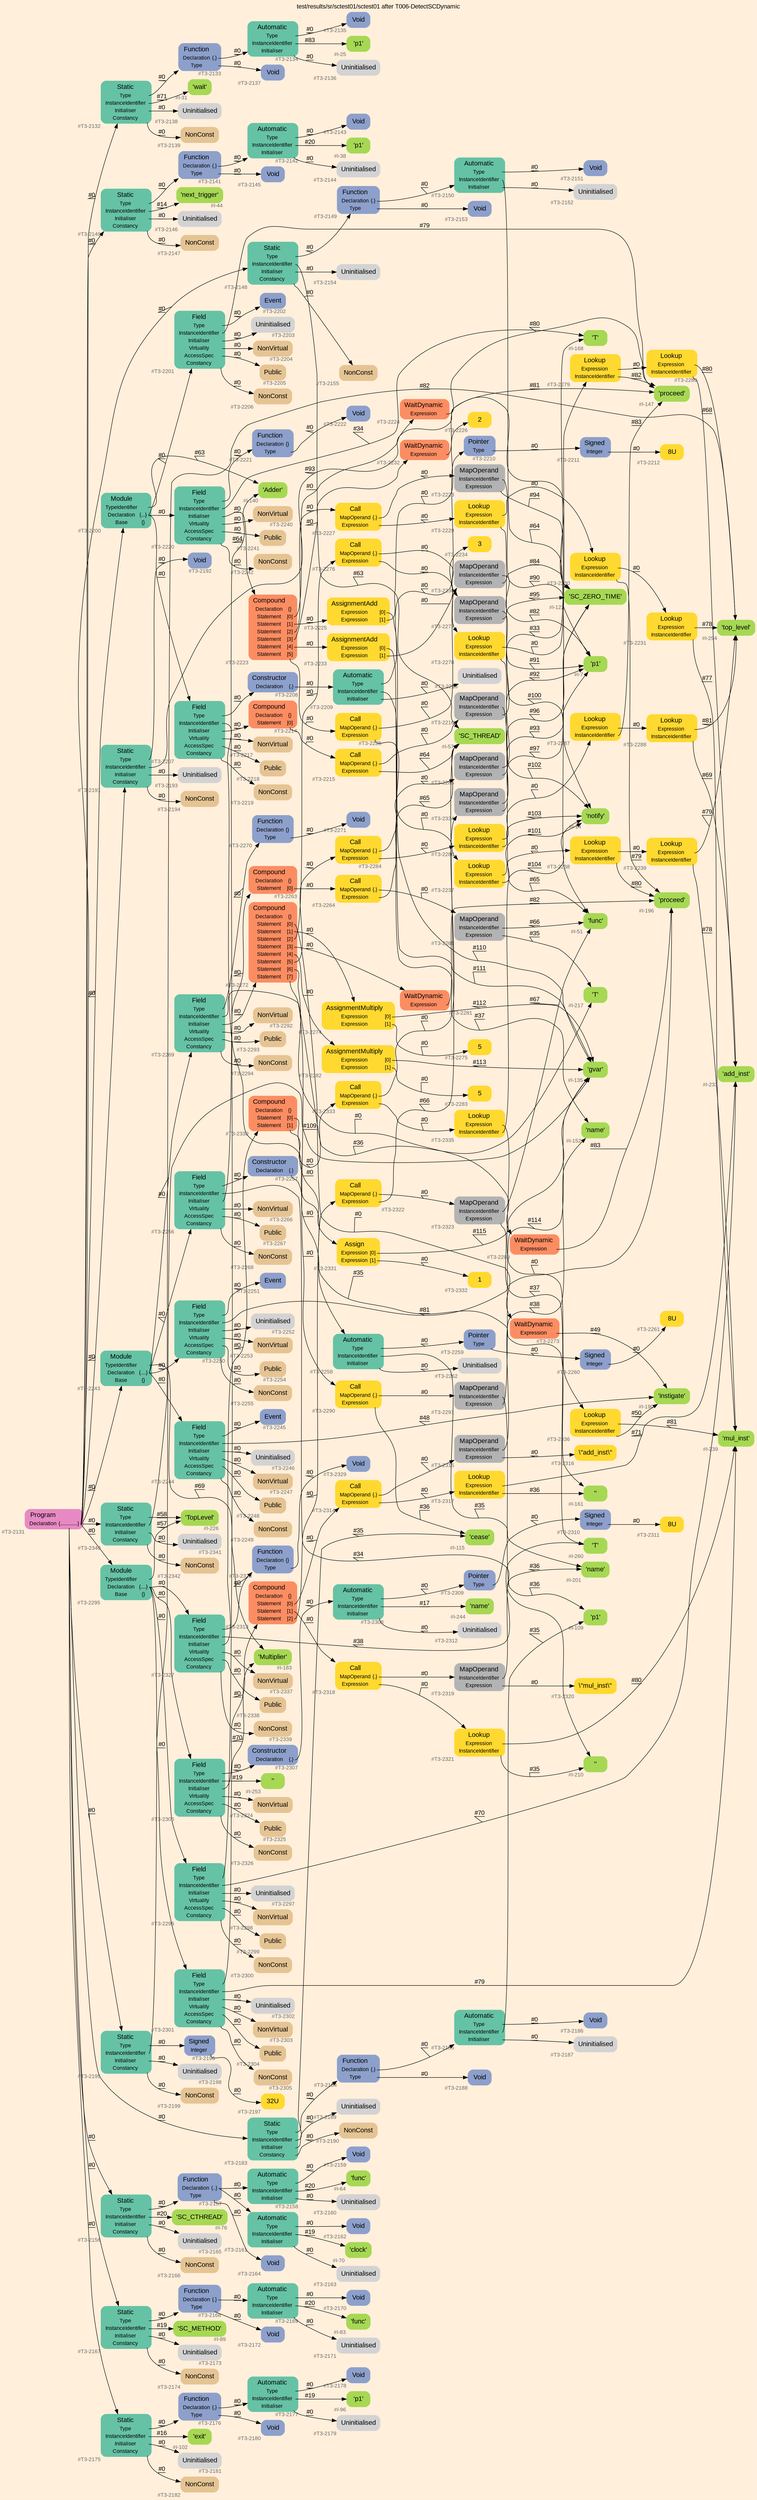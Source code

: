 digraph "test/results/sr/sctest01/sctest01 after T006-DetectSCDynamic" {
label = "test/results/sr/sctest01/sctest01 after T006-DetectSCDynamic"
labelloc = t
graph [
    rankdir = "LR"
    ranksep = 0.3
    bgcolor = antiquewhite1
    color = black
    fontcolor = black
    fontname = "Arial"
];
node [
    fontname = "Arial"
];
edge [
    fontname = "Arial"
];

// -------------------- node figure --------------------
// -------- block #T3-2131 ----------
"#T3-2131" [
    fillcolor = "/set28/4"
    xlabel = "#T3-2131"
    fontsize = "12"
    fontcolor = grey40
    shape = "plaintext"
    label = <<TABLE BORDER="0" CELLBORDER="0" CELLSPACING="0">
     <TR><TD><FONT COLOR="black" POINT-SIZE="15">Program</FONT></TD></TR>
     <TR><TD><FONT COLOR="black" POINT-SIZE="12">Declaration</FONT></TD><TD PORT="port0"><FONT COLOR="black" POINT-SIZE="12">{.............}</FONT></TD></TR>
    </TABLE>>
    style = "rounded,filled"
];

// -------- block #T3-2132 ----------
"#T3-2132" [
    fillcolor = "/set28/1"
    xlabel = "#T3-2132"
    fontsize = "12"
    fontcolor = grey40
    shape = "plaintext"
    label = <<TABLE BORDER="0" CELLBORDER="0" CELLSPACING="0">
     <TR><TD><FONT COLOR="black" POINT-SIZE="15">Static</FONT></TD></TR>
     <TR><TD><FONT COLOR="black" POINT-SIZE="12">Type</FONT></TD><TD PORT="port0"></TD></TR>
     <TR><TD><FONT COLOR="black" POINT-SIZE="12">InstanceIdentifier</FONT></TD><TD PORT="port1"></TD></TR>
     <TR><TD><FONT COLOR="black" POINT-SIZE="12">Initialiser</FONT></TD><TD PORT="port2"></TD></TR>
     <TR><TD><FONT COLOR="black" POINT-SIZE="12">Constancy</FONT></TD><TD PORT="port3"></TD></TR>
    </TABLE>>
    style = "rounded,filled"
];

// -------- block #T3-2133 ----------
"#T3-2133" [
    fillcolor = "/set28/3"
    xlabel = "#T3-2133"
    fontsize = "12"
    fontcolor = grey40
    shape = "plaintext"
    label = <<TABLE BORDER="0" CELLBORDER="0" CELLSPACING="0">
     <TR><TD><FONT COLOR="black" POINT-SIZE="15">Function</FONT></TD></TR>
     <TR><TD><FONT COLOR="black" POINT-SIZE="12">Declaration</FONT></TD><TD PORT="port0"><FONT COLOR="black" POINT-SIZE="12">{.}</FONT></TD></TR>
     <TR><TD><FONT COLOR="black" POINT-SIZE="12">Type</FONT></TD><TD PORT="port1"></TD></TR>
    </TABLE>>
    style = "rounded,filled"
];

// -------- block #T3-2134 ----------
"#T3-2134" [
    fillcolor = "/set28/1"
    xlabel = "#T3-2134"
    fontsize = "12"
    fontcolor = grey40
    shape = "plaintext"
    label = <<TABLE BORDER="0" CELLBORDER="0" CELLSPACING="0">
     <TR><TD><FONT COLOR="black" POINT-SIZE="15">Automatic</FONT></TD></TR>
     <TR><TD><FONT COLOR="black" POINT-SIZE="12">Type</FONT></TD><TD PORT="port0"></TD></TR>
     <TR><TD><FONT COLOR="black" POINT-SIZE="12">InstanceIdentifier</FONT></TD><TD PORT="port1"></TD></TR>
     <TR><TD><FONT COLOR="black" POINT-SIZE="12">Initialiser</FONT></TD><TD PORT="port2"></TD></TR>
    </TABLE>>
    style = "rounded,filled"
];

// -------- block #T3-2135 ----------
"#T3-2135" [
    fillcolor = "/set28/3"
    xlabel = "#T3-2135"
    fontsize = "12"
    fontcolor = grey40
    shape = "plaintext"
    label = <<TABLE BORDER="0" CELLBORDER="0" CELLSPACING="0">
     <TR><TD><FONT COLOR="black" POINT-SIZE="15">Void</FONT></TD></TR>
    </TABLE>>
    style = "rounded,filled"
];

// -------- block #I-25 ----------
"#I-25" [
    fillcolor = "/set28/5"
    xlabel = "#I-25"
    fontsize = "12"
    fontcolor = grey40
    shape = "plaintext"
    label = <<TABLE BORDER="0" CELLBORDER="0" CELLSPACING="0">
     <TR><TD><FONT COLOR="black" POINT-SIZE="15">'p1'</FONT></TD></TR>
    </TABLE>>
    style = "rounded,filled"
];

// -------- block #T3-2136 ----------
"#T3-2136" [
    xlabel = "#T3-2136"
    fontsize = "12"
    fontcolor = grey40
    shape = "plaintext"
    label = <<TABLE BORDER="0" CELLBORDER="0" CELLSPACING="0">
     <TR><TD><FONT COLOR="black" POINT-SIZE="15">Uninitialised</FONT></TD></TR>
    </TABLE>>
    style = "rounded,filled"
];

// -------- block #T3-2137 ----------
"#T3-2137" [
    fillcolor = "/set28/3"
    xlabel = "#T3-2137"
    fontsize = "12"
    fontcolor = grey40
    shape = "plaintext"
    label = <<TABLE BORDER="0" CELLBORDER="0" CELLSPACING="0">
     <TR><TD><FONT COLOR="black" POINT-SIZE="15">Void</FONT></TD></TR>
    </TABLE>>
    style = "rounded,filled"
];

// -------- block #I-31 ----------
"#I-31" [
    fillcolor = "/set28/5"
    xlabel = "#I-31"
    fontsize = "12"
    fontcolor = grey40
    shape = "plaintext"
    label = <<TABLE BORDER="0" CELLBORDER="0" CELLSPACING="0">
     <TR><TD><FONT COLOR="black" POINT-SIZE="15">'wait'</FONT></TD></TR>
    </TABLE>>
    style = "rounded,filled"
];

// -------- block #T3-2138 ----------
"#T3-2138" [
    xlabel = "#T3-2138"
    fontsize = "12"
    fontcolor = grey40
    shape = "plaintext"
    label = <<TABLE BORDER="0" CELLBORDER="0" CELLSPACING="0">
     <TR><TD><FONT COLOR="black" POINT-SIZE="15">Uninitialised</FONT></TD></TR>
    </TABLE>>
    style = "rounded,filled"
];

// -------- block #T3-2139 ----------
"#T3-2139" [
    fillcolor = "/set28/7"
    xlabel = "#T3-2139"
    fontsize = "12"
    fontcolor = grey40
    shape = "plaintext"
    label = <<TABLE BORDER="0" CELLBORDER="0" CELLSPACING="0">
     <TR><TD><FONT COLOR="black" POINT-SIZE="15">NonConst</FONT></TD></TR>
    </TABLE>>
    style = "rounded,filled"
];

// -------- block #T3-2140 ----------
"#T3-2140" [
    fillcolor = "/set28/1"
    xlabel = "#T3-2140"
    fontsize = "12"
    fontcolor = grey40
    shape = "plaintext"
    label = <<TABLE BORDER="0" CELLBORDER="0" CELLSPACING="0">
     <TR><TD><FONT COLOR="black" POINT-SIZE="15">Static</FONT></TD></TR>
     <TR><TD><FONT COLOR="black" POINT-SIZE="12">Type</FONT></TD><TD PORT="port0"></TD></TR>
     <TR><TD><FONT COLOR="black" POINT-SIZE="12">InstanceIdentifier</FONT></TD><TD PORT="port1"></TD></TR>
     <TR><TD><FONT COLOR="black" POINT-SIZE="12">Initialiser</FONT></TD><TD PORT="port2"></TD></TR>
     <TR><TD><FONT COLOR="black" POINT-SIZE="12">Constancy</FONT></TD><TD PORT="port3"></TD></TR>
    </TABLE>>
    style = "rounded,filled"
];

// -------- block #T3-2141 ----------
"#T3-2141" [
    fillcolor = "/set28/3"
    xlabel = "#T3-2141"
    fontsize = "12"
    fontcolor = grey40
    shape = "plaintext"
    label = <<TABLE BORDER="0" CELLBORDER="0" CELLSPACING="0">
     <TR><TD><FONT COLOR="black" POINT-SIZE="15">Function</FONT></TD></TR>
     <TR><TD><FONT COLOR="black" POINT-SIZE="12">Declaration</FONT></TD><TD PORT="port0"><FONT COLOR="black" POINT-SIZE="12">{.}</FONT></TD></TR>
     <TR><TD><FONT COLOR="black" POINT-SIZE="12">Type</FONT></TD><TD PORT="port1"></TD></TR>
    </TABLE>>
    style = "rounded,filled"
];

// -------- block #T3-2142 ----------
"#T3-2142" [
    fillcolor = "/set28/1"
    xlabel = "#T3-2142"
    fontsize = "12"
    fontcolor = grey40
    shape = "plaintext"
    label = <<TABLE BORDER="0" CELLBORDER="0" CELLSPACING="0">
     <TR><TD><FONT COLOR="black" POINT-SIZE="15">Automatic</FONT></TD></TR>
     <TR><TD><FONT COLOR="black" POINT-SIZE="12">Type</FONT></TD><TD PORT="port0"></TD></TR>
     <TR><TD><FONT COLOR="black" POINT-SIZE="12">InstanceIdentifier</FONT></TD><TD PORT="port1"></TD></TR>
     <TR><TD><FONT COLOR="black" POINT-SIZE="12">Initialiser</FONT></TD><TD PORT="port2"></TD></TR>
    </TABLE>>
    style = "rounded,filled"
];

// -------- block #T3-2143 ----------
"#T3-2143" [
    fillcolor = "/set28/3"
    xlabel = "#T3-2143"
    fontsize = "12"
    fontcolor = grey40
    shape = "plaintext"
    label = <<TABLE BORDER="0" CELLBORDER="0" CELLSPACING="0">
     <TR><TD><FONT COLOR="black" POINT-SIZE="15">Void</FONT></TD></TR>
    </TABLE>>
    style = "rounded,filled"
];

// -------- block #I-38 ----------
"#I-38" [
    fillcolor = "/set28/5"
    xlabel = "#I-38"
    fontsize = "12"
    fontcolor = grey40
    shape = "plaintext"
    label = <<TABLE BORDER="0" CELLBORDER="0" CELLSPACING="0">
     <TR><TD><FONT COLOR="black" POINT-SIZE="15">'p1'</FONT></TD></TR>
    </TABLE>>
    style = "rounded,filled"
];

// -------- block #T3-2144 ----------
"#T3-2144" [
    xlabel = "#T3-2144"
    fontsize = "12"
    fontcolor = grey40
    shape = "plaintext"
    label = <<TABLE BORDER="0" CELLBORDER="0" CELLSPACING="0">
     <TR><TD><FONT COLOR="black" POINT-SIZE="15">Uninitialised</FONT></TD></TR>
    </TABLE>>
    style = "rounded,filled"
];

// -------- block #T3-2145 ----------
"#T3-2145" [
    fillcolor = "/set28/3"
    xlabel = "#T3-2145"
    fontsize = "12"
    fontcolor = grey40
    shape = "plaintext"
    label = <<TABLE BORDER="0" CELLBORDER="0" CELLSPACING="0">
     <TR><TD><FONT COLOR="black" POINT-SIZE="15">Void</FONT></TD></TR>
    </TABLE>>
    style = "rounded,filled"
];

// -------- block #I-44 ----------
"#I-44" [
    fillcolor = "/set28/5"
    xlabel = "#I-44"
    fontsize = "12"
    fontcolor = grey40
    shape = "plaintext"
    label = <<TABLE BORDER="0" CELLBORDER="0" CELLSPACING="0">
     <TR><TD><FONT COLOR="black" POINT-SIZE="15">'next_trigger'</FONT></TD></TR>
    </TABLE>>
    style = "rounded,filled"
];

// -------- block #T3-2146 ----------
"#T3-2146" [
    xlabel = "#T3-2146"
    fontsize = "12"
    fontcolor = grey40
    shape = "plaintext"
    label = <<TABLE BORDER="0" CELLBORDER="0" CELLSPACING="0">
     <TR><TD><FONT COLOR="black" POINT-SIZE="15">Uninitialised</FONT></TD></TR>
    </TABLE>>
    style = "rounded,filled"
];

// -------- block #T3-2147 ----------
"#T3-2147" [
    fillcolor = "/set28/7"
    xlabel = "#T3-2147"
    fontsize = "12"
    fontcolor = grey40
    shape = "plaintext"
    label = <<TABLE BORDER="0" CELLBORDER="0" CELLSPACING="0">
     <TR><TD><FONT COLOR="black" POINT-SIZE="15">NonConst</FONT></TD></TR>
    </TABLE>>
    style = "rounded,filled"
];

// -------- block #T3-2148 ----------
"#T3-2148" [
    fillcolor = "/set28/1"
    xlabel = "#T3-2148"
    fontsize = "12"
    fontcolor = grey40
    shape = "plaintext"
    label = <<TABLE BORDER="0" CELLBORDER="0" CELLSPACING="0">
     <TR><TD><FONT COLOR="black" POINT-SIZE="15">Static</FONT></TD></TR>
     <TR><TD><FONT COLOR="black" POINT-SIZE="12">Type</FONT></TD><TD PORT="port0"></TD></TR>
     <TR><TD><FONT COLOR="black" POINT-SIZE="12">InstanceIdentifier</FONT></TD><TD PORT="port1"></TD></TR>
     <TR><TD><FONT COLOR="black" POINT-SIZE="12">Initialiser</FONT></TD><TD PORT="port2"></TD></TR>
     <TR><TD><FONT COLOR="black" POINT-SIZE="12">Constancy</FONT></TD><TD PORT="port3"></TD></TR>
    </TABLE>>
    style = "rounded,filled"
];

// -------- block #T3-2149 ----------
"#T3-2149" [
    fillcolor = "/set28/3"
    xlabel = "#T3-2149"
    fontsize = "12"
    fontcolor = grey40
    shape = "plaintext"
    label = <<TABLE BORDER="0" CELLBORDER="0" CELLSPACING="0">
     <TR><TD><FONT COLOR="black" POINT-SIZE="15">Function</FONT></TD></TR>
     <TR><TD><FONT COLOR="black" POINT-SIZE="12">Declaration</FONT></TD><TD PORT="port0"><FONT COLOR="black" POINT-SIZE="12">{.}</FONT></TD></TR>
     <TR><TD><FONT COLOR="black" POINT-SIZE="12">Type</FONT></TD><TD PORT="port1"></TD></TR>
    </TABLE>>
    style = "rounded,filled"
];

// -------- block #T3-2150 ----------
"#T3-2150" [
    fillcolor = "/set28/1"
    xlabel = "#T3-2150"
    fontsize = "12"
    fontcolor = grey40
    shape = "plaintext"
    label = <<TABLE BORDER="0" CELLBORDER="0" CELLSPACING="0">
     <TR><TD><FONT COLOR="black" POINT-SIZE="15">Automatic</FONT></TD></TR>
     <TR><TD><FONT COLOR="black" POINT-SIZE="12">Type</FONT></TD><TD PORT="port0"></TD></TR>
     <TR><TD><FONT COLOR="black" POINT-SIZE="12">InstanceIdentifier</FONT></TD><TD PORT="port1"></TD></TR>
     <TR><TD><FONT COLOR="black" POINT-SIZE="12">Initialiser</FONT></TD><TD PORT="port2"></TD></TR>
    </TABLE>>
    style = "rounded,filled"
];

// -------- block #T3-2151 ----------
"#T3-2151" [
    fillcolor = "/set28/3"
    xlabel = "#T3-2151"
    fontsize = "12"
    fontcolor = grey40
    shape = "plaintext"
    label = <<TABLE BORDER="0" CELLBORDER="0" CELLSPACING="0">
     <TR><TD><FONT COLOR="black" POINT-SIZE="15">Void</FONT></TD></TR>
    </TABLE>>
    style = "rounded,filled"
];

// -------- block #I-51 ----------
"#I-51" [
    fillcolor = "/set28/5"
    xlabel = "#I-51"
    fontsize = "12"
    fontcolor = grey40
    shape = "plaintext"
    label = <<TABLE BORDER="0" CELLBORDER="0" CELLSPACING="0">
     <TR><TD><FONT COLOR="black" POINT-SIZE="15">'func'</FONT></TD></TR>
    </TABLE>>
    style = "rounded,filled"
];

// -------- block #T3-2152 ----------
"#T3-2152" [
    xlabel = "#T3-2152"
    fontsize = "12"
    fontcolor = grey40
    shape = "plaintext"
    label = <<TABLE BORDER="0" CELLBORDER="0" CELLSPACING="0">
     <TR><TD><FONT COLOR="black" POINT-SIZE="15">Uninitialised</FONT></TD></TR>
    </TABLE>>
    style = "rounded,filled"
];

// -------- block #T3-2153 ----------
"#T3-2153" [
    fillcolor = "/set28/3"
    xlabel = "#T3-2153"
    fontsize = "12"
    fontcolor = grey40
    shape = "plaintext"
    label = <<TABLE BORDER="0" CELLBORDER="0" CELLSPACING="0">
     <TR><TD><FONT COLOR="black" POINT-SIZE="15">Void</FONT></TD></TR>
    </TABLE>>
    style = "rounded,filled"
];

// -------- block #I-57 ----------
"#I-57" [
    fillcolor = "/set28/5"
    xlabel = "#I-57"
    fontsize = "12"
    fontcolor = grey40
    shape = "plaintext"
    label = <<TABLE BORDER="0" CELLBORDER="0" CELLSPACING="0">
     <TR><TD><FONT COLOR="black" POINT-SIZE="15">'SC_THREAD'</FONT></TD></TR>
    </TABLE>>
    style = "rounded,filled"
];

// -------- block #T3-2154 ----------
"#T3-2154" [
    xlabel = "#T3-2154"
    fontsize = "12"
    fontcolor = grey40
    shape = "plaintext"
    label = <<TABLE BORDER="0" CELLBORDER="0" CELLSPACING="0">
     <TR><TD><FONT COLOR="black" POINT-SIZE="15">Uninitialised</FONT></TD></TR>
    </TABLE>>
    style = "rounded,filled"
];

// -------- block #T3-2155 ----------
"#T3-2155" [
    fillcolor = "/set28/7"
    xlabel = "#T3-2155"
    fontsize = "12"
    fontcolor = grey40
    shape = "plaintext"
    label = <<TABLE BORDER="0" CELLBORDER="0" CELLSPACING="0">
     <TR><TD><FONT COLOR="black" POINT-SIZE="15">NonConst</FONT></TD></TR>
    </TABLE>>
    style = "rounded,filled"
];

// -------- block #T3-2156 ----------
"#T3-2156" [
    fillcolor = "/set28/1"
    xlabel = "#T3-2156"
    fontsize = "12"
    fontcolor = grey40
    shape = "plaintext"
    label = <<TABLE BORDER="0" CELLBORDER="0" CELLSPACING="0">
     <TR><TD><FONT COLOR="black" POINT-SIZE="15">Static</FONT></TD></TR>
     <TR><TD><FONT COLOR="black" POINT-SIZE="12">Type</FONT></TD><TD PORT="port0"></TD></TR>
     <TR><TD><FONT COLOR="black" POINT-SIZE="12">InstanceIdentifier</FONT></TD><TD PORT="port1"></TD></TR>
     <TR><TD><FONT COLOR="black" POINT-SIZE="12">Initialiser</FONT></TD><TD PORT="port2"></TD></TR>
     <TR><TD><FONT COLOR="black" POINT-SIZE="12">Constancy</FONT></TD><TD PORT="port3"></TD></TR>
    </TABLE>>
    style = "rounded,filled"
];

// -------- block #T3-2157 ----------
"#T3-2157" [
    fillcolor = "/set28/3"
    xlabel = "#T3-2157"
    fontsize = "12"
    fontcolor = grey40
    shape = "plaintext"
    label = <<TABLE BORDER="0" CELLBORDER="0" CELLSPACING="0">
     <TR><TD><FONT COLOR="black" POINT-SIZE="15">Function</FONT></TD></TR>
     <TR><TD><FONT COLOR="black" POINT-SIZE="12">Declaration</FONT></TD><TD PORT="port0"><FONT COLOR="black" POINT-SIZE="12">{..}</FONT></TD></TR>
     <TR><TD><FONT COLOR="black" POINT-SIZE="12">Type</FONT></TD><TD PORT="port1"></TD></TR>
    </TABLE>>
    style = "rounded,filled"
];

// -------- block #T3-2158 ----------
"#T3-2158" [
    fillcolor = "/set28/1"
    xlabel = "#T3-2158"
    fontsize = "12"
    fontcolor = grey40
    shape = "plaintext"
    label = <<TABLE BORDER="0" CELLBORDER="0" CELLSPACING="0">
     <TR><TD><FONT COLOR="black" POINT-SIZE="15">Automatic</FONT></TD></TR>
     <TR><TD><FONT COLOR="black" POINT-SIZE="12">Type</FONT></TD><TD PORT="port0"></TD></TR>
     <TR><TD><FONT COLOR="black" POINT-SIZE="12">InstanceIdentifier</FONT></TD><TD PORT="port1"></TD></TR>
     <TR><TD><FONT COLOR="black" POINT-SIZE="12">Initialiser</FONT></TD><TD PORT="port2"></TD></TR>
    </TABLE>>
    style = "rounded,filled"
];

// -------- block #T3-2159 ----------
"#T3-2159" [
    fillcolor = "/set28/3"
    xlabel = "#T3-2159"
    fontsize = "12"
    fontcolor = grey40
    shape = "plaintext"
    label = <<TABLE BORDER="0" CELLBORDER="0" CELLSPACING="0">
     <TR><TD><FONT COLOR="black" POINT-SIZE="15">Void</FONT></TD></TR>
    </TABLE>>
    style = "rounded,filled"
];

// -------- block #I-64 ----------
"#I-64" [
    fillcolor = "/set28/5"
    xlabel = "#I-64"
    fontsize = "12"
    fontcolor = grey40
    shape = "plaintext"
    label = <<TABLE BORDER="0" CELLBORDER="0" CELLSPACING="0">
     <TR><TD><FONT COLOR="black" POINT-SIZE="15">'func'</FONT></TD></TR>
    </TABLE>>
    style = "rounded,filled"
];

// -------- block #T3-2160 ----------
"#T3-2160" [
    xlabel = "#T3-2160"
    fontsize = "12"
    fontcolor = grey40
    shape = "plaintext"
    label = <<TABLE BORDER="0" CELLBORDER="0" CELLSPACING="0">
     <TR><TD><FONT COLOR="black" POINT-SIZE="15">Uninitialised</FONT></TD></TR>
    </TABLE>>
    style = "rounded,filled"
];

// -------- block #T3-2161 ----------
"#T3-2161" [
    fillcolor = "/set28/1"
    xlabel = "#T3-2161"
    fontsize = "12"
    fontcolor = grey40
    shape = "plaintext"
    label = <<TABLE BORDER="0" CELLBORDER="0" CELLSPACING="0">
     <TR><TD><FONT COLOR="black" POINT-SIZE="15">Automatic</FONT></TD></TR>
     <TR><TD><FONT COLOR="black" POINT-SIZE="12">Type</FONT></TD><TD PORT="port0"></TD></TR>
     <TR><TD><FONT COLOR="black" POINT-SIZE="12">InstanceIdentifier</FONT></TD><TD PORT="port1"></TD></TR>
     <TR><TD><FONT COLOR="black" POINT-SIZE="12">Initialiser</FONT></TD><TD PORT="port2"></TD></TR>
    </TABLE>>
    style = "rounded,filled"
];

// -------- block #T3-2162 ----------
"#T3-2162" [
    fillcolor = "/set28/3"
    xlabel = "#T3-2162"
    fontsize = "12"
    fontcolor = grey40
    shape = "plaintext"
    label = <<TABLE BORDER="0" CELLBORDER="0" CELLSPACING="0">
     <TR><TD><FONT COLOR="black" POINT-SIZE="15">Void</FONT></TD></TR>
    </TABLE>>
    style = "rounded,filled"
];

// -------- block #I-70 ----------
"#I-70" [
    fillcolor = "/set28/5"
    xlabel = "#I-70"
    fontsize = "12"
    fontcolor = grey40
    shape = "plaintext"
    label = <<TABLE BORDER="0" CELLBORDER="0" CELLSPACING="0">
     <TR><TD><FONT COLOR="black" POINT-SIZE="15">'clock'</FONT></TD></TR>
    </TABLE>>
    style = "rounded,filled"
];

// -------- block #T3-2163 ----------
"#T3-2163" [
    xlabel = "#T3-2163"
    fontsize = "12"
    fontcolor = grey40
    shape = "plaintext"
    label = <<TABLE BORDER="0" CELLBORDER="0" CELLSPACING="0">
     <TR><TD><FONT COLOR="black" POINT-SIZE="15">Uninitialised</FONT></TD></TR>
    </TABLE>>
    style = "rounded,filled"
];

// -------- block #T3-2164 ----------
"#T3-2164" [
    fillcolor = "/set28/3"
    xlabel = "#T3-2164"
    fontsize = "12"
    fontcolor = grey40
    shape = "plaintext"
    label = <<TABLE BORDER="0" CELLBORDER="0" CELLSPACING="0">
     <TR><TD><FONT COLOR="black" POINT-SIZE="15">Void</FONT></TD></TR>
    </TABLE>>
    style = "rounded,filled"
];

// -------- block #I-76 ----------
"#I-76" [
    fillcolor = "/set28/5"
    xlabel = "#I-76"
    fontsize = "12"
    fontcolor = grey40
    shape = "plaintext"
    label = <<TABLE BORDER="0" CELLBORDER="0" CELLSPACING="0">
     <TR><TD><FONT COLOR="black" POINT-SIZE="15">'SC_CTHREAD'</FONT></TD></TR>
    </TABLE>>
    style = "rounded,filled"
];

// -------- block #T3-2165 ----------
"#T3-2165" [
    xlabel = "#T3-2165"
    fontsize = "12"
    fontcolor = grey40
    shape = "plaintext"
    label = <<TABLE BORDER="0" CELLBORDER="0" CELLSPACING="0">
     <TR><TD><FONT COLOR="black" POINT-SIZE="15">Uninitialised</FONT></TD></TR>
    </TABLE>>
    style = "rounded,filled"
];

// -------- block #T3-2166 ----------
"#T3-2166" [
    fillcolor = "/set28/7"
    xlabel = "#T3-2166"
    fontsize = "12"
    fontcolor = grey40
    shape = "plaintext"
    label = <<TABLE BORDER="0" CELLBORDER="0" CELLSPACING="0">
     <TR><TD><FONT COLOR="black" POINT-SIZE="15">NonConst</FONT></TD></TR>
    </TABLE>>
    style = "rounded,filled"
];

// -------- block #T3-2167 ----------
"#T3-2167" [
    fillcolor = "/set28/1"
    xlabel = "#T3-2167"
    fontsize = "12"
    fontcolor = grey40
    shape = "plaintext"
    label = <<TABLE BORDER="0" CELLBORDER="0" CELLSPACING="0">
     <TR><TD><FONT COLOR="black" POINT-SIZE="15">Static</FONT></TD></TR>
     <TR><TD><FONT COLOR="black" POINT-SIZE="12">Type</FONT></TD><TD PORT="port0"></TD></TR>
     <TR><TD><FONT COLOR="black" POINT-SIZE="12">InstanceIdentifier</FONT></TD><TD PORT="port1"></TD></TR>
     <TR><TD><FONT COLOR="black" POINT-SIZE="12">Initialiser</FONT></TD><TD PORT="port2"></TD></TR>
     <TR><TD><FONT COLOR="black" POINT-SIZE="12">Constancy</FONT></TD><TD PORT="port3"></TD></TR>
    </TABLE>>
    style = "rounded,filled"
];

// -------- block #T3-2168 ----------
"#T3-2168" [
    fillcolor = "/set28/3"
    xlabel = "#T3-2168"
    fontsize = "12"
    fontcolor = grey40
    shape = "plaintext"
    label = <<TABLE BORDER="0" CELLBORDER="0" CELLSPACING="0">
     <TR><TD><FONT COLOR="black" POINT-SIZE="15">Function</FONT></TD></TR>
     <TR><TD><FONT COLOR="black" POINT-SIZE="12">Declaration</FONT></TD><TD PORT="port0"><FONT COLOR="black" POINT-SIZE="12">{.}</FONT></TD></TR>
     <TR><TD><FONT COLOR="black" POINT-SIZE="12">Type</FONT></TD><TD PORT="port1"></TD></TR>
    </TABLE>>
    style = "rounded,filled"
];

// -------- block #T3-2169 ----------
"#T3-2169" [
    fillcolor = "/set28/1"
    xlabel = "#T3-2169"
    fontsize = "12"
    fontcolor = grey40
    shape = "plaintext"
    label = <<TABLE BORDER="0" CELLBORDER="0" CELLSPACING="0">
     <TR><TD><FONT COLOR="black" POINT-SIZE="15">Automatic</FONT></TD></TR>
     <TR><TD><FONT COLOR="black" POINT-SIZE="12">Type</FONT></TD><TD PORT="port0"></TD></TR>
     <TR><TD><FONT COLOR="black" POINT-SIZE="12">InstanceIdentifier</FONT></TD><TD PORT="port1"></TD></TR>
     <TR><TD><FONT COLOR="black" POINT-SIZE="12">Initialiser</FONT></TD><TD PORT="port2"></TD></TR>
    </TABLE>>
    style = "rounded,filled"
];

// -------- block #T3-2170 ----------
"#T3-2170" [
    fillcolor = "/set28/3"
    xlabel = "#T3-2170"
    fontsize = "12"
    fontcolor = grey40
    shape = "plaintext"
    label = <<TABLE BORDER="0" CELLBORDER="0" CELLSPACING="0">
     <TR><TD><FONT COLOR="black" POINT-SIZE="15">Void</FONT></TD></TR>
    </TABLE>>
    style = "rounded,filled"
];

// -------- block #I-83 ----------
"#I-83" [
    fillcolor = "/set28/5"
    xlabel = "#I-83"
    fontsize = "12"
    fontcolor = grey40
    shape = "plaintext"
    label = <<TABLE BORDER="0" CELLBORDER="0" CELLSPACING="0">
     <TR><TD><FONT COLOR="black" POINT-SIZE="15">'func'</FONT></TD></TR>
    </TABLE>>
    style = "rounded,filled"
];

// -------- block #T3-2171 ----------
"#T3-2171" [
    xlabel = "#T3-2171"
    fontsize = "12"
    fontcolor = grey40
    shape = "plaintext"
    label = <<TABLE BORDER="0" CELLBORDER="0" CELLSPACING="0">
     <TR><TD><FONT COLOR="black" POINT-SIZE="15">Uninitialised</FONT></TD></TR>
    </TABLE>>
    style = "rounded,filled"
];

// -------- block #T3-2172 ----------
"#T3-2172" [
    fillcolor = "/set28/3"
    xlabel = "#T3-2172"
    fontsize = "12"
    fontcolor = grey40
    shape = "plaintext"
    label = <<TABLE BORDER="0" CELLBORDER="0" CELLSPACING="0">
     <TR><TD><FONT COLOR="black" POINT-SIZE="15">Void</FONT></TD></TR>
    </TABLE>>
    style = "rounded,filled"
];

// -------- block #I-89 ----------
"#I-89" [
    fillcolor = "/set28/5"
    xlabel = "#I-89"
    fontsize = "12"
    fontcolor = grey40
    shape = "plaintext"
    label = <<TABLE BORDER="0" CELLBORDER="0" CELLSPACING="0">
     <TR><TD><FONT COLOR="black" POINT-SIZE="15">'SC_METHOD'</FONT></TD></TR>
    </TABLE>>
    style = "rounded,filled"
];

// -------- block #T3-2173 ----------
"#T3-2173" [
    xlabel = "#T3-2173"
    fontsize = "12"
    fontcolor = grey40
    shape = "plaintext"
    label = <<TABLE BORDER="0" CELLBORDER="0" CELLSPACING="0">
     <TR><TD><FONT COLOR="black" POINT-SIZE="15">Uninitialised</FONT></TD></TR>
    </TABLE>>
    style = "rounded,filled"
];

// -------- block #T3-2174 ----------
"#T3-2174" [
    fillcolor = "/set28/7"
    xlabel = "#T3-2174"
    fontsize = "12"
    fontcolor = grey40
    shape = "plaintext"
    label = <<TABLE BORDER="0" CELLBORDER="0" CELLSPACING="0">
     <TR><TD><FONT COLOR="black" POINT-SIZE="15">NonConst</FONT></TD></TR>
    </TABLE>>
    style = "rounded,filled"
];

// -------- block #T3-2175 ----------
"#T3-2175" [
    fillcolor = "/set28/1"
    xlabel = "#T3-2175"
    fontsize = "12"
    fontcolor = grey40
    shape = "plaintext"
    label = <<TABLE BORDER="0" CELLBORDER="0" CELLSPACING="0">
     <TR><TD><FONT COLOR="black" POINT-SIZE="15">Static</FONT></TD></TR>
     <TR><TD><FONT COLOR="black" POINT-SIZE="12">Type</FONT></TD><TD PORT="port0"></TD></TR>
     <TR><TD><FONT COLOR="black" POINT-SIZE="12">InstanceIdentifier</FONT></TD><TD PORT="port1"></TD></TR>
     <TR><TD><FONT COLOR="black" POINT-SIZE="12">Initialiser</FONT></TD><TD PORT="port2"></TD></TR>
     <TR><TD><FONT COLOR="black" POINT-SIZE="12">Constancy</FONT></TD><TD PORT="port3"></TD></TR>
    </TABLE>>
    style = "rounded,filled"
];

// -------- block #T3-2176 ----------
"#T3-2176" [
    fillcolor = "/set28/3"
    xlabel = "#T3-2176"
    fontsize = "12"
    fontcolor = grey40
    shape = "plaintext"
    label = <<TABLE BORDER="0" CELLBORDER="0" CELLSPACING="0">
     <TR><TD><FONT COLOR="black" POINT-SIZE="15">Function</FONT></TD></TR>
     <TR><TD><FONT COLOR="black" POINT-SIZE="12">Declaration</FONT></TD><TD PORT="port0"><FONT COLOR="black" POINT-SIZE="12">{.}</FONT></TD></TR>
     <TR><TD><FONT COLOR="black" POINT-SIZE="12">Type</FONT></TD><TD PORT="port1"></TD></TR>
    </TABLE>>
    style = "rounded,filled"
];

// -------- block #T3-2177 ----------
"#T3-2177" [
    fillcolor = "/set28/1"
    xlabel = "#T3-2177"
    fontsize = "12"
    fontcolor = grey40
    shape = "plaintext"
    label = <<TABLE BORDER="0" CELLBORDER="0" CELLSPACING="0">
     <TR><TD><FONT COLOR="black" POINT-SIZE="15">Automatic</FONT></TD></TR>
     <TR><TD><FONT COLOR="black" POINT-SIZE="12">Type</FONT></TD><TD PORT="port0"></TD></TR>
     <TR><TD><FONT COLOR="black" POINT-SIZE="12">InstanceIdentifier</FONT></TD><TD PORT="port1"></TD></TR>
     <TR><TD><FONT COLOR="black" POINT-SIZE="12">Initialiser</FONT></TD><TD PORT="port2"></TD></TR>
    </TABLE>>
    style = "rounded,filled"
];

// -------- block #T3-2178 ----------
"#T3-2178" [
    fillcolor = "/set28/3"
    xlabel = "#T3-2178"
    fontsize = "12"
    fontcolor = grey40
    shape = "plaintext"
    label = <<TABLE BORDER="0" CELLBORDER="0" CELLSPACING="0">
     <TR><TD><FONT COLOR="black" POINT-SIZE="15">Void</FONT></TD></TR>
    </TABLE>>
    style = "rounded,filled"
];

// -------- block #I-96 ----------
"#I-96" [
    fillcolor = "/set28/5"
    xlabel = "#I-96"
    fontsize = "12"
    fontcolor = grey40
    shape = "plaintext"
    label = <<TABLE BORDER="0" CELLBORDER="0" CELLSPACING="0">
     <TR><TD><FONT COLOR="black" POINT-SIZE="15">'p1'</FONT></TD></TR>
    </TABLE>>
    style = "rounded,filled"
];

// -------- block #T3-2179 ----------
"#T3-2179" [
    xlabel = "#T3-2179"
    fontsize = "12"
    fontcolor = grey40
    shape = "plaintext"
    label = <<TABLE BORDER="0" CELLBORDER="0" CELLSPACING="0">
     <TR><TD><FONT COLOR="black" POINT-SIZE="15">Uninitialised</FONT></TD></TR>
    </TABLE>>
    style = "rounded,filled"
];

// -------- block #T3-2180 ----------
"#T3-2180" [
    fillcolor = "/set28/3"
    xlabel = "#T3-2180"
    fontsize = "12"
    fontcolor = grey40
    shape = "plaintext"
    label = <<TABLE BORDER="0" CELLBORDER="0" CELLSPACING="0">
     <TR><TD><FONT COLOR="black" POINT-SIZE="15">Void</FONT></TD></TR>
    </TABLE>>
    style = "rounded,filled"
];

// -------- block #I-102 ----------
"#I-102" [
    fillcolor = "/set28/5"
    xlabel = "#I-102"
    fontsize = "12"
    fontcolor = grey40
    shape = "plaintext"
    label = <<TABLE BORDER="0" CELLBORDER="0" CELLSPACING="0">
     <TR><TD><FONT COLOR="black" POINT-SIZE="15">'exit'</FONT></TD></TR>
    </TABLE>>
    style = "rounded,filled"
];

// -------- block #T3-2181 ----------
"#T3-2181" [
    xlabel = "#T3-2181"
    fontsize = "12"
    fontcolor = grey40
    shape = "plaintext"
    label = <<TABLE BORDER="0" CELLBORDER="0" CELLSPACING="0">
     <TR><TD><FONT COLOR="black" POINT-SIZE="15">Uninitialised</FONT></TD></TR>
    </TABLE>>
    style = "rounded,filled"
];

// -------- block #T3-2182 ----------
"#T3-2182" [
    fillcolor = "/set28/7"
    xlabel = "#T3-2182"
    fontsize = "12"
    fontcolor = grey40
    shape = "plaintext"
    label = <<TABLE BORDER="0" CELLBORDER="0" CELLSPACING="0">
     <TR><TD><FONT COLOR="black" POINT-SIZE="15">NonConst</FONT></TD></TR>
    </TABLE>>
    style = "rounded,filled"
];

// -------- block #T3-2183 ----------
"#T3-2183" [
    fillcolor = "/set28/1"
    xlabel = "#T3-2183"
    fontsize = "12"
    fontcolor = grey40
    shape = "plaintext"
    label = <<TABLE BORDER="0" CELLBORDER="0" CELLSPACING="0">
     <TR><TD><FONT COLOR="black" POINT-SIZE="15">Static</FONT></TD></TR>
     <TR><TD><FONT COLOR="black" POINT-SIZE="12">Type</FONT></TD><TD PORT="port0"></TD></TR>
     <TR><TD><FONT COLOR="black" POINT-SIZE="12">InstanceIdentifier</FONT></TD><TD PORT="port1"></TD></TR>
     <TR><TD><FONT COLOR="black" POINT-SIZE="12">Initialiser</FONT></TD><TD PORT="port2"></TD></TR>
     <TR><TD><FONT COLOR="black" POINT-SIZE="12">Constancy</FONT></TD><TD PORT="port3"></TD></TR>
    </TABLE>>
    style = "rounded,filled"
];

// -------- block #T3-2184 ----------
"#T3-2184" [
    fillcolor = "/set28/3"
    xlabel = "#T3-2184"
    fontsize = "12"
    fontcolor = grey40
    shape = "plaintext"
    label = <<TABLE BORDER="0" CELLBORDER="0" CELLSPACING="0">
     <TR><TD><FONT COLOR="black" POINT-SIZE="15">Function</FONT></TD></TR>
     <TR><TD><FONT COLOR="black" POINT-SIZE="12">Declaration</FONT></TD><TD PORT="port0"><FONT COLOR="black" POINT-SIZE="12">{.}</FONT></TD></TR>
     <TR><TD><FONT COLOR="black" POINT-SIZE="12">Type</FONT></TD><TD PORT="port1"></TD></TR>
    </TABLE>>
    style = "rounded,filled"
];

// -------- block #T3-2185 ----------
"#T3-2185" [
    fillcolor = "/set28/1"
    xlabel = "#T3-2185"
    fontsize = "12"
    fontcolor = grey40
    shape = "plaintext"
    label = <<TABLE BORDER="0" CELLBORDER="0" CELLSPACING="0">
     <TR><TD><FONT COLOR="black" POINT-SIZE="15">Automatic</FONT></TD></TR>
     <TR><TD><FONT COLOR="black" POINT-SIZE="12">Type</FONT></TD><TD PORT="port0"></TD></TR>
     <TR><TD><FONT COLOR="black" POINT-SIZE="12">InstanceIdentifier</FONT></TD><TD PORT="port1"></TD></TR>
     <TR><TD><FONT COLOR="black" POINT-SIZE="12">Initialiser</FONT></TD><TD PORT="port2"></TD></TR>
    </TABLE>>
    style = "rounded,filled"
];

// -------- block #T3-2186 ----------
"#T3-2186" [
    fillcolor = "/set28/3"
    xlabel = "#T3-2186"
    fontsize = "12"
    fontcolor = grey40
    shape = "plaintext"
    label = <<TABLE BORDER="0" CELLBORDER="0" CELLSPACING="0">
     <TR><TD><FONT COLOR="black" POINT-SIZE="15">Void</FONT></TD></TR>
    </TABLE>>
    style = "rounded,filled"
];

// -------- block #I-109 ----------
"#I-109" [
    fillcolor = "/set28/5"
    xlabel = "#I-109"
    fontsize = "12"
    fontcolor = grey40
    shape = "plaintext"
    label = <<TABLE BORDER="0" CELLBORDER="0" CELLSPACING="0">
     <TR><TD><FONT COLOR="black" POINT-SIZE="15">'p1'</FONT></TD></TR>
    </TABLE>>
    style = "rounded,filled"
];

// -------- block #T3-2187 ----------
"#T3-2187" [
    xlabel = "#T3-2187"
    fontsize = "12"
    fontcolor = grey40
    shape = "plaintext"
    label = <<TABLE BORDER="0" CELLBORDER="0" CELLSPACING="0">
     <TR><TD><FONT COLOR="black" POINT-SIZE="15">Uninitialised</FONT></TD></TR>
    </TABLE>>
    style = "rounded,filled"
];

// -------- block #T3-2188 ----------
"#T3-2188" [
    fillcolor = "/set28/3"
    xlabel = "#T3-2188"
    fontsize = "12"
    fontcolor = grey40
    shape = "plaintext"
    label = <<TABLE BORDER="0" CELLBORDER="0" CELLSPACING="0">
     <TR><TD><FONT COLOR="black" POINT-SIZE="15">Void</FONT></TD></TR>
    </TABLE>>
    style = "rounded,filled"
];

// -------- block #I-115 ----------
"#I-115" [
    fillcolor = "/set28/5"
    xlabel = "#I-115"
    fontsize = "12"
    fontcolor = grey40
    shape = "plaintext"
    label = <<TABLE BORDER="0" CELLBORDER="0" CELLSPACING="0">
     <TR><TD><FONT COLOR="black" POINT-SIZE="15">'cease'</FONT></TD></TR>
    </TABLE>>
    style = "rounded,filled"
];

// -------- block #T3-2189 ----------
"#T3-2189" [
    xlabel = "#T3-2189"
    fontsize = "12"
    fontcolor = grey40
    shape = "plaintext"
    label = <<TABLE BORDER="0" CELLBORDER="0" CELLSPACING="0">
     <TR><TD><FONT COLOR="black" POINT-SIZE="15">Uninitialised</FONT></TD></TR>
    </TABLE>>
    style = "rounded,filled"
];

// -------- block #T3-2190 ----------
"#T3-2190" [
    fillcolor = "/set28/7"
    xlabel = "#T3-2190"
    fontsize = "12"
    fontcolor = grey40
    shape = "plaintext"
    label = <<TABLE BORDER="0" CELLBORDER="0" CELLSPACING="0">
     <TR><TD><FONT COLOR="black" POINT-SIZE="15">NonConst</FONT></TD></TR>
    </TABLE>>
    style = "rounded,filled"
];

// -------- block #T3-2191 ----------
"#T3-2191" [
    fillcolor = "/set28/1"
    xlabel = "#T3-2191"
    fontsize = "12"
    fontcolor = grey40
    shape = "plaintext"
    label = <<TABLE BORDER="0" CELLBORDER="0" CELLSPACING="0">
     <TR><TD><FONT COLOR="black" POINT-SIZE="15">Static</FONT></TD></TR>
     <TR><TD><FONT COLOR="black" POINT-SIZE="12">Type</FONT></TD><TD PORT="port0"></TD></TR>
     <TR><TD><FONT COLOR="black" POINT-SIZE="12">InstanceIdentifier</FONT></TD><TD PORT="port1"></TD></TR>
     <TR><TD><FONT COLOR="black" POINT-SIZE="12">Initialiser</FONT></TD><TD PORT="port2"></TD></TR>
     <TR><TD><FONT COLOR="black" POINT-SIZE="12">Constancy</FONT></TD><TD PORT="port3"></TD></TR>
    </TABLE>>
    style = "rounded,filled"
];

// -------- block #T3-2192 ----------
"#T3-2192" [
    fillcolor = "/set28/3"
    xlabel = "#T3-2192"
    fontsize = "12"
    fontcolor = grey40
    shape = "plaintext"
    label = <<TABLE BORDER="0" CELLBORDER="0" CELLSPACING="0">
     <TR><TD><FONT COLOR="black" POINT-SIZE="15">Void</FONT></TD></TR>
    </TABLE>>
    style = "rounded,filled"
];

// -------- block #I-122 ----------
"#I-122" [
    fillcolor = "/set28/5"
    xlabel = "#I-122"
    fontsize = "12"
    fontcolor = grey40
    shape = "plaintext"
    label = <<TABLE BORDER="0" CELLBORDER="0" CELLSPACING="0">
     <TR><TD><FONT COLOR="black" POINT-SIZE="15">'SC_ZERO_TIME'</FONT></TD></TR>
    </TABLE>>
    style = "rounded,filled"
];

// -------- block #T3-2193 ----------
"#T3-2193" [
    xlabel = "#T3-2193"
    fontsize = "12"
    fontcolor = grey40
    shape = "plaintext"
    label = <<TABLE BORDER="0" CELLBORDER="0" CELLSPACING="0">
     <TR><TD><FONT COLOR="black" POINT-SIZE="15">Uninitialised</FONT></TD></TR>
    </TABLE>>
    style = "rounded,filled"
];

// -------- block #T3-2194 ----------
"#T3-2194" [
    fillcolor = "/set28/7"
    xlabel = "#T3-2194"
    fontsize = "12"
    fontcolor = grey40
    shape = "plaintext"
    label = <<TABLE BORDER="0" CELLBORDER="0" CELLSPACING="0">
     <TR><TD><FONT COLOR="black" POINT-SIZE="15">NonConst</FONT></TD></TR>
    </TABLE>>
    style = "rounded,filled"
];

// -------- block #T3-2195 ----------
"#T3-2195" [
    fillcolor = "/set28/1"
    xlabel = "#T3-2195"
    fontsize = "12"
    fontcolor = grey40
    shape = "plaintext"
    label = <<TABLE BORDER="0" CELLBORDER="0" CELLSPACING="0">
     <TR><TD><FONT COLOR="black" POINT-SIZE="15">Static</FONT></TD></TR>
     <TR><TD><FONT COLOR="black" POINT-SIZE="12">Type</FONT></TD><TD PORT="port0"></TD></TR>
     <TR><TD><FONT COLOR="black" POINT-SIZE="12">InstanceIdentifier</FONT></TD><TD PORT="port1"></TD></TR>
     <TR><TD><FONT COLOR="black" POINT-SIZE="12">Initialiser</FONT></TD><TD PORT="port2"></TD></TR>
     <TR><TD><FONT COLOR="black" POINT-SIZE="12">Constancy</FONT></TD><TD PORT="port3"></TD></TR>
    </TABLE>>
    style = "rounded,filled"
];

// -------- block #T3-2196 ----------
"#T3-2196" [
    fillcolor = "/set28/3"
    xlabel = "#T3-2196"
    fontsize = "12"
    fontcolor = grey40
    shape = "plaintext"
    label = <<TABLE BORDER="0" CELLBORDER="0" CELLSPACING="0">
     <TR><TD><FONT COLOR="black" POINT-SIZE="15">Signed</FONT></TD></TR>
     <TR><TD><FONT COLOR="black" POINT-SIZE="12">Integer</FONT></TD><TD PORT="port0"></TD></TR>
    </TABLE>>
    style = "rounded,filled"
];

// -------- block #T3-2197 ----------
"#T3-2197" [
    fillcolor = "/set28/6"
    xlabel = "#T3-2197"
    fontsize = "12"
    fontcolor = grey40
    shape = "plaintext"
    label = <<TABLE BORDER="0" CELLBORDER="0" CELLSPACING="0">
     <TR><TD><FONT COLOR="black" POINT-SIZE="15">32U</FONT></TD></TR>
    </TABLE>>
    style = "rounded,filled"
];

// -------- block #I-135 ----------
"#I-135" [
    fillcolor = "/set28/5"
    xlabel = "#I-135"
    fontsize = "12"
    fontcolor = grey40
    shape = "plaintext"
    label = <<TABLE BORDER="0" CELLBORDER="0" CELLSPACING="0">
     <TR><TD><FONT COLOR="black" POINT-SIZE="15">'gvar'</FONT></TD></TR>
    </TABLE>>
    style = "rounded,filled"
];

// -------- block #T3-2198 ----------
"#T3-2198" [
    xlabel = "#T3-2198"
    fontsize = "12"
    fontcolor = grey40
    shape = "plaintext"
    label = <<TABLE BORDER="0" CELLBORDER="0" CELLSPACING="0">
     <TR><TD><FONT COLOR="black" POINT-SIZE="15">Uninitialised</FONT></TD></TR>
    </TABLE>>
    style = "rounded,filled"
];

// -------- block #T3-2199 ----------
"#T3-2199" [
    fillcolor = "/set28/7"
    xlabel = "#T3-2199"
    fontsize = "12"
    fontcolor = grey40
    shape = "plaintext"
    label = <<TABLE BORDER="0" CELLBORDER="0" CELLSPACING="0">
     <TR><TD><FONT COLOR="black" POINT-SIZE="15">NonConst</FONT></TD></TR>
    </TABLE>>
    style = "rounded,filled"
];

// -------- block #T3-2200 ----------
"#T3-2200" [
    fillcolor = "/set28/1"
    xlabel = "#T3-2200"
    fontsize = "12"
    fontcolor = grey40
    shape = "plaintext"
    label = <<TABLE BORDER="0" CELLBORDER="0" CELLSPACING="0">
     <TR><TD><FONT COLOR="black" POINT-SIZE="15">Module</FONT></TD></TR>
     <TR><TD><FONT COLOR="black" POINT-SIZE="12">TypeIdentifier</FONT></TD><TD PORT="port0"></TD></TR>
     <TR><TD><FONT COLOR="black" POINT-SIZE="12">Declaration</FONT></TD><TD PORT="port1"><FONT COLOR="black" POINT-SIZE="12">{...}</FONT></TD></TR>
     <TR><TD><FONT COLOR="black" POINT-SIZE="12">Base</FONT></TD><TD PORT="port2"><FONT COLOR="black" POINT-SIZE="12">{}</FONT></TD></TR>
    </TABLE>>
    style = "rounded,filled"
];

// -------- block #I-140 ----------
"#I-140" [
    fillcolor = "/set28/5"
    xlabel = "#I-140"
    fontsize = "12"
    fontcolor = grey40
    shape = "plaintext"
    label = <<TABLE BORDER="0" CELLBORDER="0" CELLSPACING="0">
     <TR><TD><FONT COLOR="black" POINT-SIZE="15">'Adder'</FONT></TD></TR>
    </TABLE>>
    style = "rounded,filled"
];

// -------- block #T3-2201 ----------
"#T3-2201" [
    fillcolor = "/set28/1"
    xlabel = "#T3-2201"
    fontsize = "12"
    fontcolor = grey40
    shape = "plaintext"
    label = <<TABLE BORDER="0" CELLBORDER="0" CELLSPACING="0">
     <TR><TD><FONT COLOR="black" POINT-SIZE="15">Field</FONT></TD></TR>
     <TR><TD><FONT COLOR="black" POINT-SIZE="12">Type</FONT></TD><TD PORT="port0"></TD></TR>
     <TR><TD><FONT COLOR="black" POINT-SIZE="12">InstanceIdentifier</FONT></TD><TD PORT="port1"></TD></TR>
     <TR><TD><FONT COLOR="black" POINT-SIZE="12">Initialiser</FONT></TD><TD PORT="port2"></TD></TR>
     <TR><TD><FONT COLOR="black" POINT-SIZE="12">Virtuality</FONT></TD><TD PORT="port3"></TD></TR>
     <TR><TD><FONT COLOR="black" POINT-SIZE="12">AccessSpec</FONT></TD><TD PORT="port4"></TD></TR>
     <TR><TD><FONT COLOR="black" POINT-SIZE="12">Constancy</FONT></TD><TD PORT="port5"></TD></TR>
    </TABLE>>
    style = "rounded,filled"
];

// -------- block #T3-2202 ----------
"#T3-2202" [
    fillcolor = "/set28/3"
    xlabel = "#T3-2202"
    fontsize = "12"
    fontcolor = grey40
    shape = "plaintext"
    label = <<TABLE BORDER="0" CELLBORDER="0" CELLSPACING="0">
     <TR><TD><FONT COLOR="black" POINT-SIZE="15">Event</FONT></TD></TR>
    </TABLE>>
    style = "rounded,filled"
];

// -------- block #I-147 ----------
"#I-147" [
    fillcolor = "/set28/5"
    xlabel = "#I-147"
    fontsize = "12"
    fontcolor = grey40
    shape = "plaintext"
    label = <<TABLE BORDER="0" CELLBORDER="0" CELLSPACING="0">
     <TR><TD><FONT COLOR="black" POINT-SIZE="15">'proceed'</FONT></TD></TR>
    </TABLE>>
    style = "rounded,filled"
];

// -------- block #T3-2203 ----------
"#T3-2203" [
    xlabel = "#T3-2203"
    fontsize = "12"
    fontcolor = grey40
    shape = "plaintext"
    label = <<TABLE BORDER="0" CELLBORDER="0" CELLSPACING="0">
     <TR><TD><FONT COLOR="black" POINT-SIZE="15">Uninitialised</FONT></TD></TR>
    </TABLE>>
    style = "rounded,filled"
];

// -------- block #T3-2204 ----------
"#T3-2204" [
    fillcolor = "/set28/7"
    xlabel = "#T3-2204"
    fontsize = "12"
    fontcolor = grey40
    shape = "plaintext"
    label = <<TABLE BORDER="0" CELLBORDER="0" CELLSPACING="0">
     <TR><TD><FONT COLOR="black" POINT-SIZE="15">NonVirtual</FONT></TD></TR>
    </TABLE>>
    style = "rounded,filled"
];

// -------- block #T3-2205 ----------
"#T3-2205" [
    fillcolor = "/set28/7"
    xlabel = "#T3-2205"
    fontsize = "12"
    fontcolor = grey40
    shape = "plaintext"
    label = <<TABLE BORDER="0" CELLBORDER="0" CELLSPACING="0">
     <TR><TD><FONT COLOR="black" POINT-SIZE="15">Public</FONT></TD></TR>
    </TABLE>>
    style = "rounded,filled"
];

// -------- block #T3-2206 ----------
"#T3-2206" [
    fillcolor = "/set28/7"
    xlabel = "#T3-2206"
    fontsize = "12"
    fontcolor = grey40
    shape = "plaintext"
    label = <<TABLE BORDER="0" CELLBORDER="0" CELLSPACING="0">
     <TR><TD><FONT COLOR="black" POINT-SIZE="15">NonConst</FONT></TD></TR>
    </TABLE>>
    style = "rounded,filled"
];

// -------- block #T3-2207 ----------
"#T3-2207" [
    fillcolor = "/set28/1"
    xlabel = "#T3-2207"
    fontsize = "12"
    fontcolor = grey40
    shape = "plaintext"
    label = <<TABLE BORDER="0" CELLBORDER="0" CELLSPACING="0">
     <TR><TD><FONT COLOR="black" POINT-SIZE="15">Field</FONT></TD></TR>
     <TR><TD><FONT COLOR="black" POINT-SIZE="12">Type</FONT></TD><TD PORT="port0"></TD></TR>
     <TR><TD><FONT COLOR="black" POINT-SIZE="12">InstanceIdentifier</FONT></TD><TD PORT="port1"></TD></TR>
     <TR><TD><FONT COLOR="black" POINT-SIZE="12">Initialiser</FONT></TD><TD PORT="port2"></TD></TR>
     <TR><TD><FONT COLOR="black" POINT-SIZE="12">Virtuality</FONT></TD><TD PORT="port3"></TD></TR>
     <TR><TD><FONT COLOR="black" POINT-SIZE="12">AccessSpec</FONT></TD><TD PORT="port4"></TD></TR>
     <TR><TD><FONT COLOR="black" POINT-SIZE="12">Constancy</FONT></TD><TD PORT="port5"></TD></TR>
    </TABLE>>
    style = "rounded,filled"
];

// -------- block #T3-2208 ----------
"#T3-2208" [
    fillcolor = "/set28/3"
    xlabel = "#T3-2208"
    fontsize = "12"
    fontcolor = grey40
    shape = "plaintext"
    label = <<TABLE BORDER="0" CELLBORDER="0" CELLSPACING="0">
     <TR><TD><FONT COLOR="black" POINT-SIZE="15">Constructor</FONT></TD></TR>
     <TR><TD><FONT COLOR="black" POINT-SIZE="12">Declaration</FONT></TD><TD PORT="port0"><FONT COLOR="black" POINT-SIZE="12">{.}</FONT></TD></TR>
    </TABLE>>
    style = "rounded,filled"
];

// -------- block #T3-2209 ----------
"#T3-2209" [
    fillcolor = "/set28/1"
    xlabel = "#T3-2209"
    fontsize = "12"
    fontcolor = grey40
    shape = "plaintext"
    label = <<TABLE BORDER="0" CELLBORDER="0" CELLSPACING="0">
     <TR><TD><FONT COLOR="black" POINT-SIZE="15">Automatic</FONT></TD></TR>
     <TR><TD><FONT COLOR="black" POINT-SIZE="12">Type</FONT></TD><TD PORT="port0"></TD></TR>
     <TR><TD><FONT COLOR="black" POINT-SIZE="12">InstanceIdentifier</FONT></TD><TD PORT="port1"></TD></TR>
     <TR><TD><FONT COLOR="black" POINT-SIZE="12">Initialiser</FONT></TD><TD PORT="port2"></TD></TR>
    </TABLE>>
    style = "rounded,filled"
];

// -------- block #T3-2210 ----------
"#T3-2210" [
    fillcolor = "/set28/3"
    xlabel = "#T3-2210"
    fontsize = "12"
    fontcolor = grey40
    shape = "plaintext"
    label = <<TABLE BORDER="0" CELLBORDER="0" CELLSPACING="0">
     <TR><TD><FONT COLOR="black" POINT-SIZE="15">Pointer</FONT></TD></TR>
     <TR><TD><FONT COLOR="black" POINT-SIZE="12">Type</FONT></TD><TD PORT="port0"></TD></TR>
    </TABLE>>
    style = "rounded,filled"
];

// -------- block #T3-2211 ----------
"#T3-2211" [
    fillcolor = "/set28/3"
    xlabel = "#T3-2211"
    fontsize = "12"
    fontcolor = grey40
    shape = "plaintext"
    label = <<TABLE BORDER="0" CELLBORDER="0" CELLSPACING="0">
     <TR><TD><FONT COLOR="black" POINT-SIZE="15">Signed</FONT></TD></TR>
     <TR><TD><FONT COLOR="black" POINT-SIZE="12">Integer</FONT></TD><TD PORT="port0"></TD></TR>
    </TABLE>>
    style = "rounded,filled"
];

// -------- block #T3-2212 ----------
"#T3-2212" [
    fillcolor = "/set28/6"
    xlabel = "#T3-2212"
    fontsize = "12"
    fontcolor = grey40
    shape = "plaintext"
    label = <<TABLE BORDER="0" CELLBORDER="0" CELLSPACING="0">
     <TR><TD><FONT COLOR="black" POINT-SIZE="15">8U</FONT></TD></TR>
    </TABLE>>
    style = "rounded,filled"
];

// -------- block #I-152 ----------
"#I-152" [
    fillcolor = "/set28/5"
    xlabel = "#I-152"
    fontsize = "12"
    fontcolor = grey40
    shape = "plaintext"
    label = <<TABLE BORDER="0" CELLBORDER="0" CELLSPACING="0">
     <TR><TD><FONT COLOR="black" POINT-SIZE="15">'name'</FONT></TD></TR>
    </TABLE>>
    style = "rounded,filled"
];

// -------- block #T3-2213 ----------
"#T3-2213" [
    xlabel = "#T3-2213"
    fontsize = "12"
    fontcolor = grey40
    shape = "plaintext"
    label = <<TABLE BORDER="0" CELLBORDER="0" CELLSPACING="0">
     <TR><TD><FONT COLOR="black" POINT-SIZE="15">Uninitialised</FONT></TD></TR>
    </TABLE>>
    style = "rounded,filled"
];

// -------- block #I-161 ----------
"#I-161" [
    fillcolor = "/set28/5"
    xlabel = "#I-161"
    fontsize = "12"
    fontcolor = grey40
    shape = "plaintext"
    label = <<TABLE BORDER="0" CELLBORDER="0" CELLSPACING="0">
     <TR><TD><FONT COLOR="black" POINT-SIZE="15">''</FONT></TD></TR>
    </TABLE>>
    style = "rounded,filled"
];

// -------- block #T3-2214 ----------
"#T3-2214" [
    fillcolor = "/set28/2"
    xlabel = "#T3-2214"
    fontsize = "12"
    fontcolor = grey40
    shape = "plaintext"
    label = <<TABLE BORDER="0" CELLBORDER="0" CELLSPACING="0">
     <TR><TD><FONT COLOR="black" POINT-SIZE="15">Compound</FONT></TD></TR>
     <TR><TD><FONT COLOR="black" POINT-SIZE="12">Declaration</FONT></TD><TD PORT="port0"><FONT COLOR="black" POINT-SIZE="12">{}</FONT></TD></TR>
     <TR><TD><FONT COLOR="black" POINT-SIZE="12">Statement</FONT></TD><TD PORT="port1"><FONT COLOR="black" POINT-SIZE="12">[0]</FONT></TD></TR>
    </TABLE>>
    style = "rounded,filled"
];

// -------- block #T3-2215 ----------
"#T3-2215" [
    fillcolor = "/set28/6"
    xlabel = "#T3-2215"
    fontsize = "12"
    fontcolor = grey40
    shape = "plaintext"
    label = <<TABLE BORDER="0" CELLBORDER="0" CELLSPACING="0">
     <TR><TD><FONT COLOR="black" POINT-SIZE="15">Call</FONT></TD></TR>
     <TR><TD><FONT COLOR="black" POINT-SIZE="12">MapOperand</FONT></TD><TD PORT="port0"><FONT COLOR="black" POINT-SIZE="12">{.}</FONT></TD></TR>
     <TR><TD><FONT COLOR="black" POINT-SIZE="12">Expression</FONT></TD><TD PORT="port1"></TD></TR>
    </TABLE>>
    style = "rounded,filled"
];

// -------- block #T3-2216 ----------
"#T3-2216" [
    fillcolor = "/set28/8"
    xlabel = "#T3-2216"
    fontsize = "12"
    fontcolor = grey40
    shape = "plaintext"
    label = <<TABLE BORDER="0" CELLBORDER="0" CELLSPACING="0">
     <TR><TD><FONT COLOR="black" POINT-SIZE="15">MapOperand</FONT></TD></TR>
     <TR><TD><FONT COLOR="black" POINT-SIZE="12">InstanceIdentifier</FONT></TD><TD PORT="port0"></TD></TR>
     <TR><TD><FONT COLOR="black" POINT-SIZE="12">Expression</FONT></TD><TD PORT="port1"></TD></TR>
    </TABLE>>
    style = "rounded,filled"
];

// -------- block #I-168 ----------
"#I-168" [
    fillcolor = "/set28/5"
    xlabel = "#I-168"
    fontsize = "12"
    fontcolor = grey40
    shape = "plaintext"
    label = <<TABLE BORDER="0" CELLBORDER="0" CELLSPACING="0">
     <TR><TD><FONT COLOR="black" POINT-SIZE="15">'T'</FONT></TD></TR>
    </TABLE>>
    style = "rounded,filled"
];

// -------- block #T3-2217 ----------
"#T3-2217" [
    fillcolor = "/set28/7"
    xlabel = "#T3-2217"
    fontsize = "12"
    fontcolor = grey40
    shape = "plaintext"
    label = <<TABLE BORDER="0" CELLBORDER="0" CELLSPACING="0">
     <TR><TD><FONT COLOR="black" POINT-SIZE="15">NonVirtual</FONT></TD></TR>
    </TABLE>>
    style = "rounded,filled"
];

// -------- block #T3-2218 ----------
"#T3-2218" [
    fillcolor = "/set28/7"
    xlabel = "#T3-2218"
    fontsize = "12"
    fontcolor = grey40
    shape = "plaintext"
    label = <<TABLE BORDER="0" CELLBORDER="0" CELLSPACING="0">
     <TR><TD><FONT COLOR="black" POINT-SIZE="15">Public</FONT></TD></TR>
    </TABLE>>
    style = "rounded,filled"
];

// -------- block #T3-2219 ----------
"#T3-2219" [
    fillcolor = "/set28/7"
    xlabel = "#T3-2219"
    fontsize = "12"
    fontcolor = grey40
    shape = "plaintext"
    label = <<TABLE BORDER="0" CELLBORDER="0" CELLSPACING="0">
     <TR><TD><FONT COLOR="black" POINT-SIZE="15">NonConst</FONT></TD></TR>
    </TABLE>>
    style = "rounded,filled"
];

// -------- block #T3-2220 ----------
"#T3-2220" [
    fillcolor = "/set28/1"
    xlabel = "#T3-2220"
    fontsize = "12"
    fontcolor = grey40
    shape = "plaintext"
    label = <<TABLE BORDER="0" CELLBORDER="0" CELLSPACING="0">
     <TR><TD><FONT COLOR="black" POINT-SIZE="15">Field</FONT></TD></TR>
     <TR><TD><FONT COLOR="black" POINT-SIZE="12">Type</FONT></TD><TD PORT="port0"></TD></TR>
     <TR><TD><FONT COLOR="black" POINT-SIZE="12">InstanceIdentifier</FONT></TD><TD PORT="port1"></TD></TR>
     <TR><TD><FONT COLOR="black" POINT-SIZE="12">Initialiser</FONT></TD><TD PORT="port2"></TD></TR>
     <TR><TD><FONT COLOR="black" POINT-SIZE="12">Virtuality</FONT></TD><TD PORT="port3"></TD></TR>
     <TR><TD><FONT COLOR="black" POINT-SIZE="12">AccessSpec</FONT></TD><TD PORT="port4"></TD></TR>
     <TR><TD><FONT COLOR="black" POINT-SIZE="12">Constancy</FONT></TD><TD PORT="port5"></TD></TR>
    </TABLE>>
    style = "rounded,filled"
];

// -------- block #T3-2221 ----------
"#T3-2221" [
    fillcolor = "/set28/3"
    xlabel = "#T3-2221"
    fontsize = "12"
    fontcolor = grey40
    shape = "plaintext"
    label = <<TABLE BORDER="0" CELLBORDER="0" CELLSPACING="0">
     <TR><TD><FONT COLOR="black" POINT-SIZE="15">Function</FONT></TD></TR>
     <TR><TD><FONT COLOR="black" POINT-SIZE="12">Declaration</FONT></TD><TD PORT="port0"><FONT COLOR="black" POINT-SIZE="12">{}</FONT></TD></TR>
     <TR><TD><FONT COLOR="black" POINT-SIZE="12">Type</FONT></TD><TD PORT="port1"></TD></TR>
    </TABLE>>
    style = "rounded,filled"
];

// -------- block #T3-2222 ----------
"#T3-2222" [
    fillcolor = "/set28/3"
    xlabel = "#T3-2222"
    fontsize = "12"
    fontcolor = grey40
    shape = "plaintext"
    label = <<TABLE BORDER="0" CELLBORDER="0" CELLSPACING="0">
     <TR><TD><FONT COLOR="black" POINT-SIZE="15">Void</FONT></TD></TR>
    </TABLE>>
    style = "rounded,filled"
];

// -------- block #T3-2223 ----------
"#T3-2223" [
    fillcolor = "/set28/2"
    xlabel = "#T3-2223"
    fontsize = "12"
    fontcolor = grey40
    shape = "plaintext"
    label = <<TABLE BORDER="0" CELLBORDER="0" CELLSPACING="0">
     <TR><TD><FONT COLOR="black" POINT-SIZE="15">Compound</FONT></TD></TR>
     <TR><TD><FONT COLOR="black" POINT-SIZE="12">Declaration</FONT></TD><TD PORT="port0"><FONT COLOR="black" POINT-SIZE="12">{}</FONT></TD></TR>
     <TR><TD><FONT COLOR="black" POINT-SIZE="12">Statement</FONT></TD><TD PORT="port1"><FONT COLOR="black" POINT-SIZE="12">[0]</FONT></TD></TR>
     <TR><TD><FONT COLOR="black" POINT-SIZE="12">Statement</FONT></TD><TD PORT="port2"><FONT COLOR="black" POINT-SIZE="12">[1]</FONT></TD></TR>
     <TR><TD><FONT COLOR="black" POINT-SIZE="12">Statement</FONT></TD><TD PORT="port3"><FONT COLOR="black" POINT-SIZE="12">[2]</FONT></TD></TR>
     <TR><TD><FONT COLOR="black" POINT-SIZE="12">Statement</FONT></TD><TD PORT="port4"><FONT COLOR="black" POINT-SIZE="12">[3]</FONT></TD></TR>
     <TR><TD><FONT COLOR="black" POINT-SIZE="12">Statement</FONT></TD><TD PORT="port5"><FONT COLOR="black" POINT-SIZE="12">[4]</FONT></TD></TR>
     <TR><TD><FONT COLOR="black" POINT-SIZE="12">Statement</FONT></TD><TD PORT="port6"><FONT COLOR="black" POINT-SIZE="12">[5]</FONT></TD></TR>
    </TABLE>>
    style = "rounded,filled"
];

// -------- block #T3-2224 ----------
"#T3-2224" [
    fillcolor = "/set28/2"
    xlabel = "#T3-2224"
    fontsize = "12"
    fontcolor = grey40
    shape = "plaintext"
    label = <<TABLE BORDER="0" CELLBORDER="0" CELLSPACING="0">
     <TR><TD><FONT COLOR="black" POINT-SIZE="15">WaitDynamic</FONT></TD></TR>
     <TR><TD><FONT COLOR="black" POINT-SIZE="12">Expression</FONT></TD><TD PORT="port0"></TD></TR>
    </TABLE>>
    style = "rounded,filled"
];

// -------- block #T3-2225 ----------
"#T3-2225" [
    fillcolor = "/set28/6"
    xlabel = "#T3-2225"
    fontsize = "12"
    fontcolor = grey40
    shape = "plaintext"
    label = <<TABLE BORDER="0" CELLBORDER="0" CELLSPACING="0">
     <TR><TD><FONT COLOR="black" POINT-SIZE="15">AssignmentAdd</FONT></TD></TR>
     <TR><TD><FONT COLOR="black" POINT-SIZE="12">Expression</FONT></TD><TD PORT="port0"><FONT COLOR="black" POINT-SIZE="12">[0]</FONT></TD></TR>
     <TR><TD><FONT COLOR="black" POINT-SIZE="12">Expression</FONT></TD><TD PORT="port1"><FONT COLOR="black" POINT-SIZE="12">[1]</FONT></TD></TR>
    </TABLE>>
    style = "rounded,filled"
];

// -------- block #T3-2226 ----------
"#T3-2226" [
    fillcolor = "/set28/6"
    xlabel = "#T3-2226"
    fontsize = "12"
    fontcolor = grey40
    shape = "plaintext"
    label = <<TABLE BORDER="0" CELLBORDER="0" CELLSPACING="0">
     <TR><TD><FONT COLOR="black" POINT-SIZE="15">2</FONT></TD></TR>
    </TABLE>>
    style = "rounded,filled"
];

// -------- block #T3-2227 ----------
"#T3-2227" [
    fillcolor = "/set28/6"
    xlabel = "#T3-2227"
    fontsize = "12"
    fontcolor = grey40
    shape = "plaintext"
    label = <<TABLE BORDER="0" CELLBORDER="0" CELLSPACING="0">
     <TR><TD><FONT COLOR="black" POINT-SIZE="15">Call</FONT></TD></TR>
     <TR><TD><FONT COLOR="black" POINT-SIZE="12">MapOperand</FONT></TD><TD PORT="port0"><FONT COLOR="black" POINT-SIZE="12">{.}</FONT></TD></TR>
     <TR><TD><FONT COLOR="black" POINT-SIZE="12">Expression</FONT></TD><TD PORT="port1"></TD></TR>
    </TABLE>>
    style = "rounded,filled"
];

// -------- block #T3-2228 ----------
"#T3-2228" [
    fillcolor = "/set28/8"
    xlabel = "#T3-2228"
    fontsize = "12"
    fontcolor = grey40
    shape = "plaintext"
    label = <<TABLE BORDER="0" CELLBORDER="0" CELLSPACING="0">
     <TR><TD><FONT COLOR="black" POINT-SIZE="15">MapOperand</FONT></TD></TR>
     <TR><TD><FONT COLOR="black" POINT-SIZE="12">InstanceIdentifier</FONT></TD><TD PORT="port0"></TD></TR>
     <TR><TD><FONT COLOR="black" POINT-SIZE="12">Expression</FONT></TD><TD PORT="port1"></TD></TR>
    </TABLE>>
    style = "rounded,filled"
];

// -------- block #I-7 ----------
"#I-7" [
    fillcolor = "/set28/5"
    xlabel = "#I-7"
    fontsize = "12"
    fontcolor = grey40
    shape = "plaintext"
    label = <<TABLE BORDER="0" CELLBORDER="0" CELLSPACING="0">
     <TR><TD><FONT COLOR="black" POINT-SIZE="15">'p1'</FONT></TD></TR>
    </TABLE>>
    style = "rounded,filled"
];

// -------- block #T3-2229 ----------
"#T3-2229" [
    fillcolor = "/set28/6"
    xlabel = "#T3-2229"
    fontsize = "12"
    fontcolor = grey40
    shape = "plaintext"
    label = <<TABLE BORDER="0" CELLBORDER="0" CELLSPACING="0">
     <TR><TD><FONT COLOR="black" POINT-SIZE="15">Lookup</FONT></TD></TR>
     <TR><TD><FONT COLOR="black" POINT-SIZE="12">Expression</FONT></TD><TD PORT="port0"></TD></TR>
     <TR><TD><FONT COLOR="black" POINT-SIZE="12">InstanceIdentifier</FONT></TD><TD PORT="port1"></TD></TR>
    </TABLE>>
    style = "rounded,filled"
];

// -------- block #T3-2230 ----------
"#T3-2230" [
    fillcolor = "/set28/6"
    xlabel = "#T3-2230"
    fontsize = "12"
    fontcolor = grey40
    shape = "plaintext"
    label = <<TABLE BORDER="0" CELLBORDER="0" CELLSPACING="0">
     <TR><TD><FONT COLOR="black" POINT-SIZE="15">Lookup</FONT></TD></TR>
     <TR><TD><FONT COLOR="black" POINT-SIZE="12">Expression</FONT></TD><TD PORT="port0"></TD></TR>
     <TR><TD><FONT COLOR="black" POINT-SIZE="12">InstanceIdentifier</FONT></TD><TD PORT="port1"></TD></TR>
    </TABLE>>
    style = "rounded,filled"
];

// -------- block #T3-2231 ----------
"#T3-2231" [
    fillcolor = "/set28/6"
    xlabel = "#T3-2231"
    fontsize = "12"
    fontcolor = grey40
    shape = "plaintext"
    label = <<TABLE BORDER="0" CELLBORDER="0" CELLSPACING="0">
     <TR><TD><FONT COLOR="black" POINT-SIZE="15">Lookup</FONT></TD></TR>
     <TR><TD><FONT COLOR="black" POINT-SIZE="12">Expression</FONT></TD><TD PORT="port0"></TD></TR>
     <TR><TD><FONT COLOR="black" POINT-SIZE="12">InstanceIdentifier</FONT></TD><TD PORT="port1"></TD></TR>
    </TABLE>>
    style = "rounded,filled"
];

// -------- block #I-294 ----------
"#I-294" [
    fillcolor = "/set28/5"
    xlabel = "#I-294"
    fontsize = "12"
    fontcolor = grey40
    shape = "plaintext"
    label = <<TABLE BORDER="0" CELLBORDER="0" CELLSPACING="0">
     <TR><TD><FONT COLOR="black" POINT-SIZE="15">'top_level'</FONT></TD></TR>
    </TABLE>>
    style = "rounded,filled"
];

// -------- block #I-239 ----------
"#I-239" [
    fillcolor = "/set28/5"
    xlabel = "#I-239"
    fontsize = "12"
    fontcolor = grey40
    shape = "plaintext"
    label = <<TABLE BORDER="0" CELLBORDER="0" CELLSPACING="0">
     <TR><TD><FONT COLOR="black" POINT-SIZE="15">'mul_inst'</FONT></TD></TR>
    </TABLE>>
    style = "rounded,filled"
];

// -------- block #I-196 ----------
"#I-196" [
    fillcolor = "/set28/5"
    xlabel = "#I-196"
    fontsize = "12"
    fontcolor = grey40
    shape = "plaintext"
    label = <<TABLE BORDER="0" CELLBORDER="0" CELLSPACING="0">
     <TR><TD><FONT COLOR="black" POINT-SIZE="15">'proceed'</FONT></TD></TR>
    </TABLE>>
    style = "rounded,filled"
];

// -------- block #I-14 ----------
"#I-14" [
    fillcolor = "/set28/5"
    xlabel = "#I-14"
    fontsize = "12"
    fontcolor = grey40
    shape = "plaintext"
    label = <<TABLE BORDER="0" CELLBORDER="0" CELLSPACING="0">
     <TR><TD><FONT COLOR="black" POINT-SIZE="15">'notify'</FONT></TD></TR>
    </TABLE>>
    style = "rounded,filled"
];

// -------- block #T3-2232 ----------
"#T3-2232" [
    fillcolor = "/set28/2"
    xlabel = "#T3-2232"
    fontsize = "12"
    fontcolor = grey40
    shape = "plaintext"
    label = <<TABLE BORDER="0" CELLBORDER="0" CELLSPACING="0">
     <TR><TD><FONT COLOR="black" POINT-SIZE="15">WaitDynamic</FONT></TD></TR>
     <TR><TD><FONT COLOR="black" POINT-SIZE="12">Expression</FONT></TD><TD PORT="port0"></TD></TR>
    </TABLE>>
    style = "rounded,filled"
];

// -------- block #T3-2233 ----------
"#T3-2233" [
    fillcolor = "/set28/6"
    xlabel = "#T3-2233"
    fontsize = "12"
    fontcolor = grey40
    shape = "plaintext"
    label = <<TABLE BORDER="0" CELLBORDER="0" CELLSPACING="0">
     <TR><TD><FONT COLOR="black" POINT-SIZE="15">AssignmentAdd</FONT></TD></TR>
     <TR><TD><FONT COLOR="black" POINT-SIZE="12">Expression</FONT></TD><TD PORT="port0"><FONT COLOR="black" POINT-SIZE="12">[0]</FONT></TD></TR>
     <TR><TD><FONT COLOR="black" POINT-SIZE="12">Expression</FONT></TD><TD PORT="port1"><FONT COLOR="black" POINT-SIZE="12">[1]</FONT></TD></TR>
    </TABLE>>
    style = "rounded,filled"
];

// -------- block #T3-2234 ----------
"#T3-2234" [
    fillcolor = "/set28/6"
    xlabel = "#T3-2234"
    fontsize = "12"
    fontcolor = grey40
    shape = "plaintext"
    label = <<TABLE BORDER="0" CELLBORDER="0" CELLSPACING="0">
     <TR><TD><FONT COLOR="black" POINT-SIZE="15">3</FONT></TD></TR>
    </TABLE>>
    style = "rounded,filled"
];

// -------- block #T3-2235 ----------
"#T3-2235" [
    fillcolor = "/set28/6"
    xlabel = "#T3-2235"
    fontsize = "12"
    fontcolor = grey40
    shape = "plaintext"
    label = <<TABLE BORDER="0" CELLBORDER="0" CELLSPACING="0">
     <TR><TD><FONT COLOR="black" POINT-SIZE="15">Call</FONT></TD></TR>
     <TR><TD><FONT COLOR="black" POINT-SIZE="12">MapOperand</FONT></TD><TD PORT="port0"><FONT COLOR="black" POINT-SIZE="12">{.}</FONT></TD></TR>
     <TR><TD><FONT COLOR="black" POINT-SIZE="12">Expression</FONT></TD><TD PORT="port1"></TD></TR>
    </TABLE>>
    style = "rounded,filled"
];

// -------- block #T3-2236 ----------
"#T3-2236" [
    fillcolor = "/set28/8"
    xlabel = "#T3-2236"
    fontsize = "12"
    fontcolor = grey40
    shape = "plaintext"
    label = <<TABLE BORDER="0" CELLBORDER="0" CELLSPACING="0">
     <TR><TD><FONT COLOR="black" POINT-SIZE="15">MapOperand</FONT></TD></TR>
     <TR><TD><FONT COLOR="black" POINT-SIZE="12">InstanceIdentifier</FONT></TD><TD PORT="port0"></TD></TR>
     <TR><TD><FONT COLOR="black" POINT-SIZE="12">Expression</FONT></TD><TD PORT="port1"></TD></TR>
    </TABLE>>
    style = "rounded,filled"
];

// -------- block #T3-2237 ----------
"#T3-2237" [
    fillcolor = "/set28/6"
    xlabel = "#T3-2237"
    fontsize = "12"
    fontcolor = grey40
    shape = "plaintext"
    label = <<TABLE BORDER="0" CELLBORDER="0" CELLSPACING="0">
     <TR><TD><FONT COLOR="black" POINT-SIZE="15">Lookup</FONT></TD></TR>
     <TR><TD><FONT COLOR="black" POINT-SIZE="12">Expression</FONT></TD><TD PORT="port0"></TD></TR>
     <TR><TD><FONT COLOR="black" POINT-SIZE="12">InstanceIdentifier</FONT></TD><TD PORT="port1"></TD></TR>
    </TABLE>>
    style = "rounded,filled"
];

// -------- block #T3-2238 ----------
"#T3-2238" [
    fillcolor = "/set28/6"
    xlabel = "#T3-2238"
    fontsize = "12"
    fontcolor = grey40
    shape = "plaintext"
    label = <<TABLE BORDER="0" CELLBORDER="0" CELLSPACING="0">
     <TR><TD><FONT COLOR="black" POINT-SIZE="15">Lookup</FONT></TD></TR>
     <TR><TD><FONT COLOR="black" POINT-SIZE="12">Expression</FONT></TD><TD PORT="port0"></TD></TR>
     <TR><TD><FONT COLOR="black" POINT-SIZE="12">InstanceIdentifier</FONT></TD><TD PORT="port1"></TD></TR>
    </TABLE>>
    style = "rounded,filled"
];

// -------- block #T3-2239 ----------
"#T3-2239" [
    fillcolor = "/set28/6"
    xlabel = "#T3-2239"
    fontsize = "12"
    fontcolor = grey40
    shape = "plaintext"
    label = <<TABLE BORDER="0" CELLBORDER="0" CELLSPACING="0">
     <TR><TD><FONT COLOR="black" POINT-SIZE="15">Lookup</FONT></TD></TR>
     <TR><TD><FONT COLOR="black" POINT-SIZE="12">Expression</FONT></TD><TD PORT="port0"></TD></TR>
     <TR><TD><FONT COLOR="black" POINT-SIZE="12">InstanceIdentifier</FONT></TD><TD PORT="port1"></TD></TR>
    </TABLE>>
    style = "rounded,filled"
];

// -------- block #T3-2240 ----------
"#T3-2240" [
    fillcolor = "/set28/7"
    xlabel = "#T3-2240"
    fontsize = "12"
    fontcolor = grey40
    shape = "plaintext"
    label = <<TABLE BORDER="0" CELLBORDER="0" CELLSPACING="0">
     <TR><TD><FONT COLOR="black" POINT-SIZE="15">NonVirtual</FONT></TD></TR>
    </TABLE>>
    style = "rounded,filled"
];

// -------- block #T3-2241 ----------
"#T3-2241" [
    fillcolor = "/set28/7"
    xlabel = "#T3-2241"
    fontsize = "12"
    fontcolor = grey40
    shape = "plaintext"
    label = <<TABLE BORDER="0" CELLBORDER="0" CELLSPACING="0">
     <TR><TD><FONT COLOR="black" POINT-SIZE="15">Public</FONT></TD></TR>
    </TABLE>>
    style = "rounded,filled"
];

// -------- block #T3-2242 ----------
"#T3-2242" [
    fillcolor = "/set28/7"
    xlabel = "#T3-2242"
    fontsize = "12"
    fontcolor = grey40
    shape = "plaintext"
    label = <<TABLE BORDER="0" CELLBORDER="0" CELLSPACING="0">
     <TR><TD><FONT COLOR="black" POINT-SIZE="15">NonConst</FONT></TD></TR>
    </TABLE>>
    style = "rounded,filled"
];

// -------- block #T3-2243 ----------
"#T3-2243" [
    fillcolor = "/set28/1"
    xlabel = "#T3-2243"
    fontsize = "12"
    fontcolor = grey40
    shape = "plaintext"
    label = <<TABLE BORDER="0" CELLBORDER="0" CELLSPACING="0">
     <TR><TD><FONT COLOR="black" POINT-SIZE="15">Module</FONT></TD></TR>
     <TR><TD><FONT COLOR="black" POINT-SIZE="12">TypeIdentifier</FONT></TD><TD PORT="port0"></TD></TR>
     <TR><TD><FONT COLOR="black" POINT-SIZE="12">Declaration</FONT></TD><TD PORT="port1"><FONT COLOR="black" POINT-SIZE="12">{....}</FONT></TD></TR>
     <TR><TD><FONT COLOR="black" POINT-SIZE="12">Base</FONT></TD><TD PORT="port2"><FONT COLOR="black" POINT-SIZE="12">{}</FONT></TD></TR>
    </TABLE>>
    style = "rounded,filled"
];

// -------- block #I-183 ----------
"#I-183" [
    fillcolor = "/set28/5"
    xlabel = "#I-183"
    fontsize = "12"
    fontcolor = grey40
    shape = "plaintext"
    label = <<TABLE BORDER="0" CELLBORDER="0" CELLSPACING="0">
     <TR><TD><FONT COLOR="black" POINT-SIZE="15">'Multiplier'</FONT></TD></TR>
    </TABLE>>
    style = "rounded,filled"
];

// -------- block #T3-2244 ----------
"#T3-2244" [
    fillcolor = "/set28/1"
    xlabel = "#T3-2244"
    fontsize = "12"
    fontcolor = grey40
    shape = "plaintext"
    label = <<TABLE BORDER="0" CELLBORDER="0" CELLSPACING="0">
     <TR><TD><FONT COLOR="black" POINT-SIZE="15">Field</FONT></TD></TR>
     <TR><TD><FONT COLOR="black" POINT-SIZE="12">Type</FONT></TD><TD PORT="port0"></TD></TR>
     <TR><TD><FONT COLOR="black" POINT-SIZE="12">InstanceIdentifier</FONT></TD><TD PORT="port1"></TD></TR>
     <TR><TD><FONT COLOR="black" POINT-SIZE="12">Initialiser</FONT></TD><TD PORT="port2"></TD></TR>
     <TR><TD><FONT COLOR="black" POINT-SIZE="12">Virtuality</FONT></TD><TD PORT="port3"></TD></TR>
     <TR><TD><FONT COLOR="black" POINT-SIZE="12">AccessSpec</FONT></TD><TD PORT="port4"></TD></TR>
     <TR><TD><FONT COLOR="black" POINT-SIZE="12">Constancy</FONT></TD><TD PORT="port5"></TD></TR>
    </TABLE>>
    style = "rounded,filled"
];

// -------- block #T3-2245 ----------
"#T3-2245" [
    fillcolor = "/set28/3"
    xlabel = "#T3-2245"
    fontsize = "12"
    fontcolor = grey40
    shape = "plaintext"
    label = <<TABLE BORDER="0" CELLBORDER="0" CELLSPACING="0">
     <TR><TD><FONT COLOR="black" POINT-SIZE="15">Event</FONT></TD></TR>
    </TABLE>>
    style = "rounded,filled"
];

// -------- block #I-190 ----------
"#I-190" [
    fillcolor = "/set28/5"
    xlabel = "#I-190"
    fontsize = "12"
    fontcolor = grey40
    shape = "plaintext"
    label = <<TABLE BORDER="0" CELLBORDER="0" CELLSPACING="0">
     <TR><TD><FONT COLOR="black" POINT-SIZE="15">'instigate'</FONT></TD></TR>
    </TABLE>>
    style = "rounded,filled"
];

// -------- block #T3-2246 ----------
"#T3-2246" [
    xlabel = "#T3-2246"
    fontsize = "12"
    fontcolor = grey40
    shape = "plaintext"
    label = <<TABLE BORDER="0" CELLBORDER="0" CELLSPACING="0">
     <TR><TD><FONT COLOR="black" POINT-SIZE="15">Uninitialised</FONT></TD></TR>
    </TABLE>>
    style = "rounded,filled"
];

// -------- block #T3-2247 ----------
"#T3-2247" [
    fillcolor = "/set28/7"
    xlabel = "#T3-2247"
    fontsize = "12"
    fontcolor = grey40
    shape = "plaintext"
    label = <<TABLE BORDER="0" CELLBORDER="0" CELLSPACING="0">
     <TR><TD><FONT COLOR="black" POINT-SIZE="15">NonVirtual</FONT></TD></TR>
    </TABLE>>
    style = "rounded,filled"
];

// -------- block #T3-2248 ----------
"#T3-2248" [
    fillcolor = "/set28/7"
    xlabel = "#T3-2248"
    fontsize = "12"
    fontcolor = grey40
    shape = "plaintext"
    label = <<TABLE BORDER="0" CELLBORDER="0" CELLSPACING="0">
     <TR><TD><FONT COLOR="black" POINT-SIZE="15">Public</FONT></TD></TR>
    </TABLE>>
    style = "rounded,filled"
];

// -------- block #T3-2249 ----------
"#T3-2249" [
    fillcolor = "/set28/7"
    xlabel = "#T3-2249"
    fontsize = "12"
    fontcolor = grey40
    shape = "plaintext"
    label = <<TABLE BORDER="0" CELLBORDER="0" CELLSPACING="0">
     <TR><TD><FONT COLOR="black" POINT-SIZE="15">NonConst</FONT></TD></TR>
    </TABLE>>
    style = "rounded,filled"
];

// -------- block #T3-2250 ----------
"#T3-2250" [
    fillcolor = "/set28/1"
    xlabel = "#T3-2250"
    fontsize = "12"
    fontcolor = grey40
    shape = "plaintext"
    label = <<TABLE BORDER="0" CELLBORDER="0" CELLSPACING="0">
     <TR><TD><FONT COLOR="black" POINT-SIZE="15">Field</FONT></TD></TR>
     <TR><TD><FONT COLOR="black" POINT-SIZE="12">Type</FONT></TD><TD PORT="port0"></TD></TR>
     <TR><TD><FONT COLOR="black" POINT-SIZE="12">InstanceIdentifier</FONT></TD><TD PORT="port1"></TD></TR>
     <TR><TD><FONT COLOR="black" POINT-SIZE="12">Initialiser</FONT></TD><TD PORT="port2"></TD></TR>
     <TR><TD><FONT COLOR="black" POINT-SIZE="12">Virtuality</FONT></TD><TD PORT="port3"></TD></TR>
     <TR><TD><FONT COLOR="black" POINT-SIZE="12">AccessSpec</FONT></TD><TD PORT="port4"></TD></TR>
     <TR><TD><FONT COLOR="black" POINT-SIZE="12">Constancy</FONT></TD><TD PORT="port5"></TD></TR>
    </TABLE>>
    style = "rounded,filled"
];

// -------- block #T3-2251 ----------
"#T3-2251" [
    fillcolor = "/set28/3"
    xlabel = "#T3-2251"
    fontsize = "12"
    fontcolor = grey40
    shape = "plaintext"
    label = <<TABLE BORDER="0" CELLBORDER="0" CELLSPACING="0">
     <TR><TD><FONT COLOR="black" POINT-SIZE="15">Event</FONT></TD></TR>
    </TABLE>>
    style = "rounded,filled"
];

// -------- block #T3-2252 ----------
"#T3-2252" [
    xlabel = "#T3-2252"
    fontsize = "12"
    fontcolor = grey40
    shape = "plaintext"
    label = <<TABLE BORDER="0" CELLBORDER="0" CELLSPACING="0">
     <TR><TD><FONT COLOR="black" POINT-SIZE="15">Uninitialised</FONT></TD></TR>
    </TABLE>>
    style = "rounded,filled"
];

// -------- block #T3-2253 ----------
"#T3-2253" [
    fillcolor = "/set28/7"
    xlabel = "#T3-2253"
    fontsize = "12"
    fontcolor = grey40
    shape = "plaintext"
    label = <<TABLE BORDER="0" CELLBORDER="0" CELLSPACING="0">
     <TR><TD><FONT COLOR="black" POINT-SIZE="15">NonVirtual</FONT></TD></TR>
    </TABLE>>
    style = "rounded,filled"
];

// -------- block #T3-2254 ----------
"#T3-2254" [
    fillcolor = "/set28/7"
    xlabel = "#T3-2254"
    fontsize = "12"
    fontcolor = grey40
    shape = "plaintext"
    label = <<TABLE BORDER="0" CELLBORDER="0" CELLSPACING="0">
     <TR><TD><FONT COLOR="black" POINT-SIZE="15">Public</FONT></TD></TR>
    </TABLE>>
    style = "rounded,filled"
];

// -------- block #T3-2255 ----------
"#T3-2255" [
    fillcolor = "/set28/7"
    xlabel = "#T3-2255"
    fontsize = "12"
    fontcolor = grey40
    shape = "plaintext"
    label = <<TABLE BORDER="0" CELLBORDER="0" CELLSPACING="0">
     <TR><TD><FONT COLOR="black" POINT-SIZE="15">NonConst</FONT></TD></TR>
    </TABLE>>
    style = "rounded,filled"
];

// -------- block #T3-2256 ----------
"#T3-2256" [
    fillcolor = "/set28/1"
    xlabel = "#T3-2256"
    fontsize = "12"
    fontcolor = grey40
    shape = "plaintext"
    label = <<TABLE BORDER="0" CELLBORDER="0" CELLSPACING="0">
     <TR><TD><FONT COLOR="black" POINT-SIZE="15">Field</FONT></TD></TR>
     <TR><TD><FONT COLOR="black" POINT-SIZE="12">Type</FONT></TD><TD PORT="port0"></TD></TR>
     <TR><TD><FONT COLOR="black" POINT-SIZE="12">InstanceIdentifier</FONT></TD><TD PORT="port1"></TD></TR>
     <TR><TD><FONT COLOR="black" POINT-SIZE="12">Initialiser</FONT></TD><TD PORT="port2"></TD></TR>
     <TR><TD><FONT COLOR="black" POINT-SIZE="12">Virtuality</FONT></TD><TD PORT="port3"></TD></TR>
     <TR><TD><FONT COLOR="black" POINT-SIZE="12">AccessSpec</FONT></TD><TD PORT="port4"></TD></TR>
     <TR><TD><FONT COLOR="black" POINT-SIZE="12">Constancy</FONT></TD><TD PORT="port5"></TD></TR>
    </TABLE>>
    style = "rounded,filled"
];

// -------- block #T3-2257 ----------
"#T3-2257" [
    fillcolor = "/set28/3"
    xlabel = "#T3-2257"
    fontsize = "12"
    fontcolor = grey40
    shape = "plaintext"
    label = <<TABLE BORDER="0" CELLBORDER="0" CELLSPACING="0">
     <TR><TD><FONT COLOR="black" POINT-SIZE="15">Constructor</FONT></TD></TR>
     <TR><TD><FONT COLOR="black" POINT-SIZE="12">Declaration</FONT></TD><TD PORT="port0"><FONT COLOR="black" POINT-SIZE="12">{.}</FONT></TD></TR>
    </TABLE>>
    style = "rounded,filled"
];

// -------- block #T3-2258 ----------
"#T3-2258" [
    fillcolor = "/set28/1"
    xlabel = "#T3-2258"
    fontsize = "12"
    fontcolor = grey40
    shape = "plaintext"
    label = <<TABLE BORDER="0" CELLBORDER="0" CELLSPACING="0">
     <TR><TD><FONT COLOR="black" POINT-SIZE="15">Automatic</FONT></TD></TR>
     <TR><TD><FONT COLOR="black" POINT-SIZE="12">Type</FONT></TD><TD PORT="port0"></TD></TR>
     <TR><TD><FONT COLOR="black" POINT-SIZE="12">InstanceIdentifier</FONT></TD><TD PORT="port1"></TD></TR>
     <TR><TD><FONT COLOR="black" POINT-SIZE="12">Initialiser</FONT></TD><TD PORT="port2"></TD></TR>
    </TABLE>>
    style = "rounded,filled"
];

// -------- block #T3-2259 ----------
"#T3-2259" [
    fillcolor = "/set28/3"
    xlabel = "#T3-2259"
    fontsize = "12"
    fontcolor = grey40
    shape = "plaintext"
    label = <<TABLE BORDER="0" CELLBORDER="0" CELLSPACING="0">
     <TR><TD><FONT COLOR="black" POINT-SIZE="15">Pointer</FONT></TD></TR>
     <TR><TD><FONT COLOR="black" POINT-SIZE="12">Type</FONT></TD><TD PORT="port0"></TD></TR>
    </TABLE>>
    style = "rounded,filled"
];

// -------- block #T3-2260 ----------
"#T3-2260" [
    fillcolor = "/set28/3"
    xlabel = "#T3-2260"
    fontsize = "12"
    fontcolor = grey40
    shape = "plaintext"
    label = <<TABLE BORDER="0" CELLBORDER="0" CELLSPACING="0">
     <TR><TD><FONT COLOR="black" POINT-SIZE="15">Signed</FONT></TD></TR>
     <TR><TD><FONT COLOR="black" POINT-SIZE="12">Integer</FONT></TD><TD PORT="port0"></TD></TR>
    </TABLE>>
    style = "rounded,filled"
];

// -------- block #T3-2261 ----------
"#T3-2261" [
    fillcolor = "/set28/6"
    xlabel = "#T3-2261"
    fontsize = "12"
    fontcolor = grey40
    shape = "plaintext"
    label = <<TABLE BORDER="0" CELLBORDER="0" CELLSPACING="0">
     <TR><TD><FONT COLOR="black" POINT-SIZE="15">8U</FONT></TD></TR>
    </TABLE>>
    style = "rounded,filled"
];

// -------- block #I-201 ----------
"#I-201" [
    fillcolor = "/set28/5"
    xlabel = "#I-201"
    fontsize = "12"
    fontcolor = grey40
    shape = "plaintext"
    label = <<TABLE BORDER="0" CELLBORDER="0" CELLSPACING="0">
     <TR><TD><FONT COLOR="black" POINT-SIZE="15">'name'</FONT></TD></TR>
    </TABLE>>
    style = "rounded,filled"
];

// -------- block #T3-2262 ----------
"#T3-2262" [
    xlabel = "#T3-2262"
    fontsize = "12"
    fontcolor = grey40
    shape = "plaintext"
    label = <<TABLE BORDER="0" CELLBORDER="0" CELLSPACING="0">
     <TR><TD><FONT COLOR="black" POINT-SIZE="15">Uninitialised</FONT></TD></TR>
    </TABLE>>
    style = "rounded,filled"
];

// -------- block #I-210 ----------
"#I-210" [
    fillcolor = "/set28/5"
    xlabel = "#I-210"
    fontsize = "12"
    fontcolor = grey40
    shape = "plaintext"
    label = <<TABLE BORDER="0" CELLBORDER="0" CELLSPACING="0">
     <TR><TD><FONT COLOR="black" POINT-SIZE="15">''</FONT></TD></TR>
    </TABLE>>
    style = "rounded,filled"
];

// -------- block #T3-2263 ----------
"#T3-2263" [
    fillcolor = "/set28/2"
    xlabel = "#T3-2263"
    fontsize = "12"
    fontcolor = grey40
    shape = "plaintext"
    label = <<TABLE BORDER="0" CELLBORDER="0" CELLSPACING="0">
     <TR><TD><FONT COLOR="black" POINT-SIZE="15">Compound</FONT></TD></TR>
     <TR><TD><FONT COLOR="black" POINT-SIZE="12">Declaration</FONT></TD><TD PORT="port0"><FONT COLOR="black" POINT-SIZE="12">{}</FONT></TD></TR>
     <TR><TD><FONT COLOR="black" POINT-SIZE="12">Statement</FONT></TD><TD PORT="port1"><FONT COLOR="black" POINT-SIZE="12">[0]</FONT></TD></TR>
    </TABLE>>
    style = "rounded,filled"
];

// -------- block #T3-2264 ----------
"#T3-2264" [
    fillcolor = "/set28/6"
    xlabel = "#T3-2264"
    fontsize = "12"
    fontcolor = grey40
    shape = "plaintext"
    label = <<TABLE BORDER="0" CELLBORDER="0" CELLSPACING="0">
     <TR><TD><FONT COLOR="black" POINT-SIZE="15">Call</FONT></TD></TR>
     <TR><TD><FONT COLOR="black" POINT-SIZE="12">MapOperand</FONT></TD><TD PORT="port0"><FONT COLOR="black" POINT-SIZE="12">{.}</FONT></TD></TR>
     <TR><TD><FONT COLOR="black" POINT-SIZE="12">Expression</FONT></TD><TD PORT="port1"></TD></TR>
    </TABLE>>
    style = "rounded,filled"
];

// -------- block #T3-2265 ----------
"#T3-2265" [
    fillcolor = "/set28/8"
    xlabel = "#T3-2265"
    fontsize = "12"
    fontcolor = grey40
    shape = "plaintext"
    label = <<TABLE BORDER="0" CELLBORDER="0" CELLSPACING="0">
     <TR><TD><FONT COLOR="black" POINT-SIZE="15">MapOperand</FONT></TD></TR>
     <TR><TD><FONT COLOR="black" POINT-SIZE="12">InstanceIdentifier</FONT></TD><TD PORT="port0"></TD></TR>
     <TR><TD><FONT COLOR="black" POINT-SIZE="12">Expression</FONT></TD><TD PORT="port1"></TD></TR>
    </TABLE>>
    style = "rounded,filled"
];

// -------- block #I-217 ----------
"#I-217" [
    fillcolor = "/set28/5"
    xlabel = "#I-217"
    fontsize = "12"
    fontcolor = grey40
    shape = "plaintext"
    label = <<TABLE BORDER="0" CELLBORDER="0" CELLSPACING="0">
     <TR><TD><FONT COLOR="black" POINT-SIZE="15">'T'</FONT></TD></TR>
    </TABLE>>
    style = "rounded,filled"
];

// -------- block #T3-2266 ----------
"#T3-2266" [
    fillcolor = "/set28/7"
    xlabel = "#T3-2266"
    fontsize = "12"
    fontcolor = grey40
    shape = "plaintext"
    label = <<TABLE BORDER="0" CELLBORDER="0" CELLSPACING="0">
     <TR><TD><FONT COLOR="black" POINT-SIZE="15">NonVirtual</FONT></TD></TR>
    </TABLE>>
    style = "rounded,filled"
];

// -------- block #T3-2267 ----------
"#T3-2267" [
    fillcolor = "/set28/7"
    xlabel = "#T3-2267"
    fontsize = "12"
    fontcolor = grey40
    shape = "plaintext"
    label = <<TABLE BORDER="0" CELLBORDER="0" CELLSPACING="0">
     <TR><TD><FONT COLOR="black" POINT-SIZE="15">Public</FONT></TD></TR>
    </TABLE>>
    style = "rounded,filled"
];

// -------- block #T3-2268 ----------
"#T3-2268" [
    fillcolor = "/set28/7"
    xlabel = "#T3-2268"
    fontsize = "12"
    fontcolor = grey40
    shape = "plaintext"
    label = <<TABLE BORDER="0" CELLBORDER="0" CELLSPACING="0">
     <TR><TD><FONT COLOR="black" POINT-SIZE="15">NonConst</FONT></TD></TR>
    </TABLE>>
    style = "rounded,filled"
];

// -------- block #T3-2269 ----------
"#T3-2269" [
    fillcolor = "/set28/1"
    xlabel = "#T3-2269"
    fontsize = "12"
    fontcolor = grey40
    shape = "plaintext"
    label = <<TABLE BORDER="0" CELLBORDER="0" CELLSPACING="0">
     <TR><TD><FONT COLOR="black" POINT-SIZE="15">Field</FONT></TD></TR>
     <TR><TD><FONT COLOR="black" POINT-SIZE="12">Type</FONT></TD><TD PORT="port0"></TD></TR>
     <TR><TD><FONT COLOR="black" POINT-SIZE="12">InstanceIdentifier</FONT></TD><TD PORT="port1"></TD></TR>
     <TR><TD><FONT COLOR="black" POINT-SIZE="12">Initialiser</FONT></TD><TD PORT="port2"></TD></TR>
     <TR><TD><FONT COLOR="black" POINT-SIZE="12">Virtuality</FONT></TD><TD PORT="port3"></TD></TR>
     <TR><TD><FONT COLOR="black" POINT-SIZE="12">AccessSpec</FONT></TD><TD PORT="port4"></TD></TR>
     <TR><TD><FONT COLOR="black" POINT-SIZE="12">Constancy</FONT></TD><TD PORT="port5"></TD></TR>
    </TABLE>>
    style = "rounded,filled"
];

// -------- block #T3-2270 ----------
"#T3-2270" [
    fillcolor = "/set28/3"
    xlabel = "#T3-2270"
    fontsize = "12"
    fontcolor = grey40
    shape = "plaintext"
    label = <<TABLE BORDER="0" CELLBORDER="0" CELLSPACING="0">
     <TR><TD><FONT COLOR="black" POINT-SIZE="15">Function</FONT></TD></TR>
     <TR><TD><FONT COLOR="black" POINT-SIZE="12">Declaration</FONT></TD><TD PORT="port0"><FONT COLOR="black" POINT-SIZE="12">{}</FONT></TD></TR>
     <TR><TD><FONT COLOR="black" POINT-SIZE="12">Type</FONT></TD><TD PORT="port1"></TD></TR>
    </TABLE>>
    style = "rounded,filled"
];

// -------- block #T3-2271 ----------
"#T3-2271" [
    fillcolor = "/set28/3"
    xlabel = "#T3-2271"
    fontsize = "12"
    fontcolor = grey40
    shape = "plaintext"
    label = <<TABLE BORDER="0" CELLBORDER="0" CELLSPACING="0">
     <TR><TD><FONT COLOR="black" POINT-SIZE="15">Void</FONT></TD></TR>
    </TABLE>>
    style = "rounded,filled"
];

// -------- block #T3-2272 ----------
"#T3-2272" [
    fillcolor = "/set28/2"
    xlabel = "#T3-2272"
    fontsize = "12"
    fontcolor = grey40
    shape = "plaintext"
    label = <<TABLE BORDER="0" CELLBORDER="0" CELLSPACING="0">
     <TR><TD><FONT COLOR="black" POINT-SIZE="15">Compound</FONT></TD></TR>
     <TR><TD><FONT COLOR="black" POINT-SIZE="12">Declaration</FONT></TD><TD PORT="port0"><FONT COLOR="black" POINT-SIZE="12">{}</FONT></TD></TR>
     <TR><TD><FONT COLOR="black" POINT-SIZE="12">Statement</FONT></TD><TD PORT="port1"><FONT COLOR="black" POINT-SIZE="12">[0]</FONT></TD></TR>
     <TR><TD><FONT COLOR="black" POINT-SIZE="12">Statement</FONT></TD><TD PORT="port2"><FONT COLOR="black" POINT-SIZE="12">[1]</FONT></TD></TR>
     <TR><TD><FONT COLOR="black" POINT-SIZE="12">Statement</FONT></TD><TD PORT="port3"><FONT COLOR="black" POINT-SIZE="12">[2]</FONT></TD></TR>
     <TR><TD><FONT COLOR="black" POINT-SIZE="12">Statement</FONT></TD><TD PORT="port4"><FONT COLOR="black" POINT-SIZE="12">[3]</FONT></TD></TR>
     <TR><TD><FONT COLOR="black" POINT-SIZE="12">Statement</FONT></TD><TD PORT="port5"><FONT COLOR="black" POINT-SIZE="12">[4]</FONT></TD></TR>
     <TR><TD><FONT COLOR="black" POINT-SIZE="12">Statement</FONT></TD><TD PORT="port6"><FONT COLOR="black" POINT-SIZE="12">[5]</FONT></TD></TR>
     <TR><TD><FONT COLOR="black" POINT-SIZE="12">Statement</FONT></TD><TD PORT="port7"><FONT COLOR="black" POINT-SIZE="12">[6]</FONT></TD></TR>
     <TR><TD><FONT COLOR="black" POINT-SIZE="12">Statement</FONT></TD><TD PORT="port8"><FONT COLOR="black" POINT-SIZE="12">[7]</FONT></TD></TR>
    </TABLE>>
    style = "rounded,filled"
];

// -------- block #T3-2273 ----------
"#T3-2273" [
    fillcolor = "/set28/2"
    xlabel = "#T3-2273"
    fontsize = "12"
    fontcolor = grey40
    shape = "plaintext"
    label = <<TABLE BORDER="0" CELLBORDER="0" CELLSPACING="0">
     <TR><TD><FONT COLOR="black" POINT-SIZE="15">WaitDynamic</FONT></TD></TR>
     <TR><TD><FONT COLOR="black" POINT-SIZE="12">Expression</FONT></TD><TD PORT="port0"></TD></TR>
    </TABLE>>
    style = "rounded,filled"
];

// -------- block #T3-2274 ----------
"#T3-2274" [
    fillcolor = "/set28/6"
    xlabel = "#T3-2274"
    fontsize = "12"
    fontcolor = grey40
    shape = "plaintext"
    label = <<TABLE BORDER="0" CELLBORDER="0" CELLSPACING="0">
     <TR><TD><FONT COLOR="black" POINT-SIZE="15">AssignmentMultiply</FONT></TD></TR>
     <TR><TD><FONT COLOR="black" POINT-SIZE="12">Expression</FONT></TD><TD PORT="port0"><FONT COLOR="black" POINT-SIZE="12">[0]</FONT></TD></TR>
     <TR><TD><FONT COLOR="black" POINT-SIZE="12">Expression</FONT></TD><TD PORT="port1"><FONT COLOR="black" POINT-SIZE="12">[1]</FONT></TD></TR>
    </TABLE>>
    style = "rounded,filled"
];

// -------- block #T3-2275 ----------
"#T3-2275" [
    fillcolor = "/set28/6"
    xlabel = "#T3-2275"
    fontsize = "12"
    fontcolor = grey40
    shape = "plaintext"
    label = <<TABLE BORDER="0" CELLBORDER="0" CELLSPACING="0">
     <TR><TD><FONT COLOR="black" POINT-SIZE="15">5</FONT></TD></TR>
    </TABLE>>
    style = "rounded,filled"
];

// -------- block #T3-2276 ----------
"#T3-2276" [
    fillcolor = "/set28/6"
    xlabel = "#T3-2276"
    fontsize = "12"
    fontcolor = grey40
    shape = "plaintext"
    label = <<TABLE BORDER="0" CELLBORDER="0" CELLSPACING="0">
     <TR><TD><FONT COLOR="black" POINT-SIZE="15">Call</FONT></TD></TR>
     <TR><TD><FONT COLOR="black" POINT-SIZE="12">MapOperand</FONT></TD><TD PORT="port0"><FONT COLOR="black" POINT-SIZE="12">{.}</FONT></TD></TR>
     <TR><TD><FONT COLOR="black" POINT-SIZE="12">Expression</FONT></TD><TD PORT="port1"></TD></TR>
    </TABLE>>
    style = "rounded,filled"
];

// -------- block #T3-2277 ----------
"#T3-2277" [
    fillcolor = "/set28/8"
    xlabel = "#T3-2277"
    fontsize = "12"
    fontcolor = grey40
    shape = "plaintext"
    label = <<TABLE BORDER="0" CELLBORDER="0" CELLSPACING="0">
     <TR><TD><FONT COLOR="black" POINT-SIZE="15">MapOperand</FONT></TD></TR>
     <TR><TD><FONT COLOR="black" POINT-SIZE="12">InstanceIdentifier</FONT></TD><TD PORT="port0"></TD></TR>
     <TR><TD><FONT COLOR="black" POINT-SIZE="12">Expression</FONT></TD><TD PORT="port1"></TD></TR>
    </TABLE>>
    style = "rounded,filled"
];

// -------- block #T3-2278 ----------
"#T3-2278" [
    fillcolor = "/set28/6"
    xlabel = "#T3-2278"
    fontsize = "12"
    fontcolor = grey40
    shape = "plaintext"
    label = <<TABLE BORDER="0" CELLBORDER="0" CELLSPACING="0">
     <TR><TD><FONT COLOR="black" POINT-SIZE="15">Lookup</FONT></TD></TR>
     <TR><TD><FONT COLOR="black" POINT-SIZE="12">Expression</FONT></TD><TD PORT="port0"></TD></TR>
     <TR><TD><FONT COLOR="black" POINT-SIZE="12">InstanceIdentifier</FONT></TD><TD PORT="port1"></TD></TR>
    </TABLE>>
    style = "rounded,filled"
];

// -------- block #T3-2279 ----------
"#T3-2279" [
    fillcolor = "/set28/6"
    xlabel = "#T3-2279"
    fontsize = "12"
    fontcolor = grey40
    shape = "plaintext"
    label = <<TABLE BORDER="0" CELLBORDER="0" CELLSPACING="0">
     <TR><TD><FONT COLOR="black" POINT-SIZE="15">Lookup</FONT></TD></TR>
     <TR><TD><FONT COLOR="black" POINT-SIZE="12">Expression</FONT></TD><TD PORT="port0"></TD></TR>
     <TR><TD><FONT COLOR="black" POINT-SIZE="12">InstanceIdentifier</FONT></TD><TD PORT="port1"></TD></TR>
    </TABLE>>
    style = "rounded,filled"
];

// -------- block #T3-2280 ----------
"#T3-2280" [
    fillcolor = "/set28/6"
    xlabel = "#T3-2280"
    fontsize = "12"
    fontcolor = grey40
    shape = "plaintext"
    label = <<TABLE BORDER="0" CELLBORDER="0" CELLSPACING="0">
     <TR><TD><FONT COLOR="black" POINT-SIZE="15">Lookup</FONT></TD></TR>
     <TR><TD><FONT COLOR="black" POINT-SIZE="12">Expression</FONT></TD><TD PORT="port0"></TD></TR>
     <TR><TD><FONT COLOR="black" POINT-SIZE="12">InstanceIdentifier</FONT></TD><TD PORT="port1"></TD></TR>
    </TABLE>>
    style = "rounded,filled"
];

// -------- block #I-233 ----------
"#I-233" [
    fillcolor = "/set28/5"
    xlabel = "#I-233"
    fontsize = "12"
    fontcolor = grey40
    shape = "plaintext"
    label = <<TABLE BORDER="0" CELLBORDER="0" CELLSPACING="0">
     <TR><TD><FONT COLOR="black" POINT-SIZE="15">'add_inst'</FONT></TD></TR>
    </TABLE>>
    style = "rounded,filled"
];

// -------- block #T3-2281 ----------
"#T3-2281" [
    fillcolor = "/set28/2"
    xlabel = "#T3-2281"
    fontsize = "12"
    fontcolor = grey40
    shape = "plaintext"
    label = <<TABLE BORDER="0" CELLBORDER="0" CELLSPACING="0">
     <TR><TD><FONT COLOR="black" POINT-SIZE="15">WaitDynamic</FONT></TD></TR>
     <TR><TD><FONT COLOR="black" POINT-SIZE="12">Expression</FONT></TD><TD PORT="port0"></TD></TR>
    </TABLE>>
    style = "rounded,filled"
];

// -------- block #T3-2282 ----------
"#T3-2282" [
    fillcolor = "/set28/6"
    xlabel = "#T3-2282"
    fontsize = "12"
    fontcolor = grey40
    shape = "plaintext"
    label = <<TABLE BORDER="0" CELLBORDER="0" CELLSPACING="0">
     <TR><TD><FONT COLOR="black" POINT-SIZE="15">AssignmentMultiply</FONT></TD></TR>
     <TR><TD><FONT COLOR="black" POINT-SIZE="12">Expression</FONT></TD><TD PORT="port0"><FONT COLOR="black" POINT-SIZE="12">[0]</FONT></TD></TR>
     <TR><TD><FONT COLOR="black" POINT-SIZE="12">Expression</FONT></TD><TD PORT="port1"><FONT COLOR="black" POINT-SIZE="12">[1]</FONT></TD></TR>
    </TABLE>>
    style = "rounded,filled"
];

// -------- block #T3-2283 ----------
"#T3-2283" [
    fillcolor = "/set28/6"
    xlabel = "#T3-2283"
    fontsize = "12"
    fontcolor = grey40
    shape = "plaintext"
    label = <<TABLE BORDER="0" CELLBORDER="0" CELLSPACING="0">
     <TR><TD><FONT COLOR="black" POINT-SIZE="15">5</FONT></TD></TR>
    </TABLE>>
    style = "rounded,filled"
];

// -------- block #T3-2284 ----------
"#T3-2284" [
    fillcolor = "/set28/6"
    xlabel = "#T3-2284"
    fontsize = "12"
    fontcolor = grey40
    shape = "plaintext"
    label = <<TABLE BORDER="0" CELLBORDER="0" CELLSPACING="0">
     <TR><TD><FONT COLOR="black" POINT-SIZE="15">Call</FONT></TD></TR>
     <TR><TD><FONT COLOR="black" POINT-SIZE="12">MapOperand</FONT></TD><TD PORT="port0"><FONT COLOR="black" POINT-SIZE="12">{.}</FONT></TD></TR>
     <TR><TD><FONT COLOR="black" POINT-SIZE="12">Expression</FONT></TD><TD PORT="port1"></TD></TR>
    </TABLE>>
    style = "rounded,filled"
];

// -------- block #T3-2285 ----------
"#T3-2285" [
    fillcolor = "/set28/8"
    xlabel = "#T3-2285"
    fontsize = "12"
    fontcolor = grey40
    shape = "plaintext"
    label = <<TABLE BORDER="0" CELLBORDER="0" CELLSPACING="0">
     <TR><TD><FONT COLOR="black" POINT-SIZE="15">MapOperand</FONT></TD></TR>
     <TR><TD><FONT COLOR="black" POINT-SIZE="12">InstanceIdentifier</FONT></TD><TD PORT="port0"></TD></TR>
     <TR><TD><FONT COLOR="black" POINT-SIZE="12">Expression</FONT></TD><TD PORT="port1"></TD></TR>
    </TABLE>>
    style = "rounded,filled"
];

// -------- block #T3-2286 ----------
"#T3-2286" [
    fillcolor = "/set28/6"
    xlabel = "#T3-2286"
    fontsize = "12"
    fontcolor = grey40
    shape = "plaintext"
    label = <<TABLE BORDER="0" CELLBORDER="0" CELLSPACING="0">
     <TR><TD><FONT COLOR="black" POINT-SIZE="15">Lookup</FONT></TD></TR>
     <TR><TD><FONT COLOR="black" POINT-SIZE="12">Expression</FONT></TD><TD PORT="port0"></TD></TR>
     <TR><TD><FONT COLOR="black" POINT-SIZE="12">InstanceIdentifier</FONT></TD><TD PORT="port1"></TD></TR>
    </TABLE>>
    style = "rounded,filled"
];

// -------- block #T3-2287 ----------
"#T3-2287" [
    fillcolor = "/set28/6"
    xlabel = "#T3-2287"
    fontsize = "12"
    fontcolor = grey40
    shape = "plaintext"
    label = <<TABLE BORDER="0" CELLBORDER="0" CELLSPACING="0">
     <TR><TD><FONT COLOR="black" POINT-SIZE="15">Lookup</FONT></TD></TR>
     <TR><TD><FONT COLOR="black" POINT-SIZE="12">Expression</FONT></TD><TD PORT="port0"></TD></TR>
     <TR><TD><FONT COLOR="black" POINT-SIZE="12">InstanceIdentifier</FONT></TD><TD PORT="port1"></TD></TR>
    </TABLE>>
    style = "rounded,filled"
];

// -------- block #T3-2288 ----------
"#T3-2288" [
    fillcolor = "/set28/6"
    xlabel = "#T3-2288"
    fontsize = "12"
    fontcolor = grey40
    shape = "plaintext"
    label = <<TABLE BORDER="0" CELLBORDER="0" CELLSPACING="0">
     <TR><TD><FONT COLOR="black" POINT-SIZE="15">Lookup</FONT></TD></TR>
     <TR><TD><FONT COLOR="black" POINT-SIZE="12">Expression</FONT></TD><TD PORT="port0"></TD></TR>
     <TR><TD><FONT COLOR="black" POINT-SIZE="12">InstanceIdentifier</FONT></TD><TD PORT="port1"></TD></TR>
    </TABLE>>
    style = "rounded,filled"
];

// -------- block #T3-2289 ----------
"#T3-2289" [
    fillcolor = "/set28/2"
    xlabel = "#T3-2289"
    fontsize = "12"
    fontcolor = grey40
    shape = "plaintext"
    label = <<TABLE BORDER="0" CELLBORDER="0" CELLSPACING="0">
     <TR><TD><FONT COLOR="black" POINT-SIZE="15">WaitDynamic</FONT></TD></TR>
     <TR><TD><FONT COLOR="black" POINT-SIZE="12">Expression</FONT></TD><TD PORT="port0"></TD></TR>
    </TABLE>>
    style = "rounded,filled"
];

// -------- block #T3-2290 ----------
"#T3-2290" [
    fillcolor = "/set28/6"
    xlabel = "#T3-2290"
    fontsize = "12"
    fontcolor = grey40
    shape = "plaintext"
    label = <<TABLE BORDER="0" CELLBORDER="0" CELLSPACING="0">
     <TR><TD><FONT COLOR="black" POINT-SIZE="15">Call</FONT></TD></TR>
     <TR><TD><FONT COLOR="black" POINT-SIZE="12">MapOperand</FONT></TD><TD PORT="port0"><FONT COLOR="black" POINT-SIZE="12">{.}</FONT></TD></TR>
     <TR><TD><FONT COLOR="black" POINT-SIZE="12">Expression</FONT></TD><TD PORT="port1"></TD></TR>
    </TABLE>>
    style = "rounded,filled"
];

// -------- block #T3-2291 ----------
"#T3-2291" [
    fillcolor = "/set28/8"
    xlabel = "#T3-2291"
    fontsize = "12"
    fontcolor = grey40
    shape = "plaintext"
    label = <<TABLE BORDER="0" CELLBORDER="0" CELLSPACING="0">
     <TR><TD><FONT COLOR="black" POINT-SIZE="15">MapOperand</FONT></TD></TR>
     <TR><TD><FONT COLOR="black" POINT-SIZE="12">InstanceIdentifier</FONT></TD><TD PORT="port0"></TD></TR>
     <TR><TD><FONT COLOR="black" POINT-SIZE="12">Expression</FONT></TD><TD PORT="port1"></TD></TR>
    </TABLE>>
    style = "rounded,filled"
];

// -------- block #T3-2292 ----------
"#T3-2292" [
    fillcolor = "/set28/7"
    xlabel = "#T3-2292"
    fontsize = "12"
    fontcolor = grey40
    shape = "plaintext"
    label = <<TABLE BORDER="0" CELLBORDER="0" CELLSPACING="0">
     <TR><TD><FONT COLOR="black" POINT-SIZE="15">NonVirtual</FONT></TD></TR>
    </TABLE>>
    style = "rounded,filled"
];

// -------- block #T3-2293 ----------
"#T3-2293" [
    fillcolor = "/set28/7"
    xlabel = "#T3-2293"
    fontsize = "12"
    fontcolor = grey40
    shape = "plaintext"
    label = <<TABLE BORDER="0" CELLBORDER="0" CELLSPACING="0">
     <TR><TD><FONT COLOR="black" POINT-SIZE="15">Public</FONT></TD></TR>
    </TABLE>>
    style = "rounded,filled"
];

// -------- block #T3-2294 ----------
"#T3-2294" [
    fillcolor = "/set28/7"
    xlabel = "#T3-2294"
    fontsize = "12"
    fontcolor = grey40
    shape = "plaintext"
    label = <<TABLE BORDER="0" CELLBORDER="0" CELLSPACING="0">
     <TR><TD><FONT COLOR="black" POINT-SIZE="15">NonConst</FONT></TD></TR>
    </TABLE>>
    style = "rounded,filled"
];

// -------- block #T3-2295 ----------
"#T3-2295" [
    fillcolor = "/set28/1"
    xlabel = "#T3-2295"
    fontsize = "12"
    fontcolor = grey40
    shape = "plaintext"
    label = <<TABLE BORDER="0" CELLBORDER="0" CELLSPACING="0">
     <TR><TD><FONT COLOR="black" POINT-SIZE="15">Module</FONT></TD></TR>
     <TR><TD><FONT COLOR="black" POINT-SIZE="12">TypeIdentifier</FONT></TD><TD PORT="port0"></TD></TR>
     <TR><TD><FONT COLOR="black" POINT-SIZE="12">Declaration</FONT></TD><TD PORT="port1"><FONT COLOR="black" POINT-SIZE="12">{....}</FONT></TD></TR>
     <TR><TD><FONT COLOR="black" POINT-SIZE="12">Base</FONT></TD><TD PORT="port2"><FONT COLOR="black" POINT-SIZE="12">{}</FONT></TD></TR>
    </TABLE>>
    style = "rounded,filled"
];

// -------- block #I-226 ----------
"#I-226" [
    fillcolor = "/set28/5"
    xlabel = "#I-226"
    fontsize = "12"
    fontcolor = grey40
    shape = "plaintext"
    label = <<TABLE BORDER="0" CELLBORDER="0" CELLSPACING="0">
     <TR><TD><FONT COLOR="black" POINT-SIZE="15">'TopLevel'</FONT></TD></TR>
    </TABLE>>
    style = "rounded,filled"
];

// -------- block #T3-2296 ----------
"#T3-2296" [
    fillcolor = "/set28/1"
    xlabel = "#T3-2296"
    fontsize = "12"
    fontcolor = grey40
    shape = "plaintext"
    label = <<TABLE BORDER="0" CELLBORDER="0" CELLSPACING="0">
     <TR><TD><FONT COLOR="black" POINT-SIZE="15">Field</FONT></TD></TR>
     <TR><TD><FONT COLOR="black" POINT-SIZE="12">Type</FONT></TD><TD PORT="port0"></TD></TR>
     <TR><TD><FONT COLOR="black" POINT-SIZE="12">InstanceIdentifier</FONT></TD><TD PORT="port1"></TD></TR>
     <TR><TD><FONT COLOR="black" POINT-SIZE="12">Initialiser</FONT></TD><TD PORT="port2"></TD></TR>
     <TR><TD><FONT COLOR="black" POINT-SIZE="12">Virtuality</FONT></TD><TD PORT="port3"></TD></TR>
     <TR><TD><FONT COLOR="black" POINT-SIZE="12">AccessSpec</FONT></TD><TD PORT="port4"></TD></TR>
     <TR><TD><FONT COLOR="black" POINT-SIZE="12">Constancy</FONT></TD><TD PORT="port5"></TD></TR>
    </TABLE>>
    style = "rounded,filled"
];

// -------- block #T3-2297 ----------
"#T3-2297" [
    xlabel = "#T3-2297"
    fontsize = "12"
    fontcolor = grey40
    shape = "plaintext"
    label = <<TABLE BORDER="0" CELLBORDER="0" CELLSPACING="0">
     <TR><TD><FONT COLOR="black" POINT-SIZE="15">Uninitialised</FONT></TD></TR>
    </TABLE>>
    style = "rounded,filled"
];

// -------- block #T3-2298 ----------
"#T3-2298" [
    fillcolor = "/set28/7"
    xlabel = "#T3-2298"
    fontsize = "12"
    fontcolor = grey40
    shape = "plaintext"
    label = <<TABLE BORDER="0" CELLBORDER="0" CELLSPACING="0">
     <TR><TD><FONT COLOR="black" POINT-SIZE="15">NonVirtual</FONT></TD></TR>
    </TABLE>>
    style = "rounded,filled"
];

// -------- block #T3-2299 ----------
"#T3-2299" [
    fillcolor = "/set28/7"
    xlabel = "#T3-2299"
    fontsize = "12"
    fontcolor = grey40
    shape = "plaintext"
    label = <<TABLE BORDER="0" CELLBORDER="0" CELLSPACING="0">
     <TR><TD><FONT COLOR="black" POINT-SIZE="15">Public</FONT></TD></TR>
    </TABLE>>
    style = "rounded,filled"
];

// -------- block #T3-2300 ----------
"#T3-2300" [
    fillcolor = "/set28/7"
    xlabel = "#T3-2300"
    fontsize = "12"
    fontcolor = grey40
    shape = "plaintext"
    label = <<TABLE BORDER="0" CELLBORDER="0" CELLSPACING="0">
     <TR><TD><FONT COLOR="black" POINT-SIZE="15">NonConst</FONT></TD></TR>
    </TABLE>>
    style = "rounded,filled"
];

// -------- block #T3-2301 ----------
"#T3-2301" [
    fillcolor = "/set28/1"
    xlabel = "#T3-2301"
    fontsize = "12"
    fontcolor = grey40
    shape = "plaintext"
    label = <<TABLE BORDER="0" CELLBORDER="0" CELLSPACING="0">
     <TR><TD><FONT COLOR="black" POINT-SIZE="15">Field</FONT></TD></TR>
     <TR><TD><FONT COLOR="black" POINT-SIZE="12">Type</FONT></TD><TD PORT="port0"></TD></TR>
     <TR><TD><FONT COLOR="black" POINT-SIZE="12">InstanceIdentifier</FONT></TD><TD PORT="port1"></TD></TR>
     <TR><TD><FONT COLOR="black" POINT-SIZE="12">Initialiser</FONT></TD><TD PORT="port2"></TD></TR>
     <TR><TD><FONT COLOR="black" POINT-SIZE="12">Virtuality</FONT></TD><TD PORT="port3"></TD></TR>
     <TR><TD><FONT COLOR="black" POINT-SIZE="12">AccessSpec</FONT></TD><TD PORT="port4"></TD></TR>
     <TR><TD><FONT COLOR="black" POINT-SIZE="12">Constancy</FONT></TD><TD PORT="port5"></TD></TR>
    </TABLE>>
    style = "rounded,filled"
];

// -------- block #T3-2302 ----------
"#T3-2302" [
    xlabel = "#T3-2302"
    fontsize = "12"
    fontcolor = grey40
    shape = "plaintext"
    label = <<TABLE BORDER="0" CELLBORDER="0" CELLSPACING="0">
     <TR><TD><FONT COLOR="black" POINT-SIZE="15">Uninitialised</FONT></TD></TR>
    </TABLE>>
    style = "rounded,filled"
];

// -------- block #T3-2303 ----------
"#T3-2303" [
    fillcolor = "/set28/7"
    xlabel = "#T3-2303"
    fontsize = "12"
    fontcolor = grey40
    shape = "plaintext"
    label = <<TABLE BORDER="0" CELLBORDER="0" CELLSPACING="0">
     <TR><TD><FONT COLOR="black" POINT-SIZE="15">NonVirtual</FONT></TD></TR>
    </TABLE>>
    style = "rounded,filled"
];

// -------- block #T3-2304 ----------
"#T3-2304" [
    fillcolor = "/set28/7"
    xlabel = "#T3-2304"
    fontsize = "12"
    fontcolor = grey40
    shape = "plaintext"
    label = <<TABLE BORDER="0" CELLBORDER="0" CELLSPACING="0">
     <TR><TD><FONT COLOR="black" POINT-SIZE="15">Public</FONT></TD></TR>
    </TABLE>>
    style = "rounded,filled"
];

// -------- block #T3-2305 ----------
"#T3-2305" [
    fillcolor = "/set28/7"
    xlabel = "#T3-2305"
    fontsize = "12"
    fontcolor = grey40
    shape = "plaintext"
    label = <<TABLE BORDER="0" CELLBORDER="0" CELLSPACING="0">
     <TR><TD><FONT COLOR="black" POINT-SIZE="15">NonConst</FONT></TD></TR>
    </TABLE>>
    style = "rounded,filled"
];

// -------- block #T3-2306 ----------
"#T3-2306" [
    fillcolor = "/set28/1"
    xlabel = "#T3-2306"
    fontsize = "12"
    fontcolor = grey40
    shape = "plaintext"
    label = <<TABLE BORDER="0" CELLBORDER="0" CELLSPACING="0">
     <TR><TD><FONT COLOR="black" POINT-SIZE="15">Field</FONT></TD></TR>
     <TR><TD><FONT COLOR="black" POINT-SIZE="12">Type</FONT></TD><TD PORT="port0"></TD></TR>
     <TR><TD><FONT COLOR="black" POINT-SIZE="12">InstanceIdentifier</FONT></TD><TD PORT="port1"></TD></TR>
     <TR><TD><FONT COLOR="black" POINT-SIZE="12">Initialiser</FONT></TD><TD PORT="port2"></TD></TR>
     <TR><TD><FONT COLOR="black" POINT-SIZE="12">Virtuality</FONT></TD><TD PORT="port3"></TD></TR>
     <TR><TD><FONT COLOR="black" POINT-SIZE="12">AccessSpec</FONT></TD><TD PORT="port4"></TD></TR>
     <TR><TD><FONT COLOR="black" POINT-SIZE="12">Constancy</FONT></TD><TD PORT="port5"></TD></TR>
    </TABLE>>
    style = "rounded,filled"
];

// -------- block #T3-2307 ----------
"#T3-2307" [
    fillcolor = "/set28/3"
    xlabel = "#T3-2307"
    fontsize = "12"
    fontcolor = grey40
    shape = "plaintext"
    label = <<TABLE BORDER="0" CELLBORDER="0" CELLSPACING="0">
     <TR><TD><FONT COLOR="black" POINT-SIZE="15">Constructor</FONT></TD></TR>
     <TR><TD><FONT COLOR="black" POINT-SIZE="12">Declaration</FONT></TD><TD PORT="port0"><FONT COLOR="black" POINT-SIZE="12">{.}</FONT></TD></TR>
    </TABLE>>
    style = "rounded,filled"
];

// -------- block #T3-2308 ----------
"#T3-2308" [
    fillcolor = "/set28/1"
    xlabel = "#T3-2308"
    fontsize = "12"
    fontcolor = grey40
    shape = "plaintext"
    label = <<TABLE BORDER="0" CELLBORDER="0" CELLSPACING="0">
     <TR><TD><FONT COLOR="black" POINT-SIZE="15">Automatic</FONT></TD></TR>
     <TR><TD><FONT COLOR="black" POINT-SIZE="12">Type</FONT></TD><TD PORT="port0"></TD></TR>
     <TR><TD><FONT COLOR="black" POINT-SIZE="12">InstanceIdentifier</FONT></TD><TD PORT="port1"></TD></TR>
     <TR><TD><FONT COLOR="black" POINT-SIZE="12">Initialiser</FONT></TD><TD PORT="port2"></TD></TR>
    </TABLE>>
    style = "rounded,filled"
];

// -------- block #T3-2309 ----------
"#T3-2309" [
    fillcolor = "/set28/3"
    xlabel = "#T3-2309"
    fontsize = "12"
    fontcolor = grey40
    shape = "plaintext"
    label = <<TABLE BORDER="0" CELLBORDER="0" CELLSPACING="0">
     <TR><TD><FONT COLOR="black" POINT-SIZE="15">Pointer</FONT></TD></TR>
     <TR><TD><FONT COLOR="black" POINT-SIZE="12">Type</FONT></TD><TD PORT="port0"></TD></TR>
    </TABLE>>
    style = "rounded,filled"
];

// -------- block #T3-2310 ----------
"#T3-2310" [
    fillcolor = "/set28/3"
    xlabel = "#T3-2310"
    fontsize = "12"
    fontcolor = grey40
    shape = "plaintext"
    label = <<TABLE BORDER="0" CELLBORDER="0" CELLSPACING="0">
     <TR><TD><FONT COLOR="black" POINT-SIZE="15">Signed</FONT></TD></TR>
     <TR><TD><FONT COLOR="black" POINT-SIZE="12">Integer</FONT></TD><TD PORT="port0"></TD></TR>
    </TABLE>>
    style = "rounded,filled"
];

// -------- block #T3-2311 ----------
"#T3-2311" [
    fillcolor = "/set28/6"
    xlabel = "#T3-2311"
    fontsize = "12"
    fontcolor = grey40
    shape = "plaintext"
    label = <<TABLE BORDER="0" CELLBORDER="0" CELLSPACING="0">
     <TR><TD><FONT COLOR="black" POINT-SIZE="15">8U</FONT></TD></TR>
    </TABLE>>
    style = "rounded,filled"
];

// -------- block #I-244 ----------
"#I-244" [
    fillcolor = "/set28/5"
    xlabel = "#I-244"
    fontsize = "12"
    fontcolor = grey40
    shape = "plaintext"
    label = <<TABLE BORDER="0" CELLBORDER="0" CELLSPACING="0">
     <TR><TD><FONT COLOR="black" POINT-SIZE="15">'name'</FONT></TD></TR>
    </TABLE>>
    style = "rounded,filled"
];

// -------- block #T3-2312 ----------
"#T3-2312" [
    xlabel = "#T3-2312"
    fontsize = "12"
    fontcolor = grey40
    shape = "plaintext"
    label = <<TABLE BORDER="0" CELLBORDER="0" CELLSPACING="0">
     <TR><TD><FONT COLOR="black" POINT-SIZE="15">Uninitialised</FONT></TD></TR>
    </TABLE>>
    style = "rounded,filled"
];

// -------- block #I-253 ----------
"#I-253" [
    fillcolor = "/set28/5"
    xlabel = "#I-253"
    fontsize = "12"
    fontcolor = grey40
    shape = "plaintext"
    label = <<TABLE BORDER="0" CELLBORDER="0" CELLSPACING="0">
     <TR><TD><FONT COLOR="black" POINT-SIZE="15">''</FONT></TD></TR>
    </TABLE>>
    style = "rounded,filled"
];

// -------- block #T3-2313 ----------
"#T3-2313" [
    fillcolor = "/set28/2"
    xlabel = "#T3-2313"
    fontsize = "12"
    fontcolor = grey40
    shape = "plaintext"
    label = <<TABLE BORDER="0" CELLBORDER="0" CELLSPACING="0">
     <TR><TD><FONT COLOR="black" POINT-SIZE="15">Compound</FONT></TD></TR>
     <TR><TD><FONT COLOR="black" POINT-SIZE="12">Declaration</FONT></TD><TD PORT="port0"><FONT COLOR="black" POINT-SIZE="12">{}</FONT></TD></TR>
     <TR><TD><FONT COLOR="black" POINT-SIZE="12">Statement</FONT></TD><TD PORT="port1"><FONT COLOR="black" POINT-SIZE="12">[0]</FONT></TD></TR>
     <TR><TD><FONT COLOR="black" POINT-SIZE="12">Statement</FONT></TD><TD PORT="port2"><FONT COLOR="black" POINT-SIZE="12">[1]</FONT></TD></TR>
     <TR><TD><FONT COLOR="black" POINT-SIZE="12">Statement</FONT></TD><TD PORT="port3"><FONT COLOR="black" POINT-SIZE="12">[2]</FONT></TD></TR>
    </TABLE>>
    style = "rounded,filled"
];

// -------- block #T3-2314 ----------
"#T3-2314" [
    fillcolor = "/set28/6"
    xlabel = "#T3-2314"
    fontsize = "12"
    fontcolor = grey40
    shape = "plaintext"
    label = <<TABLE BORDER="0" CELLBORDER="0" CELLSPACING="0">
     <TR><TD><FONT COLOR="black" POINT-SIZE="15">Call</FONT></TD></TR>
     <TR><TD><FONT COLOR="black" POINT-SIZE="12">MapOperand</FONT></TD><TD PORT="port0"><FONT COLOR="black" POINT-SIZE="12">{.}</FONT></TD></TR>
     <TR><TD><FONT COLOR="black" POINT-SIZE="12">Expression</FONT></TD><TD PORT="port1"></TD></TR>
    </TABLE>>
    style = "rounded,filled"
];

// -------- block #T3-2315 ----------
"#T3-2315" [
    fillcolor = "/set28/8"
    xlabel = "#T3-2315"
    fontsize = "12"
    fontcolor = grey40
    shape = "plaintext"
    label = <<TABLE BORDER="0" CELLBORDER="0" CELLSPACING="0">
     <TR><TD><FONT COLOR="black" POINT-SIZE="15">MapOperand</FONT></TD></TR>
     <TR><TD><FONT COLOR="black" POINT-SIZE="12">InstanceIdentifier</FONT></TD><TD PORT="port0"></TD></TR>
     <TR><TD><FONT COLOR="black" POINT-SIZE="12">Expression</FONT></TD><TD PORT="port1"></TD></TR>
    </TABLE>>
    style = "rounded,filled"
];

// -------- block #T3-2316 ----------
"#T3-2316" [
    fillcolor = "/set28/6"
    xlabel = "#T3-2316"
    fontsize = "12"
    fontcolor = grey40
    shape = "plaintext"
    label = <<TABLE BORDER="0" CELLBORDER="0" CELLSPACING="0">
     <TR><TD><FONT COLOR="black" POINT-SIZE="15">\"add_inst\"</FONT></TD></TR>
    </TABLE>>
    style = "rounded,filled"
];

// -------- block #T3-2317 ----------
"#T3-2317" [
    fillcolor = "/set28/6"
    xlabel = "#T3-2317"
    fontsize = "12"
    fontcolor = grey40
    shape = "plaintext"
    label = <<TABLE BORDER="0" CELLBORDER="0" CELLSPACING="0">
     <TR><TD><FONT COLOR="black" POINT-SIZE="15">Lookup</FONT></TD></TR>
     <TR><TD><FONT COLOR="black" POINT-SIZE="12">Expression</FONT></TD><TD PORT="port0"></TD></TR>
     <TR><TD><FONT COLOR="black" POINT-SIZE="12">InstanceIdentifier</FONT></TD><TD PORT="port1"></TD></TR>
    </TABLE>>
    style = "rounded,filled"
];

// -------- block #T3-2318 ----------
"#T3-2318" [
    fillcolor = "/set28/6"
    xlabel = "#T3-2318"
    fontsize = "12"
    fontcolor = grey40
    shape = "plaintext"
    label = <<TABLE BORDER="0" CELLBORDER="0" CELLSPACING="0">
     <TR><TD><FONT COLOR="black" POINT-SIZE="15">Call</FONT></TD></TR>
     <TR><TD><FONT COLOR="black" POINT-SIZE="12">MapOperand</FONT></TD><TD PORT="port0"><FONT COLOR="black" POINT-SIZE="12">{.}</FONT></TD></TR>
     <TR><TD><FONT COLOR="black" POINT-SIZE="12">Expression</FONT></TD><TD PORT="port1"></TD></TR>
    </TABLE>>
    style = "rounded,filled"
];

// -------- block #T3-2319 ----------
"#T3-2319" [
    fillcolor = "/set28/8"
    xlabel = "#T3-2319"
    fontsize = "12"
    fontcolor = grey40
    shape = "plaintext"
    label = <<TABLE BORDER="0" CELLBORDER="0" CELLSPACING="0">
     <TR><TD><FONT COLOR="black" POINT-SIZE="15">MapOperand</FONT></TD></TR>
     <TR><TD><FONT COLOR="black" POINT-SIZE="12">InstanceIdentifier</FONT></TD><TD PORT="port0"></TD></TR>
     <TR><TD><FONT COLOR="black" POINT-SIZE="12">Expression</FONT></TD><TD PORT="port1"></TD></TR>
    </TABLE>>
    style = "rounded,filled"
];

// -------- block #T3-2320 ----------
"#T3-2320" [
    fillcolor = "/set28/6"
    xlabel = "#T3-2320"
    fontsize = "12"
    fontcolor = grey40
    shape = "plaintext"
    label = <<TABLE BORDER="0" CELLBORDER="0" CELLSPACING="0">
     <TR><TD><FONT COLOR="black" POINT-SIZE="15">\"mul_inst\"</FONT></TD></TR>
    </TABLE>>
    style = "rounded,filled"
];

// -------- block #T3-2321 ----------
"#T3-2321" [
    fillcolor = "/set28/6"
    xlabel = "#T3-2321"
    fontsize = "12"
    fontcolor = grey40
    shape = "plaintext"
    label = <<TABLE BORDER="0" CELLBORDER="0" CELLSPACING="0">
     <TR><TD><FONT COLOR="black" POINT-SIZE="15">Lookup</FONT></TD></TR>
     <TR><TD><FONT COLOR="black" POINT-SIZE="12">Expression</FONT></TD><TD PORT="port0"></TD></TR>
     <TR><TD><FONT COLOR="black" POINT-SIZE="12">InstanceIdentifier</FONT></TD><TD PORT="port1"></TD></TR>
    </TABLE>>
    style = "rounded,filled"
];

// -------- block #T3-2322 ----------
"#T3-2322" [
    fillcolor = "/set28/6"
    xlabel = "#T3-2322"
    fontsize = "12"
    fontcolor = grey40
    shape = "plaintext"
    label = <<TABLE BORDER="0" CELLBORDER="0" CELLSPACING="0">
     <TR><TD><FONT COLOR="black" POINT-SIZE="15">Call</FONT></TD></TR>
     <TR><TD><FONT COLOR="black" POINT-SIZE="12">MapOperand</FONT></TD><TD PORT="port0"><FONT COLOR="black" POINT-SIZE="12">{.}</FONT></TD></TR>
     <TR><TD><FONT COLOR="black" POINT-SIZE="12">Expression</FONT></TD><TD PORT="port1"></TD></TR>
    </TABLE>>
    style = "rounded,filled"
];

// -------- block #T3-2323 ----------
"#T3-2323" [
    fillcolor = "/set28/8"
    xlabel = "#T3-2323"
    fontsize = "12"
    fontcolor = grey40
    shape = "plaintext"
    label = <<TABLE BORDER="0" CELLBORDER="0" CELLSPACING="0">
     <TR><TD><FONT COLOR="black" POINT-SIZE="15">MapOperand</FONT></TD></TR>
     <TR><TD><FONT COLOR="black" POINT-SIZE="12">InstanceIdentifier</FONT></TD><TD PORT="port0"></TD></TR>
     <TR><TD><FONT COLOR="black" POINT-SIZE="12">Expression</FONT></TD><TD PORT="port1"></TD></TR>
    </TABLE>>
    style = "rounded,filled"
];

// -------- block #I-260 ----------
"#I-260" [
    fillcolor = "/set28/5"
    xlabel = "#I-260"
    fontsize = "12"
    fontcolor = grey40
    shape = "plaintext"
    label = <<TABLE BORDER="0" CELLBORDER="0" CELLSPACING="0">
     <TR><TD><FONT COLOR="black" POINT-SIZE="15">'T'</FONT></TD></TR>
    </TABLE>>
    style = "rounded,filled"
];

// -------- block #T3-2324 ----------
"#T3-2324" [
    fillcolor = "/set28/7"
    xlabel = "#T3-2324"
    fontsize = "12"
    fontcolor = grey40
    shape = "plaintext"
    label = <<TABLE BORDER="0" CELLBORDER="0" CELLSPACING="0">
     <TR><TD><FONT COLOR="black" POINT-SIZE="15">NonVirtual</FONT></TD></TR>
    </TABLE>>
    style = "rounded,filled"
];

// -------- block #T3-2325 ----------
"#T3-2325" [
    fillcolor = "/set28/7"
    xlabel = "#T3-2325"
    fontsize = "12"
    fontcolor = grey40
    shape = "plaintext"
    label = <<TABLE BORDER="0" CELLBORDER="0" CELLSPACING="0">
     <TR><TD><FONT COLOR="black" POINT-SIZE="15">Public</FONT></TD></TR>
    </TABLE>>
    style = "rounded,filled"
];

// -------- block #T3-2326 ----------
"#T3-2326" [
    fillcolor = "/set28/7"
    xlabel = "#T3-2326"
    fontsize = "12"
    fontcolor = grey40
    shape = "plaintext"
    label = <<TABLE BORDER="0" CELLBORDER="0" CELLSPACING="0">
     <TR><TD><FONT COLOR="black" POINT-SIZE="15">NonConst</FONT></TD></TR>
    </TABLE>>
    style = "rounded,filled"
];

// -------- block #T3-2327 ----------
"#T3-2327" [
    fillcolor = "/set28/1"
    xlabel = "#T3-2327"
    fontsize = "12"
    fontcolor = grey40
    shape = "plaintext"
    label = <<TABLE BORDER="0" CELLBORDER="0" CELLSPACING="0">
     <TR><TD><FONT COLOR="black" POINT-SIZE="15">Field</FONT></TD></TR>
     <TR><TD><FONT COLOR="black" POINT-SIZE="12">Type</FONT></TD><TD PORT="port0"></TD></TR>
     <TR><TD><FONT COLOR="black" POINT-SIZE="12">InstanceIdentifier</FONT></TD><TD PORT="port1"></TD></TR>
     <TR><TD><FONT COLOR="black" POINT-SIZE="12">Initialiser</FONT></TD><TD PORT="port2"></TD></TR>
     <TR><TD><FONT COLOR="black" POINT-SIZE="12">Virtuality</FONT></TD><TD PORT="port3"></TD></TR>
     <TR><TD><FONT COLOR="black" POINT-SIZE="12">AccessSpec</FONT></TD><TD PORT="port4"></TD></TR>
     <TR><TD><FONT COLOR="black" POINT-SIZE="12">Constancy</FONT></TD><TD PORT="port5"></TD></TR>
    </TABLE>>
    style = "rounded,filled"
];

// -------- block #T3-2328 ----------
"#T3-2328" [
    fillcolor = "/set28/3"
    xlabel = "#T3-2328"
    fontsize = "12"
    fontcolor = grey40
    shape = "plaintext"
    label = <<TABLE BORDER="0" CELLBORDER="0" CELLSPACING="0">
     <TR><TD><FONT COLOR="black" POINT-SIZE="15">Function</FONT></TD></TR>
     <TR><TD><FONT COLOR="black" POINT-SIZE="12">Declaration</FONT></TD><TD PORT="port0"><FONT COLOR="black" POINT-SIZE="12">{}</FONT></TD></TR>
     <TR><TD><FONT COLOR="black" POINT-SIZE="12">Type</FONT></TD><TD PORT="port1"></TD></TR>
    </TABLE>>
    style = "rounded,filled"
];

// -------- block #T3-2329 ----------
"#T3-2329" [
    fillcolor = "/set28/3"
    xlabel = "#T3-2329"
    fontsize = "12"
    fontcolor = grey40
    shape = "plaintext"
    label = <<TABLE BORDER="0" CELLBORDER="0" CELLSPACING="0">
     <TR><TD><FONT COLOR="black" POINT-SIZE="15">Void</FONT></TD></TR>
    </TABLE>>
    style = "rounded,filled"
];

// -------- block #T3-2330 ----------
"#T3-2330" [
    fillcolor = "/set28/2"
    xlabel = "#T3-2330"
    fontsize = "12"
    fontcolor = grey40
    shape = "plaintext"
    label = <<TABLE BORDER="0" CELLBORDER="0" CELLSPACING="0">
     <TR><TD><FONT COLOR="black" POINT-SIZE="15">Compound</FONT></TD></TR>
     <TR><TD><FONT COLOR="black" POINT-SIZE="12">Declaration</FONT></TD><TD PORT="port0"><FONT COLOR="black" POINT-SIZE="12">{}</FONT></TD></TR>
     <TR><TD><FONT COLOR="black" POINT-SIZE="12">Statement</FONT></TD><TD PORT="port1"><FONT COLOR="black" POINT-SIZE="12">[0]</FONT></TD></TR>
     <TR><TD><FONT COLOR="black" POINT-SIZE="12">Statement</FONT></TD><TD PORT="port2"><FONT COLOR="black" POINT-SIZE="12">[1]</FONT></TD></TR>
    </TABLE>>
    style = "rounded,filled"
];

// -------- block #T3-2331 ----------
"#T3-2331" [
    fillcolor = "/set28/6"
    xlabel = "#T3-2331"
    fontsize = "12"
    fontcolor = grey40
    shape = "plaintext"
    label = <<TABLE BORDER="0" CELLBORDER="0" CELLSPACING="0">
     <TR><TD><FONT COLOR="black" POINT-SIZE="15">Assign</FONT></TD></TR>
     <TR><TD><FONT COLOR="black" POINT-SIZE="12">Expression</FONT></TD><TD PORT="port0"><FONT COLOR="black" POINT-SIZE="12">[0]</FONT></TD></TR>
     <TR><TD><FONT COLOR="black" POINT-SIZE="12">Expression</FONT></TD><TD PORT="port1"><FONT COLOR="black" POINT-SIZE="12">[1]</FONT></TD></TR>
    </TABLE>>
    style = "rounded,filled"
];

// -------- block #T3-2332 ----------
"#T3-2332" [
    fillcolor = "/set28/6"
    xlabel = "#T3-2332"
    fontsize = "12"
    fontcolor = grey40
    shape = "plaintext"
    label = <<TABLE BORDER="0" CELLBORDER="0" CELLSPACING="0">
     <TR><TD><FONT COLOR="black" POINT-SIZE="15">1</FONT></TD></TR>
    </TABLE>>
    style = "rounded,filled"
];

// -------- block #T3-2333 ----------
"#T3-2333" [
    fillcolor = "/set28/6"
    xlabel = "#T3-2333"
    fontsize = "12"
    fontcolor = grey40
    shape = "plaintext"
    label = <<TABLE BORDER="0" CELLBORDER="0" CELLSPACING="0">
     <TR><TD><FONT COLOR="black" POINT-SIZE="15">Call</FONT></TD></TR>
     <TR><TD><FONT COLOR="black" POINT-SIZE="12">MapOperand</FONT></TD><TD PORT="port0"><FONT COLOR="black" POINT-SIZE="12">{.}</FONT></TD></TR>
     <TR><TD><FONT COLOR="black" POINT-SIZE="12">Expression</FONT></TD><TD PORT="port1"></TD></TR>
    </TABLE>>
    style = "rounded,filled"
];

// -------- block #T3-2334 ----------
"#T3-2334" [
    fillcolor = "/set28/8"
    xlabel = "#T3-2334"
    fontsize = "12"
    fontcolor = grey40
    shape = "plaintext"
    label = <<TABLE BORDER="0" CELLBORDER="0" CELLSPACING="0">
     <TR><TD><FONT COLOR="black" POINT-SIZE="15">MapOperand</FONT></TD></TR>
     <TR><TD><FONT COLOR="black" POINT-SIZE="12">InstanceIdentifier</FONT></TD><TD PORT="port0"></TD></TR>
     <TR><TD><FONT COLOR="black" POINT-SIZE="12">Expression</FONT></TD><TD PORT="port1"></TD></TR>
    </TABLE>>
    style = "rounded,filled"
];

// -------- block #T3-2335 ----------
"#T3-2335" [
    fillcolor = "/set28/6"
    xlabel = "#T3-2335"
    fontsize = "12"
    fontcolor = grey40
    shape = "plaintext"
    label = <<TABLE BORDER="0" CELLBORDER="0" CELLSPACING="0">
     <TR><TD><FONT COLOR="black" POINT-SIZE="15">Lookup</FONT></TD></TR>
     <TR><TD><FONT COLOR="black" POINT-SIZE="12">Expression</FONT></TD><TD PORT="port0"></TD></TR>
     <TR><TD><FONT COLOR="black" POINT-SIZE="12">InstanceIdentifier</FONT></TD><TD PORT="port1"></TD></TR>
    </TABLE>>
    style = "rounded,filled"
];

// -------- block #T3-2336 ----------
"#T3-2336" [
    fillcolor = "/set28/6"
    xlabel = "#T3-2336"
    fontsize = "12"
    fontcolor = grey40
    shape = "plaintext"
    label = <<TABLE BORDER="0" CELLBORDER="0" CELLSPACING="0">
     <TR><TD><FONT COLOR="black" POINT-SIZE="15">Lookup</FONT></TD></TR>
     <TR><TD><FONT COLOR="black" POINT-SIZE="12">Expression</FONT></TD><TD PORT="port0"></TD></TR>
     <TR><TD><FONT COLOR="black" POINT-SIZE="12">InstanceIdentifier</FONT></TD><TD PORT="port1"></TD></TR>
    </TABLE>>
    style = "rounded,filled"
];

// -------- block #T3-2337 ----------
"#T3-2337" [
    fillcolor = "/set28/7"
    xlabel = "#T3-2337"
    fontsize = "12"
    fontcolor = grey40
    shape = "plaintext"
    label = <<TABLE BORDER="0" CELLBORDER="0" CELLSPACING="0">
     <TR><TD><FONT COLOR="black" POINT-SIZE="15">NonVirtual</FONT></TD></TR>
    </TABLE>>
    style = "rounded,filled"
];

// -------- block #T3-2338 ----------
"#T3-2338" [
    fillcolor = "/set28/7"
    xlabel = "#T3-2338"
    fontsize = "12"
    fontcolor = grey40
    shape = "plaintext"
    label = <<TABLE BORDER="0" CELLBORDER="0" CELLSPACING="0">
     <TR><TD><FONT COLOR="black" POINT-SIZE="15">Public</FONT></TD></TR>
    </TABLE>>
    style = "rounded,filled"
];

// -------- block #T3-2339 ----------
"#T3-2339" [
    fillcolor = "/set28/7"
    xlabel = "#T3-2339"
    fontsize = "12"
    fontcolor = grey40
    shape = "plaintext"
    label = <<TABLE BORDER="0" CELLBORDER="0" CELLSPACING="0">
     <TR><TD><FONT COLOR="black" POINT-SIZE="15">NonConst</FONT></TD></TR>
    </TABLE>>
    style = "rounded,filled"
];

// -------- block #T3-2340 ----------
"#T3-2340" [
    fillcolor = "/set28/1"
    xlabel = "#T3-2340"
    fontsize = "12"
    fontcolor = grey40
    shape = "plaintext"
    label = <<TABLE BORDER="0" CELLBORDER="0" CELLSPACING="0">
     <TR><TD><FONT COLOR="black" POINT-SIZE="15">Static</FONT></TD></TR>
     <TR><TD><FONT COLOR="black" POINT-SIZE="12">Type</FONT></TD><TD PORT="port0"></TD></TR>
     <TR><TD><FONT COLOR="black" POINT-SIZE="12">InstanceIdentifier</FONT></TD><TD PORT="port1"></TD></TR>
     <TR><TD><FONT COLOR="black" POINT-SIZE="12">Initialiser</FONT></TD><TD PORT="port2"></TD></TR>
     <TR><TD><FONT COLOR="black" POINT-SIZE="12">Constancy</FONT></TD><TD PORT="port3"></TD></TR>
    </TABLE>>
    style = "rounded,filled"
];

// -------- block #T3-2341 ----------
"#T3-2341" [
    xlabel = "#T3-2341"
    fontsize = "12"
    fontcolor = grey40
    shape = "plaintext"
    label = <<TABLE BORDER="0" CELLBORDER="0" CELLSPACING="0">
     <TR><TD><FONT COLOR="black" POINT-SIZE="15">Uninitialised</FONT></TD></TR>
    </TABLE>>
    style = "rounded,filled"
];

// -------- block #T3-2342 ----------
"#T3-2342" [
    fillcolor = "/set28/7"
    xlabel = "#T3-2342"
    fontsize = "12"
    fontcolor = grey40
    shape = "plaintext"
    label = <<TABLE BORDER="0" CELLBORDER="0" CELLSPACING="0">
     <TR><TD><FONT COLOR="black" POINT-SIZE="15">NonConst</FONT></TD></TR>
    </TABLE>>
    style = "rounded,filled"
];

"#T3-2131":port0 -> "#T3-2132" [
    label = "#0"
    decorate = true
    color = black
    fontcolor = black
];

"#T3-2131":port0 -> "#T3-2140" [
    label = "#0"
    decorate = true
    color = black
    fontcolor = black
];

"#T3-2131":port0 -> "#T3-2148" [
    label = "#0"
    decorate = true
    color = black
    fontcolor = black
];

"#T3-2131":port0 -> "#T3-2156" [
    label = "#0"
    decorate = true
    color = black
    fontcolor = black
];

"#T3-2131":port0 -> "#T3-2167" [
    label = "#0"
    decorate = true
    color = black
    fontcolor = black
];

"#T3-2131":port0 -> "#T3-2175" [
    label = "#0"
    decorate = true
    color = black
    fontcolor = black
];

"#T3-2131":port0 -> "#T3-2183" [
    label = "#0"
    decorate = true
    color = black
    fontcolor = black
];

"#T3-2131":port0 -> "#T3-2191" [
    label = "#0"
    decorate = true
    color = black
    fontcolor = black
];

"#T3-2131":port0 -> "#T3-2195" [
    label = "#0"
    decorate = true
    color = black
    fontcolor = black
];

"#T3-2131":port0 -> "#T3-2200" [
    label = "#0"
    decorate = true
    color = black
    fontcolor = black
];

"#T3-2131":port0 -> "#T3-2243" [
    label = "#0"
    decorate = true
    color = black
    fontcolor = black
];

"#T3-2131":port0 -> "#T3-2295" [
    label = "#0"
    decorate = true
    color = black
    fontcolor = black
];

"#T3-2131":port0 -> "#T3-2340" [
    label = "#0"
    decorate = true
    color = black
    fontcolor = black
];

"#T3-2132":port0 -> "#T3-2133" [
    label = "#0"
    decorate = true
    color = black
    fontcolor = black
];

"#T3-2132":port1 -> "#I-31" [
    label = "#71"
    decorate = true
    color = black
    fontcolor = black
];

"#T3-2132":port2 -> "#T3-2138" [
    label = "#0"
    decorate = true
    color = black
    fontcolor = black
];

"#T3-2132":port3 -> "#T3-2139" [
    label = "#0"
    decorate = true
    color = black
    fontcolor = black
];

"#T3-2133":port0 -> "#T3-2134" [
    label = "#0"
    decorate = true
    color = black
    fontcolor = black
];

"#T3-2133":port1 -> "#T3-2137" [
    label = "#0"
    decorate = true
    color = black
    fontcolor = black
];

"#T3-2134":port0 -> "#T3-2135" [
    label = "#0"
    decorate = true
    color = black
    fontcolor = black
];

"#T3-2134":port1 -> "#I-25" [
    label = "#83"
    decorate = true
    color = black
    fontcolor = black
];

"#T3-2134":port2 -> "#T3-2136" [
    label = "#0"
    decorate = true
    color = black
    fontcolor = black
];

"#T3-2140":port0 -> "#T3-2141" [
    label = "#0"
    decorate = true
    color = black
    fontcolor = black
];

"#T3-2140":port1 -> "#I-44" [
    label = "#14"
    decorate = true
    color = black
    fontcolor = black
];

"#T3-2140":port2 -> "#T3-2146" [
    label = "#0"
    decorate = true
    color = black
    fontcolor = black
];

"#T3-2140":port3 -> "#T3-2147" [
    label = "#0"
    decorate = true
    color = black
    fontcolor = black
];

"#T3-2141":port0 -> "#T3-2142" [
    label = "#0"
    decorate = true
    color = black
    fontcolor = black
];

"#T3-2141":port1 -> "#T3-2145" [
    label = "#0"
    decorate = true
    color = black
    fontcolor = black
];

"#T3-2142":port0 -> "#T3-2143" [
    label = "#0"
    decorate = true
    color = black
    fontcolor = black
];

"#T3-2142":port1 -> "#I-38" [
    label = "#20"
    decorate = true
    color = black
    fontcolor = black
];

"#T3-2142":port2 -> "#T3-2144" [
    label = "#0"
    decorate = true
    color = black
    fontcolor = black
];

"#T3-2148":port0 -> "#T3-2149" [
    label = "#0"
    decorate = true
    color = black
    fontcolor = black
];

"#T3-2148":port1 -> "#I-57" [
    label = "#63"
    decorate = true
    color = black
    fontcolor = black
];

"#T3-2148":port2 -> "#T3-2154" [
    label = "#0"
    decorate = true
    color = black
    fontcolor = black
];

"#T3-2148":port3 -> "#T3-2155" [
    label = "#0"
    decorate = true
    color = black
    fontcolor = black
];

"#T3-2149":port0 -> "#T3-2150" [
    label = "#0"
    decorate = true
    color = black
    fontcolor = black
];

"#T3-2149":port1 -> "#T3-2153" [
    label = "#0"
    decorate = true
    color = black
    fontcolor = black
];

"#T3-2150":port0 -> "#T3-2151" [
    label = "#0"
    decorate = true
    color = black
    fontcolor = black
];

"#T3-2150":port1 -> "#I-51" [
    label = "#64"
    decorate = true
    color = black
    fontcolor = black
];

"#T3-2150":port2 -> "#T3-2152" [
    label = "#0"
    decorate = true
    color = black
    fontcolor = black
];

"#T3-2156":port0 -> "#T3-2157" [
    label = "#0"
    decorate = true
    color = black
    fontcolor = black
];

"#T3-2156":port1 -> "#I-76" [
    label = "#20"
    decorate = true
    color = black
    fontcolor = black
];

"#T3-2156":port2 -> "#T3-2165" [
    label = "#0"
    decorate = true
    color = black
    fontcolor = black
];

"#T3-2156":port3 -> "#T3-2166" [
    label = "#0"
    decorate = true
    color = black
    fontcolor = black
];

"#T3-2157":port0 -> "#T3-2158" [
    label = "#0"
    decorate = true
    color = black
    fontcolor = black
];

"#T3-2157":port0 -> "#T3-2161" [
    label = "#0"
    decorate = true
    color = black
    fontcolor = black
];

"#T3-2157":port1 -> "#T3-2164" [
    label = "#0"
    decorate = true
    color = black
    fontcolor = black
];

"#T3-2158":port0 -> "#T3-2159" [
    label = "#0"
    decorate = true
    color = black
    fontcolor = black
];

"#T3-2158":port1 -> "#I-64" [
    label = "#20"
    decorate = true
    color = black
    fontcolor = black
];

"#T3-2158":port2 -> "#T3-2160" [
    label = "#0"
    decorate = true
    color = black
    fontcolor = black
];

"#T3-2161":port0 -> "#T3-2162" [
    label = "#0"
    decorate = true
    color = black
    fontcolor = black
];

"#T3-2161":port1 -> "#I-70" [
    label = "#19"
    decorate = true
    color = black
    fontcolor = black
];

"#T3-2161":port2 -> "#T3-2163" [
    label = "#0"
    decorate = true
    color = black
    fontcolor = black
];

"#T3-2167":port0 -> "#T3-2168" [
    label = "#0"
    decorate = true
    color = black
    fontcolor = black
];

"#T3-2167":port1 -> "#I-89" [
    label = "#19"
    decorate = true
    color = black
    fontcolor = black
];

"#T3-2167":port2 -> "#T3-2173" [
    label = "#0"
    decorate = true
    color = black
    fontcolor = black
];

"#T3-2167":port3 -> "#T3-2174" [
    label = "#0"
    decorate = true
    color = black
    fontcolor = black
];

"#T3-2168":port0 -> "#T3-2169" [
    label = "#0"
    decorate = true
    color = black
    fontcolor = black
];

"#T3-2168":port1 -> "#T3-2172" [
    label = "#0"
    decorate = true
    color = black
    fontcolor = black
];

"#T3-2169":port0 -> "#T3-2170" [
    label = "#0"
    decorate = true
    color = black
    fontcolor = black
];

"#T3-2169":port1 -> "#I-83" [
    label = "#20"
    decorate = true
    color = black
    fontcolor = black
];

"#T3-2169":port2 -> "#T3-2171" [
    label = "#0"
    decorate = true
    color = black
    fontcolor = black
];

"#T3-2175":port0 -> "#T3-2176" [
    label = "#0"
    decorate = true
    color = black
    fontcolor = black
];

"#T3-2175":port1 -> "#I-102" [
    label = "#16"
    decorate = true
    color = black
    fontcolor = black
];

"#T3-2175":port2 -> "#T3-2181" [
    label = "#0"
    decorate = true
    color = black
    fontcolor = black
];

"#T3-2175":port3 -> "#T3-2182" [
    label = "#0"
    decorate = true
    color = black
    fontcolor = black
];

"#T3-2176":port0 -> "#T3-2177" [
    label = "#0"
    decorate = true
    color = black
    fontcolor = black
];

"#T3-2176":port1 -> "#T3-2180" [
    label = "#0"
    decorate = true
    color = black
    fontcolor = black
];

"#T3-2177":port0 -> "#T3-2178" [
    label = "#0"
    decorate = true
    color = black
    fontcolor = black
];

"#T3-2177":port1 -> "#I-96" [
    label = "#19"
    decorate = true
    color = black
    fontcolor = black
];

"#T3-2177":port2 -> "#T3-2179" [
    label = "#0"
    decorate = true
    color = black
    fontcolor = black
];

"#T3-2183":port0 -> "#T3-2184" [
    label = "#0"
    decorate = true
    color = black
    fontcolor = black
];

"#T3-2183":port1 -> "#I-115" [
    label = "#35"
    decorate = true
    color = black
    fontcolor = black
];

"#T3-2183":port2 -> "#T3-2189" [
    label = "#0"
    decorate = true
    color = black
    fontcolor = black
];

"#T3-2183":port3 -> "#T3-2190" [
    label = "#0"
    decorate = true
    color = black
    fontcolor = black
];

"#T3-2184":port0 -> "#T3-2185" [
    label = "#0"
    decorate = true
    color = black
    fontcolor = black
];

"#T3-2184":port1 -> "#T3-2188" [
    label = "#0"
    decorate = true
    color = black
    fontcolor = black
];

"#T3-2185":port0 -> "#T3-2186" [
    label = "#0"
    decorate = true
    color = black
    fontcolor = black
];

"#T3-2185":port1 -> "#I-109" [
    label = "#35"
    decorate = true
    color = black
    fontcolor = black
];

"#T3-2185":port2 -> "#T3-2187" [
    label = "#0"
    decorate = true
    color = black
    fontcolor = black
];

"#T3-2191":port0 -> "#T3-2192" [
    label = "#0"
    decorate = true
    color = black
    fontcolor = black
];

"#T3-2191":port1 -> "#I-122" [
    label = "#93"
    decorate = true
    color = black
    fontcolor = black
];

"#T3-2191":port2 -> "#T3-2193" [
    label = "#0"
    decorate = true
    color = black
    fontcolor = black
];

"#T3-2191":port3 -> "#T3-2194" [
    label = "#0"
    decorate = true
    color = black
    fontcolor = black
];

"#T3-2195":port0 -> "#T3-2196" [
    label = "#0"
    decorate = true
    color = black
    fontcolor = black
];

"#T3-2195":port1 -> "#I-135" [
    label = "#109"
    decorate = true
    color = black
    fontcolor = black
];

"#T3-2195":port2 -> "#T3-2198" [
    label = "#0"
    decorate = true
    color = black
    fontcolor = black
];

"#T3-2195":port3 -> "#T3-2199" [
    label = "#0"
    decorate = true
    color = black
    fontcolor = black
];

"#T3-2196":port0 -> "#T3-2197" [
    label = "#0"
    decorate = true
    color = black
    fontcolor = black
];

"#T3-2200":port0 -> "#I-140" [
    label = "#63"
    decorate = true
    color = black
    fontcolor = black
];

"#T3-2200":port1 -> "#T3-2201" [
    label = "#0"
    decorate = true
    color = black
    fontcolor = black
];

"#T3-2200":port1 -> "#T3-2207" [
    label = "#0"
    decorate = true
    color = black
    fontcolor = black
];

"#T3-2200":port1 -> "#T3-2220" [
    label = "#0"
    decorate = true
    color = black
    fontcolor = black
];

"#T3-2201":port0 -> "#T3-2202" [
    label = "#0"
    decorate = true
    color = black
    fontcolor = black
];

"#T3-2201":port1 -> "#I-147" [
    label = "#79"
    decorate = true
    color = black
    fontcolor = black
];

"#T3-2201":port2 -> "#T3-2203" [
    label = "#0"
    decorate = true
    color = black
    fontcolor = black
];

"#T3-2201":port3 -> "#T3-2204" [
    label = "#0"
    decorate = true
    color = black
    fontcolor = black
];

"#T3-2201":port4 -> "#T3-2205" [
    label = "#0"
    decorate = true
    color = black
    fontcolor = black
];

"#T3-2201":port5 -> "#T3-2206" [
    label = "#0"
    decorate = true
    color = black
    fontcolor = black
];

"#T3-2207":port0 -> "#T3-2208" [
    label = "#0"
    decorate = true
    color = black
    fontcolor = black
];

"#T3-2207":port1 -> "#I-161" [
    label = "#35"
    decorate = true
    color = black
    fontcolor = black
];

"#T3-2207":port2 -> "#T3-2214" [
    label = "#0"
    decorate = true
    color = black
    fontcolor = black
];

"#T3-2207":port3 -> "#T3-2217" [
    label = "#0"
    decorate = true
    color = black
    fontcolor = black
];

"#T3-2207":port4 -> "#T3-2218" [
    label = "#0"
    decorate = true
    color = black
    fontcolor = black
];

"#T3-2207":port5 -> "#T3-2219" [
    label = "#0"
    decorate = true
    color = black
    fontcolor = black
];

"#T3-2208":port0 -> "#T3-2209" [
    label = "#0"
    decorate = true
    color = black
    fontcolor = black
];

"#T3-2209":port0 -> "#T3-2210" [
    label = "#0"
    decorate = true
    color = black
    fontcolor = black
];

"#T3-2209":port1 -> "#I-152" [
    label = "#37"
    decorate = true
    color = black
    fontcolor = black
];

"#T3-2209":port2 -> "#T3-2213" [
    label = "#0"
    decorate = true
    color = black
    fontcolor = black
];

"#T3-2210":port0 -> "#T3-2211" [
    label = "#0"
    decorate = true
    color = black
    fontcolor = black
];

"#T3-2211":port0 -> "#T3-2212" [
    label = "#0"
    decorate = true
    color = black
    fontcolor = black
];

"#T3-2214":port1 -> "#T3-2215" [
    label = "#0"
    decorate = true
    color = black
    fontcolor = black
];

"#T3-2215":port0 -> "#T3-2216" [
    label = "#0"
    decorate = true
    color = black
    fontcolor = black
];

"#T3-2215":port1 -> "#I-57" [
    label = "#64"
    decorate = true
    color = black
    fontcolor = black
];

"#T3-2216":port0 -> "#I-51" [
    label = "#65"
    decorate = true
    color = black
    fontcolor = black
];

"#T3-2216":port1 -> "#I-168" [
    label = "#33"
    decorate = true
    color = black
    fontcolor = black
];

"#T3-2220":port0 -> "#T3-2221" [
    label = "#0"
    decorate = true
    color = black
    fontcolor = black
];

"#T3-2220":port1 -> "#I-168" [
    label = "#34"
    decorate = true
    color = black
    fontcolor = black
];

"#T3-2220":port2 -> "#T3-2223" [
    label = "#0"
    decorate = true
    color = black
    fontcolor = black
];

"#T3-2220":port3 -> "#T3-2240" [
    label = "#0"
    decorate = true
    color = black
    fontcolor = black
];

"#T3-2220":port4 -> "#T3-2241" [
    label = "#0"
    decorate = true
    color = black
    fontcolor = black
];

"#T3-2220":port5 -> "#T3-2242" [
    label = "#0"
    decorate = true
    color = black
    fontcolor = black
];

"#T3-2221":port1 -> "#T3-2222" [
    label = "#0"
    decorate = true
    color = black
    fontcolor = black
];

"#T3-2223":port1 -> "#T3-2224" [
    label = "#0"
    decorate = true
    color = black
    fontcolor = black
];

"#T3-2223":port2 -> "#T3-2225" [
    label = "#0"
    decorate = true
    color = black
    fontcolor = black
];

"#T3-2223":port3 -> "#T3-2227" [
    label = "#0"
    decorate = true
    color = black
    fontcolor = black
];

"#T3-2223":port4 -> "#T3-2232" [
    label = "#0"
    decorate = true
    color = black
    fontcolor = black
];

"#T3-2223":port5 -> "#T3-2233" [
    label = "#0"
    decorate = true
    color = black
    fontcolor = black
];

"#T3-2223":port6 -> "#T3-2235" [
    label = "#0"
    decorate = true
    color = black
    fontcolor = black
];

"#T3-2224":port0 -> "#I-147" [
    label = "#80"
    decorate = true
    color = black
    fontcolor = black
];

"#T3-2225":port0 -> "#I-135" [
    label = "#110"
    decorate = true
    color = black
    fontcolor = black
];

"#T3-2225":port1 -> "#T3-2226" [
    label = "#0"
    decorate = true
    color = black
    fontcolor = black
];

"#T3-2227":port0 -> "#T3-2228" [
    label = "#0"
    decorate = true
    color = black
    fontcolor = black
];

"#T3-2227":port1 -> "#T3-2229" [
    label = "#0"
    decorate = true
    color = black
    fontcolor = black
];

"#T3-2228":port0 -> "#I-7" [
    label = "#90"
    decorate = true
    color = black
    fontcolor = black
];

"#T3-2228":port1 -> "#I-122" [
    label = "#94"
    decorate = true
    color = black
    fontcolor = black
];

"#T3-2229":port0 -> "#T3-2230" [
    label = "#0"
    decorate = true
    color = black
    fontcolor = black
];

"#T3-2229":port1 -> "#I-14" [
    label = "#100"
    decorate = true
    color = black
    fontcolor = black
];

"#T3-2230":port0 -> "#T3-2231" [
    label = "#0"
    decorate = true
    color = black
    fontcolor = black
];

"#T3-2230":port1 -> "#I-196" [
    label = "#79"
    decorate = true
    color = black
    fontcolor = black
];

"#T3-2231":port0 -> "#I-294" [
    label = "#78"
    decorate = true
    color = black
    fontcolor = black
];

"#T3-2231":port1 -> "#I-239" [
    label = "#77"
    decorate = true
    color = black
    fontcolor = black
];

"#T3-2232":port0 -> "#I-147" [
    label = "#81"
    decorate = true
    color = black
    fontcolor = black
];

"#T3-2233":port0 -> "#I-135" [
    label = "#111"
    decorate = true
    color = black
    fontcolor = black
];

"#T3-2233":port1 -> "#T3-2234" [
    label = "#0"
    decorate = true
    color = black
    fontcolor = black
];

"#T3-2235":port0 -> "#T3-2236" [
    label = "#0"
    decorate = true
    color = black
    fontcolor = black
];

"#T3-2235":port1 -> "#T3-2237" [
    label = "#0"
    decorate = true
    color = black
    fontcolor = black
];

"#T3-2236":port0 -> "#I-7" [
    label = "#82"
    decorate = true
    color = black
    fontcolor = black
];

"#T3-2236":port1 -> "#I-122" [
    label = "#84"
    decorate = true
    color = black
    fontcolor = black
];

"#T3-2237":port0 -> "#T3-2238" [
    label = "#0"
    decorate = true
    color = black
    fontcolor = black
];

"#T3-2237":port1 -> "#I-14" [
    label = "#101"
    decorate = true
    color = black
    fontcolor = black
];

"#T3-2238":port0 -> "#T3-2239" [
    label = "#0"
    decorate = true
    color = black
    fontcolor = black
];

"#T3-2238":port1 -> "#I-196" [
    label = "#80"
    decorate = true
    color = black
    fontcolor = black
];

"#T3-2239":port0 -> "#I-294" [
    label = "#79"
    decorate = true
    color = black
    fontcolor = black
];

"#T3-2239":port1 -> "#I-239" [
    label = "#78"
    decorate = true
    color = black
    fontcolor = black
];

"#T3-2243":port0 -> "#I-183" [
    label = "#69"
    decorate = true
    color = black
    fontcolor = black
];

"#T3-2243":port1 -> "#T3-2244" [
    label = "#0"
    decorate = true
    color = black
    fontcolor = black
];

"#T3-2243":port1 -> "#T3-2250" [
    label = "#0"
    decorate = true
    color = black
    fontcolor = black
];

"#T3-2243":port1 -> "#T3-2256" [
    label = "#0"
    decorate = true
    color = black
    fontcolor = black
];

"#T3-2243":port1 -> "#T3-2269" [
    label = "#0"
    decorate = true
    color = black
    fontcolor = black
];

"#T3-2244":port0 -> "#T3-2245" [
    label = "#0"
    decorate = true
    color = black
    fontcolor = black
];

"#T3-2244":port1 -> "#I-190" [
    label = "#48"
    decorate = true
    color = black
    fontcolor = black
];

"#T3-2244":port2 -> "#T3-2246" [
    label = "#0"
    decorate = true
    color = black
    fontcolor = black
];

"#T3-2244":port3 -> "#T3-2247" [
    label = "#0"
    decorate = true
    color = black
    fontcolor = black
];

"#T3-2244":port4 -> "#T3-2248" [
    label = "#0"
    decorate = true
    color = black
    fontcolor = black
];

"#T3-2244":port5 -> "#T3-2249" [
    label = "#0"
    decorate = true
    color = black
    fontcolor = black
];

"#T3-2250":port0 -> "#T3-2251" [
    label = "#0"
    decorate = true
    color = black
    fontcolor = black
];

"#T3-2250":port1 -> "#I-196" [
    label = "#81"
    decorate = true
    color = black
    fontcolor = black
];

"#T3-2250":port2 -> "#T3-2252" [
    label = "#0"
    decorate = true
    color = black
    fontcolor = black
];

"#T3-2250":port3 -> "#T3-2253" [
    label = "#0"
    decorate = true
    color = black
    fontcolor = black
];

"#T3-2250":port4 -> "#T3-2254" [
    label = "#0"
    decorate = true
    color = black
    fontcolor = black
];

"#T3-2250":port5 -> "#T3-2255" [
    label = "#0"
    decorate = true
    color = black
    fontcolor = black
];

"#T3-2256":port0 -> "#T3-2257" [
    label = "#0"
    decorate = true
    color = black
    fontcolor = black
];

"#T3-2256":port1 -> "#I-210" [
    label = "#34"
    decorate = true
    color = black
    fontcolor = black
];

"#T3-2256":port2 -> "#T3-2263" [
    label = "#0"
    decorate = true
    color = black
    fontcolor = black
];

"#T3-2256":port3 -> "#T3-2266" [
    label = "#0"
    decorate = true
    color = black
    fontcolor = black
];

"#T3-2256":port4 -> "#T3-2267" [
    label = "#0"
    decorate = true
    color = black
    fontcolor = black
];

"#T3-2256":port5 -> "#T3-2268" [
    label = "#0"
    decorate = true
    color = black
    fontcolor = black
];

"#T3-2257":port0 -> "#T3-2258" [
    label = "#0"
    decorate = true
    color = black
    fontcolor = black
];

"#T3-2258":port0 -> "#T3-2259" [
    label = "#0"
    decorate = true
    color = black
    fontcolor = black
];

"#T3-2258":port1 -> "#I-201" [
    label = "#35"
    decorate = true
    color = black
    fontcolor = black
];

"#T3-2258":port2 -> "#T3-2262" [
    label = "#0"
    decorate = true
    color = black
    fontcolor = black
];

"#T3-2259":port0 -> "#T3-2260" [
    label = "#0"
    decorate = true
    color = black
    fontcolor = black
];

"#T3-2260":port0 -> "#T3-2261" [
    label = "#0"
    decorate = true
    color = black
    fontcolor = black
];

"#T3-2263":port1 -> "#T3-2264" [
    label = "#0"
    decorate = true
    color = black
    fontcolor = black
];

"#T3-2264":port0 -> "#T3-2265" [
    label = "#0"
    decorate = true
    color = black
    fontcolor = black
];

"#T3-2264":port1 -> "#I-57" [
    label = "#65"
    decorate = true
    color = black
    fontcolor = black
];

"#T3-2265":port0 -> "#I-51" [
    label = "#66"
    decorate = true
    color = black
    fontcolor = black
];

"#T3-2265":port1 -> "#I-217" [
    label = "#35"
    decorate = true
    color = black
    fontcolor = black
];

"#T3-2269":port0 -> "#T3-2270" [
    label = "#0"
    decorate = true
    color = black
    fontcolor = black
];

"#T3-2269":port1 -> "#I-217" [
    label = "#36"
    decorate = true
    color = black
    fontcolor = black
];

"#T3-2269":port2 -> "#T3-2272" [
    label = "#0"
    decorate = true
    color = black
    fontcolor = black
];

"#T3-2269":port3 -> "#T3-2292" [
    label = "#0"
    decorate = true
    color = black
    fontcolor = black
];

"#T3-2269":port4 -> "#T3-2293" [
    label = "#0"
    decorate = true
    color = black
    fontcolor = black
];

"#T3-2269":port5 -> "#T3-2294" [
    label = "#0"
    decorate = true
    color = black
    fontcolor = black
];

"#T3-2270":port1 -> "#T3-2271" [
    label = "#0"
    decorate = true
    color = black
    fontcolor = black
];

"#T3-2272":port1 -> "#T3-2273" [
    label = "#0"
    decorate = true
    color = black
    fontcolor = black
];

"#T3-2272":port2 -> "#T3-2274" [
    label = "#0"
    decorate = true
    color = black
    fontcolor = black
];

"#T3-2272":port3 -> "#T3-2276" [
    label = "#0"
    decorate = true
    color = black
    fontcolor = black
];

"#T3-2272":port4 -> "#T3-2281" [
    label = "#0"
    decorate = true
    color = black
    fontcolor = black
];

"#T3-2272":port5 -> "#T3-2282" [
    label = "#0"
    decorate = true
    color = black
    fontcolor = black
];

"#T3-2272":port6 -> "#T3-2284" [
    label = "#0"
    decorate = true
    color = black
    fontcolor = black
];

"#T3-2272":port7 -> "#T3-2289" [
    label = "#0"
    decorate = true
    color = black
    fontcolor = black
];

"#T3-2272":port8 -> "#T3-2290" [
    label = "#0"
    decorate = true
    color = black
    fontcolor = black
];

"#T3-2273":port0 -> "#I-190" [
    label = "#49"
    decorate = true
    color = black
    fontcolor = black
];

"#T3-2274":port0 -> "#I-135" [
    label = "#112"
    decorate = true
    color = black
    fontcolor = black
];

"#T3-2274":port1 -> "#T3-2275" [
    label = "#0"
    decorate = true
    color = black
    fontcolor = black
];

"#T3-2276":port0 -> "#T3-2277" [
    label = "#0"
    decorate = true
    color = black
    fontcolor = black
];

"#T3-2276":port1 -> "#T3-2278" [
    label = "#0"
    decorate = true
    color = black
    fontcolor = black
];

"#T3-2277":port0 -> "#I-7" [
    label = "#91"
    decorate = true
    color = black
    fontcolor = black
];

"#T3-2277":port1 -> "#I-122" [
    label = "#95"
    decorate = true
    color = black
    fontcolor = black
];

"#T3-2278":port0 -> "#T3-2279" [
    label = "#0"
    decorate = true
    color = black
    fontcolor = black
];

"#T3-2278":port1 -> "#I-14" [
    label = "#102"
    decorate = true
    color = black
    fontcolor = black
];

"#T3-2279":port0 -> "#T3-2280" [
    label = "#0"
    decorate = true
    color = black
    fontcolor = black
];

"#T3-2279":port1 -> "#I-147" [
    label = "#82"
    decorate = true
    color = black
    fontcolor = black
];

"#T3-2280":port0 -> "#I-294" [
    label = "#80"
    decorate = true
    color = black
    fontcolor = black
];

"#T3-2280":port1 -> "#I-233" [
    label = "#68"
    decorate = true
    color = black
    fontcolor = black
];

"#T3-2281":port0 -> "#I-196" [
    label = "#82"
    decorate = true
    color = black
    fontcolor = black
];

"#T3-2282":port0 -> "#I-135" [
    label = "#113"
    decorate = true
    color = black
    fontcolor = black
];

"#T3-2282":port1 -> "#T3-2283" [
    label = "#0"
    decorate = true
    color = black
    fontcolor = black
];

"#T3-2284":port0 -> "#T3-2285" [
    label = "#0"
    decorate = true
    color = black
    fontcolor = black
];

"#T3-2284":port1 -> "#T3-2286" [
    label = "#0"
    decorate = true
    color = black
    fontcolor = black
];

"#T3-2285":port0 -> "#I-7" [
    label = "#92"
    decorate = true
    color = black
    fontcolor = black
];

"#T3-2285":port1 -> "#I-122" [
    label = "#96"
    decorate = true
    color = black
    fontcolor = black
];

"#T3-2286":port0 -> "#T3-2287" [
    label = "#0"
    decorate = true
    color = black
    fontcolor = black
];

"#T3-2286":port1 -> "#I-14" [
    label = "#103"
    decorate = true
    color = black
    fontcolor = black
];

"#T3-2287":port0 -> "#T3-2288" [
    label = "#0"
    decorate = true
    color = black
    fontcolor = black
];

"#T3-2287":port1 -> "#I-147" [
    label = "#83"
    decorate = true
    color = black
    fontcolor = black
];

"#T3-2288":port0 -> "#I-294" [
    label = "#81"
    decorate = true
    color = black
    fontcolor = black
];

"#T3-2288":port1 -> "#I-233" [
    label = "#69"
    decorate = true
    color = black
    fontcolor = black
];

"#T3-2289":port0 -> "#I-196" [
    label = "#83"
    decorate = true
    color = black
    fontcolor = black
];

"#T3-2290":port0 -> "#T3-2291" [
    label = "#0"
    decorate = true
    color = black
    fontcolor = black
];

"#T3-2290":port1 -> "#I-115" [
    label = "#36"
    decorate = true
    color = black
    fontcolor = black
];

"#T3-2291":port0 -> "#I-109" [
    label = "#36"
    decorate = true
    color = black
    fontcolor = black
];

"#T3-2291":port1 -> "#I-135" [
    label = "#114"
    decorate = true
    color = black
    fontcolor = black
];

"#T3-2295":port0 -> "#I-226" [
    label = "#57"
    decorate = true
    color = black
    fontcolor = black
];

"#T3-2295":port1 -> "#T3-2296" [
    label = "#0"
    decorate = true
    color = black
    fontcolor = black
];

"#T3-2295":port1 -> "#T3-2301" [
    label = "#0"
    decorate = true
    color = black
    fontcolor = black
];

"#T3-2295":port1 -> "#T3-2306" [
    label = "#0"
    decorate = true
    color = black
    fontcolor = black
];

"#T3-2295":port1 -> "#T3-2327" [
    label = "#0"
    decorate = true
    color = black
    fontcolor = black
];

"#T3-2296":port0 -> "#I-140" [
    label = "#64"
    decorate = true
    color = black
    fontcolor = black
];

"#T3-2296":port1 -> "#I-233" [
    label = "#70"
    decorate = true
    color = black
    fontcolor = black
];

"#T3-2296":port2 -> "#T3-2297" [
    label = "#0"
    decorate = true
    color = black
    fontcolor = black
];

"#T3-2296":port3 -> "#T3-2298" [
    label = "#0"
    decorate = true
    color = black
    fontcolor = black
];

"#T3-2296":port4 -> "#T3-2299" [
    label = "#0"
    decorate = true
    color = black
    fontcolor = black
];

"#T3-2296":port5 -> "#T3-2300" [
    label = "#0"
    decorate = true
    color = black
    fontcolor = black
];

"#T3-2301":port0 -> "#I-183" [
    label = "#70"
    decorate = true
    color = black
    fontcolor = black
];

"#T3-2301":port1 -> "#I-239" [
    label = "#79"
    decorate = true
    color = black
    fontcolor = black
];

"#T3-2301":port2 -> "#T3-2302" [
    label = "#0"
    decorate = true
    color = black
    fontcolor = black
];

"#T3-2301":port3 -> "#T3-2303" [
    label = "#0"
    decorate = true
    color = black
    fontcolor = black
];

"#T3-2301":port4 -> "#T3-2304" [
    label = "#0"
    decorate = true
    color = black
    fontcolor = black
];

"#T3-2301":port5 -> "#T3-2305" [
    label = "#0"
    decorate = true
    color = black
    fontcolor = black
];

"#T3-2306":port0 -> "#T3-2307" [
    label = "#0"
    decorate = true
    color = black
    fontcolor = black
];

"#T3-2306":port1 -> "#I-253" [
    label = "#19"
    decorate = true
    color = black
    fontcolor = black
];

"#T3-2306":port2 -> "#T3-2313" [
    label = "#0"
    decorate = true
    color = black
    fontcolor = black
];

"#T3-2306":port3 -> "#T3-2324" [
    label = "#0"
    decorate = true
    color = black
    fontcolor = black
];

"#T3-2306":port4 -> "#T3-2325" [
    label = "#0"
    decorate = true
    color = black
    fontcolor = black
];

"#T3-2306":port5 -> "#T3-2326" [
    label = "#0"
    decorate = true
    color = black
    fontcolor = black
];

"#T3-2307":port0 -> "#T3-2308" [
    label = "#0"
    decorate = true
    color = black
    fontcolor = black
];

"#T3-2308":port0 -> "#T3-2309" [
    label = "#0"
    decorate = true
    color = black
    fontcolor = black
];

"#T3-2308":port1 -> "#I-244" [
    label = "#17"
    decorate = true
    color = black
    fontcolor = black
];

"#T3-2308":port2 -> "#T3-2312" [
    label = "#0"
    decorate = true
    color = black
    fontcolor = black
];

"#T3-2309":port0 -> "#T3-2310" [
    label = "#0"
    decorate = true
    color = black
    fontcolor = black
];

"#T3-2310":port0 -> "#T3-2311" [
    label = "#0"
    decorate = true
    color = black
    fontcolor = black
];

"#T3-2313":port1 -> "#T3-2314" [
    label = "#0"
    decorate = true
    color = black
    fontcolor = black
];

"#T3-2313":port2 -> "#T3-2318" [
    label = "#0"
    decorate = true
    color = black
    fontcolor = black
];

"#T3-2313":port3 -> "#T3-2322" [
    label = "#0"
    decorate = true
    color = black
    fontcolor = black
];

"#T3-2314":port0 -> "#T3-2315" [
    label = "#0"
    decorate = true
    color = black
    fontcolor = black
];

"#T3-2314":port1 -> "#T3-2317" [
    label = "#0"
    decorate = true
    color = black
    fontcolor = black
];

"#T3-2315":port0 -> "#I-152" [
    label = "#38"
    decorate = true
    color = black
    fontcolor = black
];

"#T3-2315":port1 -> "#T3-2316" [
    label = "#0"
    decorate = true
    color = black
    fontcolor = black
];

"#T3-2317":port0 -> "#I-233" [
    label = "#71"
    decorate = true
    color = black
    fontcolor = black
];

"#T3-2317":port1 -> "#I-161" [
    label = "#36"
    decorate = true
    color = black
    fontcolor = black
];

"#T3-2318":port0 -> "#T3-2319" [
    label = "#0"
    decorate = true
    color = black
    fontcolor = black
];

"#T3-2318":port1 -> "#T3-2321" [
    label = "#0"
    decorate = true
    color = black
    fontcolor = black
];

"#T3-2319":port0 -> "#I-201" [
    label = "#36"
    decorate = true
    color = black
    fontcolor = black
];

"#T3-2319":port1 -> "#T3-2320" [
    label = "#0"
    decorate = true
    color = black
    fontcolor = black
];

"#T3-2321":port0 -> "#I-239" [
    label = "#80"
    decorate = true
    color = black
    fontcolor = black
];

"#T3-2321":port1 -> "#I-210" [
    label = "#35"
    decorate = true
    color = black
    fontcolor = black
];

"#T3-2322":port0 -> "#T3-2323" [
    label = "#0"
    decorate = true
    color = black
    fontcolor = black
];

"#T3-2322":port1 -> "#I-57" [
    label = "#66"
    decorate = true
    color = black
    fontcolor = black
];

"#T3-2323":port0 -> "#I-51" [
    label = "#67"
    decorate = true
    color = black
    fontcolor = black
];

"#T3-2323":port1 -> "#I-260" [
    label = "#37"
    decorate = true
    color = black
    fontcolor = black
];

"#T3-2327":port0 -> "#T3-2328" [
    label = "#0"
    decorate = true
    color = black
    fontcolor = black
];

"#T3-2327":port1 -> "#I-260" [
    label = "#38"
    decorate = true
    color = black
    fontcolor = black
];

"#T3-2327":port2 -> "#T3-2330" [
    label = "#0"
    decorate = true
    color = black
    fontcolor = black
];

"#T3-2327":port3 -> "#T3-2337" [
    label = "#0"
    decorate = true
    color = black
    fontcolor = black
];

"#T3-2327":port4 -> "#T3-2338" [
    label = "#0"
    decorate = true
    color = black
    fontcolor = black
];

"#T3-2327":port5 -> "#T3-2339" [
    label = "#0"
    decorate = true
    color = black
    fontcolor = black
];

"#T3-2328":port1 -> "#T3-2329" [
    label = "#0"
    decorate = true
    color = black
    fontcolor = black
];

"#T3-2330":port1 -> "#T3-2331" [
    label = "#0"
    decorate = true
    color = black
    fontcolor = black
];

"#T3-2330":port2 -> "#T3-2333" [
    label = "#0"
    decorate = true
    color = black
    fontcolor = black
];

"#T3-2331":port0 -> "#I-135" [
    label = "#115"
    decorate = true
    color = black
    fontcolor = black
];

"#T3-2331":port1 -> "#T3-2332" [
    label = "#0"
    decorate = true
    color = black
    fontcolor = black
];

"#T3-2333":port0 -> "#T3-2334" [
    label = "#0"
    decorate = true
    color = black
    fontcolor = black
];

"#T3-2333":port1 -> "#T3-2335" [
    label = "#0"
    decorate = true
    color = black
    fontcolor = black
];

"#T3-2334":port0 -> "#I-7" [
    label = "#93"
    decorate = true
    color = black
    fontcolor = black
];

"#T3-2334":port1 -> "#I-122" [
    label = "#97"
    decorate = true
    color = black
    fontcolor = black
];

"#T3-2335":port0 -> "#T3-2336" [
    label = "#0"
    decorate = true
    color = black
    fontcolor = black
];

"#T3-2335":port1 -> "#I-14" [
    label = "#104"
    decorate = true
    color = black
    fontcolor = black
];

"#T3-2336":port0 -> "#I-239" [
    label = "#81"
    decorate = true
    color = black
    fontcolor = black
];

"#T3-2336":port1 -> "#I-190" [
    label = "#50"
    decorate = true
    color = black
    fontcolor = black
];

"#T3-2340":port0 -> "#I-226" [
    label = "#58"
    decorate = true
    color = black
    fontcolor = black
];

"#T3-2340":port1 -> "#I-294" [
    label = "#82"
    decorate = true
    color = black
    fontcolor = black
];

"#T3-2340":port2 -> "#T3-2341" [
    label = "#0"
    decorate = true
    color = black
    fontcolor = black
];

"#T3-2340":port3 -> "#T3-2342" [
    label = "#0"
    decorate = true
    color = black
    fontcolor = black
];


}
